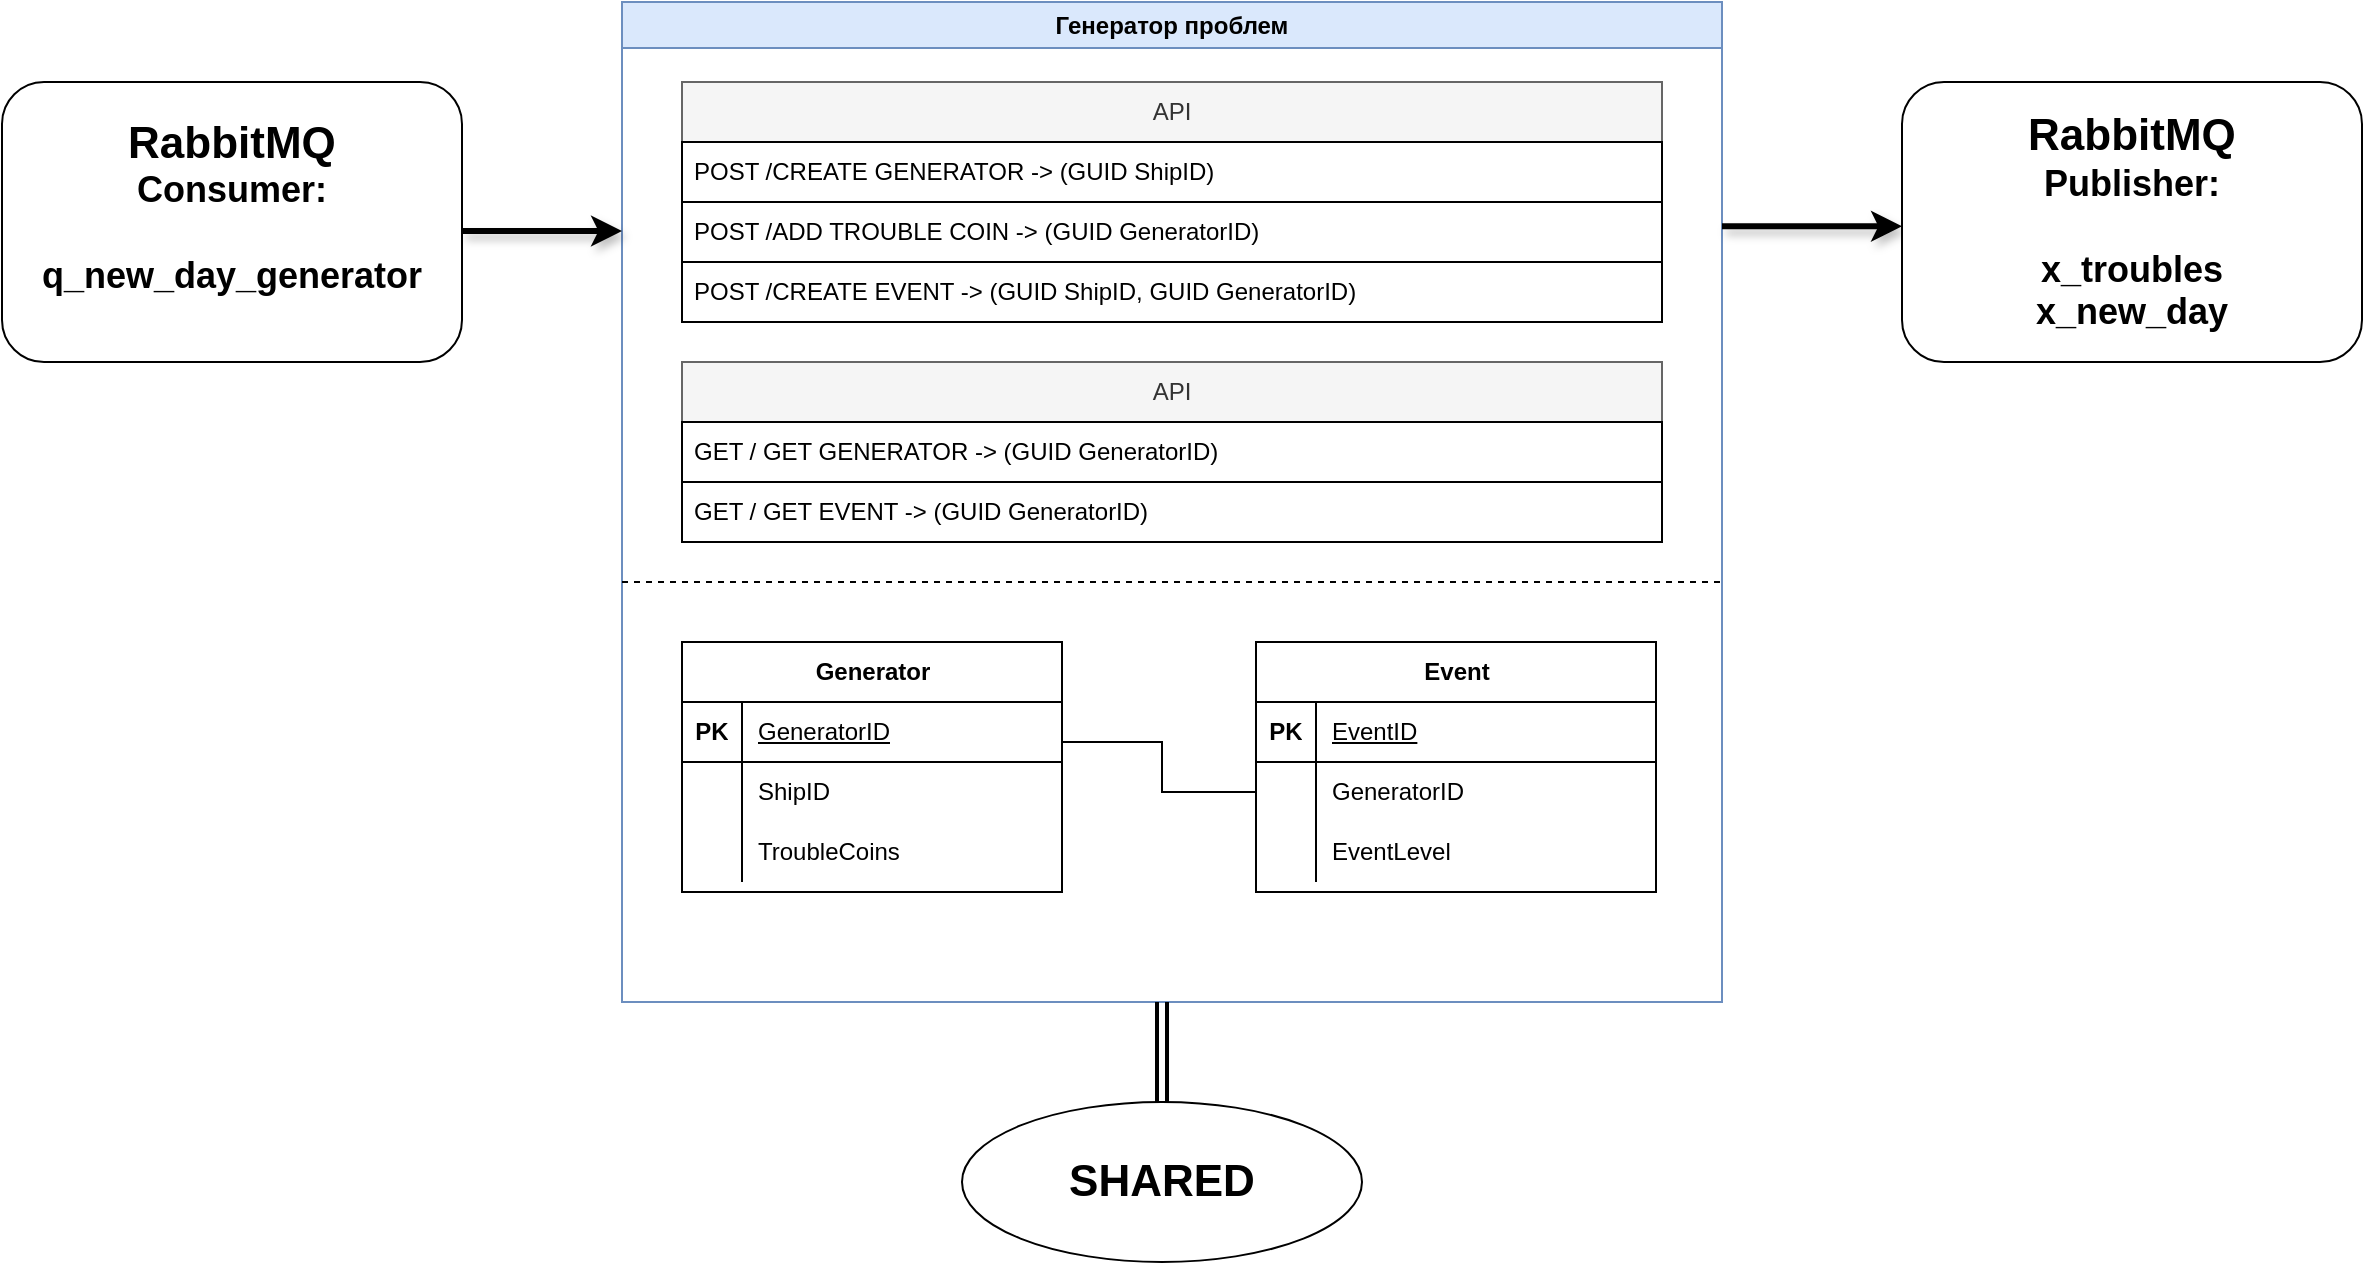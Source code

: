 <mxfile version="24.8.4" pages="6">
  <diagram id="dfBel8BZbMAKlLWUk-0r" name="v.0.0.1.0">
    <mxGraphModel dx="3781" dy="1106" grid="1" gridSize="10" guides="1" tooltips="1" connect="1" arrows="1" fold="1" page="1" pageScale="1" pageWidth="827" pageHeight="1169" math="0" shadow="0">
      <root>
        <mxCell id="0" />
        <mxCell id="1" parent="0" />
        <mxCell id="yDpj35aRzYrjUjJNTT3e-50" style="edgeStyle=orthogonalEdgeStyle;rounded=0;orthogonalLoop=1;jettySize=auto;html=1;exitX=0.5;exitY=1;exitDx=0;exitDy=0;entryX=0.5;entryY=0;entryDx=0;entryDy=0;" parent="1" edge="1">
          <mxGeometry relative="1" as="geometry">
            <mxPoint x="280" y="200" as="sourcePoint" />
          </mxGeometry>
        </mxCell>
        <mxCell id="yDpj35aRzYrjUjJNTT3e-54" style="edgeStyle=orthogonalEdgeStyle;rounded=0;orthogonalLoop=1;jettySize=auto;html=1;exitX=0.5;exitY=1;exitDx=0;exitDy=0;entryX=0.5;entryY=0;entryDx=0;entryDy=0;" parent="1" edge="1">
          <mxGeometry relative="1" as="geometry">
            <mxPoint x="280" y="250" as="sourcePoint" />
          </mxGeometry>
        </mxCell>
        <mxCell id="yDpj35aRzYrjUjJNTT3e-155" value="Генератор проблем" style="swimlane;whiteSpace=wrap;html=1;fillColor=#dae8fc;strokeColor=#6c8ebf;" parent="1" vertex="1">
          <mxGeometry x="-320" y="60" width="550" height="500" as="geometry" />
        </mxCell>
        <mxCell id="yDpj35aRzYrjUjJNTT3e-157" value="API" style="swimlane;fontStyle=0;childLayout=stackLayout;horizontal=1;startSize=30;horizontalStack=0;resizeParent=1;resizeParentMax=0;resizeLast=0;collapsible=1;marginBottom=0;whiteSpace=wrap;html=1;fillColor=#f5f5f5;fontColor=#333333;strokeColor=#666666;" parent="yDpj35aRzYrjUjJNTT3e-155" vertex="1">
          <mxGeometry x="30" y="40" width="490" height="120" as="geometry" />
        </mxCell>
        <mxCell id="yDpj35aRzYrjUjJNTT3e-158" value="POST /CREATE GENERATOR -&amp;gt; (GUID ShipID)" style="text;strokeColor=default;fillColor=none;align=left;verticalAlign=middle;spacingLeft=4;spacingRight=4;overflow=hidden;points=[[0,0.5],[1,0.5]];portConstraint=eastwest;rotatable=0;whiteSpace=wrap;html=1;" parent="yDpj35aRzYrjUjJNTT3e-157" vertex="1">
          <mxGeometry y="30" width="490" height="30" as="geometry" />
        </mxCell>
        <mxCell id="moZ7emkVkRPpjhyuHu_R-1" value="POST /ADD TROUBLE COIN -&amp;gt; (GUID GeneratorID)" style="text;strokeColor=default;fillColor=none;align=left;verticalAlign=middle;spacingLeft=4;spacingRight=4;overflow=hidden;points=[[0,0.5],[1,0.5]];portConstraint=eastwest;rotatable=0;whiteSpace=wrap;html=1;" parent="yDpj35aRzYrjUjJNTT3e-157" vertex="1">
          <mxGeometry y="60" width="490" height="30" as="geometry" />
        </mxCell>
        <mxCell id="moZ7emkVkRPpjhyuHu_R-2" value="POST /CREATE EVENT -&amp;gt; (GUID ShipID, GUID GeneratorID)" style="text;strokeColor=default;fillColor=none;align=left;verticalAlign=middle;spacingLeft=4;spacingRight=4;overflow=hidden;points=[[0,0.5],[1,0.5]];portConstraint=eastwest;rotatable=0;whiteSpace=wrap;html=1;" parent="yDpj35aRzYrjUjJNTT3e-157" vertex="1">
          <mxGeometry y="90" width="490" height="30" as="geometry" />
        </mxCell>
        <mxCell id="hwmmj-huWN-MuVbleVLT-1" value="Generator" style="shape=table;startSize=30;container=1;collapsible=1;childLayout=tableLayout;fixedRows=1;rowLines=0;fontStyle=1;align=center;resizeLast=1;html=1;" parent="yDpj35aRzYrjUjJNTT3e-155" vertex="1">
          <mxGeometry x="30" y="320" width="190" height="125" as="geometry" />
        </mxCell>
        <mxCell id="hwmmj-huWN-MuVbleVLT-2" value="" style="shape=tableRow;horizontal=0;startSize=0;swimlaneHead=0;swimlaneBody=0;fillColor=none;collapsible=0;dropTarget=0;points=[[0,0.5],[1,0.5]];portConstraint=eastwest;top=0;left=0;right=0;bottom=1;" parent="hwmmj-huWN-MuVbleVLT-1" vertex="1">
          <mxGeometry y="30" width="190" height="30" as="geometry" />
        </mxCell>
        <mxCell id="hwmmj-huWN-MuVbleVLT-3" value="PK" style="shape=partialRectangle;connectable=0;fillColor=none;top=0;left=0;bottom=0;right=0;fontStyle=1;overflow=hidden;whiteSpace=wrap;html=1;" parent="hwmmj-huWN-MuVbleVLT-2" vertex="1">
          <mxGeometry width="30" height="30" as="geometry">
            <mxRectangle width="30" height="30" as="alternateBounds" />
          </mxGeometry>
        </mxCell>
        <mxCell id="hwmmj-huWN-MuVbleVLT-4" value="&lt;span style=&quot;font-weight: 400;&quot;&gt;GeneratorID&lt;/span&gt;" style="shape=partialRectangle;connectable=0;fillColor=none;top=0;left=0;bottom=0;right=0;align=left;spacingLeft=6;fontStyle=5;overflow=hidden;whiteSpace=wrap;html=1;" parent="hwmmj-huWN-MuVbleVLT-2" vertex="1">
          <mxGeometry x="30" width="160" height="30" as="geometry">
            <mxRectangle width="160" height="30" as="alternateBounds" />
          </mxGeometry>
        </mxCell>
        <mxCell id="hwmmj-huWN-MuVbleVLT-27" value="" style="shape=tableRow;horizontal=0;startSize=0;swimlaneHead=0;swimlaneBody=0;fillColor=none;collapsible=0;dropTarget=0;points=[[0,0.5],[1,0.5]];portConstraint=eastwest;top=0;left=0;right=0;bottom=0;" parent="hwmmj-huWN-MuVbleVLT-1" vertex="1">
          <mxGeometry y="60" width="190" height="30" as="geometry" />
        </mxCell>
        <mxCell id="hwmmj-huWN-MuVbleVLT-28" value="" style="shape=partialRectangle;connectable=0;fillColor=none;top=0;left=0;bottom=0;right=0;fontStyle=0;overflow=hidden;whiteSpace=wrap;html=1;" parent="hwmmj-huWN-MuVbleVLT-27" vertex="1">
          <mxGeometry width="30" height="30" as="geometry">
            <mxRectangle width="30" height="30" as="alternateBounds" />
          </mxGeometry>
        </mxCell>
        <mxCell id="hwmmj-huWN-MuVbleVLT-29" value="ShipID" style="shape=partialRectangle;connectable=0;fillColor=none;top=0;left=0;bottom=0;right=0;align=left;spacingLeft=6;fontStyle=0;overflow=hidden;whiteSpace=wrap;html=1;" parent="hwmmj-huWN-MuVbleVLT-27" vertex="1">
          <mxGeometry x="30" width="160" height="30" as="geometry">
            <mxRectangle width="160" height="30" as="alternateBounds" />
          </mxGeometry>
        </mxCell>
        <mxCell id="hwmmj-huWN-MuVbleVLT-5" value="" style="shape=tableRow;horizontal=0;startSize=0;swimlaneHead=0;swimlaneBody=0;fillColor=none;collapsible=0;dropTarget=0;points=[[0,0.5],[1,0.5]];portConstraint=eastwest;top=0;left=0;right=0;bottom=0;" parent="hwmmj-huWN-MuVbleVLT-1" vertex="1">
          <mxGeometry y="90" width="190" height="30" as="geometry" />
        </mxCell>
        <mxCell id="hwmmj-huWN-MuVbleVLT-6" value="" style="shape=partialRectangle;connectable=0;fillColor=none;top=0;left=0;bottom=0;right=0;editable=1;overflow=hidden;whiteSpace=wrap;html=1;" parent="hwmmj-huWN-MuVbleVLT-5" vertex="1">
          <mxGeometry width="30" height="30" as="geometry">
            <mxRectangle width="30" height="30" as="alternateBounds" />
          </mxGeometry>
        </mxCell>
        <mxCell id="hwmmj-huWN-MuVbleVLT-7" value="TroubleCoins" style="shape=partialRectangle;connectable=0;fillColor=none;top=0;left=0;bottom=0;right=0;align=left;spacingLeft=6;overflow=hidden;whiteSpace=wrap;html=1;" parent="hwmmj-huWN-MuVbleVLT-5" vertex="1">
          <mxGeometry x="30" width="160" height="30" as="geometry">
            <mxRectangle width="160" height="30" as="alternateBounds" />
          </mxGeometry>
        </mxCell>
        <mxCell id="hwmmj-huWN-MuVbleVLT-45" value="" style="endArrow=none;dashed=1;html=1;rounded=0;exitX=0;exitY=0.5;exitDx=0;exitDy=0;" parent="yDpj35aRzYrjUjJNTT3e-155" edge="1">
          <mxGeometry width="50" height="50" relative="1" as="geometry">
            <mxPoint y="290" as="sourcePoint" />
            <mxPoint x="550" y="290" as="targetPoint" />
            <Array as="points">
              <mxPoint x="230" y="290" />
            </Array>
          </mxGeometry>
        </mxCell>
        <mxCell id="moZ7emkVkRPpjhyuHu_R-3" value="API" style="swimlane;fontStyle=0;childLayout=stackLayout;horizontal=1;startSize=30;horizontalStack=0;resizeParent=1;resizeParentMax=0;resizeLast=0;collapsible=1;marginBottom=0;whiteSpace=wrap;html=1;fillColor=#f5f5f5;fontColor=#333333;strokeColor=#666666;" parent="yDpj35aRzYrjUjJNTT3e-155" vertex="1">
          <mxGeometry x="30" y="180" width="490" height="90" as="geometry" />
        </mxCell>
        <mxCell id="moZ7emkVkRPpjhyuHu_R-4" value="GET / GET GENERATOR -&amp;gt; (GUID GeneratorID)" style="text;strokeColor=default;fillColor=none;align=left;verticalAlign=middle;spacingLeft=4;spacingRight=4;overflow=hidden;points=[[0,0.5],[1,0.5]];portConstraint=eastwest;rotatable=0;whiteSpace=wrap;html=1;" parent="moZ7emkVkRPpjhyuHu_R-3" vertex="1">
          <mxGeometry y="30" width="490" height="30" as="geometry" />
        </mxCell>
        <mxCell id="moZ7emkVkRPpjhyuHu_R-8" value="GET / GET EVENT -&amp;gt; (GUID GeneratorID)" style="text;strokeColor=default;fillColor=none;align=left;verticalAlign=middle;spacingLeft=4;spacingRight=4;overflow=hidden;points=[[0,0.5],[1,0.5]];portConstraint=eastwest;rotatable=0;whiteSpace=wrap;html=1;" parent="moZ7emkVkRPpjhyuHu_R-3" vertex="1">
          <mxGeometry y="60" width="490" height="30" as="geometry" />
        </mxCell>
        <mxCell id="moZ7emkVkRPpjhyuHu_R-14" value="Event" style="shape=table;startSize=30;container=1;collapsible=1;childLayout=tableLayout;fixedRows=1;rowLines=0;fontStyle=1;align=center;resizeLast=1;html=1;" parent="yDpj35aRzYrjUjJNTT3e-155" vertex="1">
          <mxGeometry x="317" y="320" width="200" height="125" as="geometry" />
        </mxCell>
        <mxCell id="moZ7emkVkRPpjhyuHu_R-15" value="" style="shape=tableRow;horizontal=0;startSize=0;swimlaneHead=0;swimlaneBody=0;fillColor=none;collapsible=0;dropTarget=0;points=[[0,0.5],[1,0.5]];portConstraint=eastwest;top=0;left=0;right=0;bottom=1;" parent="moZ7emkVkRPpjhyuHu_R-14" vertex="1">
          <mxGeometry y="30" width="200" height="30" as="geometry" />
        </mxCell>
        <mxCell id="moZ7emkVkRPpjhyuHu_R-16" value="PK" style="shape=partialRectangle;connectable=0;fillColor=none;top=0;left=0;bottom=0;right=0;fontStyle=1;overflow=hidden;whiteSpace=wrap;html=1;" parent="moZ7emkVkRPpjhyuHu_R-15" vertex="1">
          <mxGeometry width="30" height="30" as="geometry">
            <mxRectangle width="30" height="30" as="alternateBounds" />
          </mxGeometry>
        </mxCell>
        <mxCell id="moZ7emkVkRPpjhyuHu_R-17" value="&lt;span style=&quot;font-weight: normal;&quot;&gt;EventID&lt;/span&gt;" style="shape=partialRectangle;connectable=0;fillColor=none;top=0;left=0;bottom=0;right=0;align=left;spacingLeft=6;fontStyle=5;overflow=hidden;whiteSpace=wrap;html=1;" parent="moZ7emkVkRPpjhyuHu_R-15" vertex="1">
          <mxGeometry x="30" width="170" height="30" as="geometry">
            <mxRectangle width="170" height="30" as="alternateBounds" />
          </mxGeometry>
        </mxCell>
        <mxCell id="moZ7emkVkRPpjhyuHu_R-18" value="" style="shape=tableRow;horizontal=0;startSize=0;swimlaneHead=0;swimlaneBody=0;fillColor=none;collapsible=0;dropTarget=0;points=[[0,0.5],[1,0.5]];portConstraint=eastwest;top=0;left=0;right=0;bottom=0;" parent="moZ7emkVkRPpjhyuHu_R-14" vertex="1">
          <mxGeometry y="60" width="200" height="30" as="geometry" />
        </mxCell>
        <mxCell id="moZ7emkVkRPpjhyuHu_R-19" value="" style="shape=partialRectangle;connectable=0;fillColor=none;top=0;left=0;bottom=0;right=0;fontStyle=0;overflow=hidden;whiteSpace=wrap;html=1;" parent="moZ7emkVkRPpjhyuHu_R-18" vertex="1">
          <mxGeometry width="30" height="30" as="geometry">
            <mxRectangle width="30" height="30" as="alternateBounds" />
          </mxGeometry>
        </mxCell>
        <mxCell id="moZ7emkVkRPpjhyuHu_R-20" value="GeneratorID" style="shape=partialRectangle;connectable=0;fillColor=none;top=0;left=0;bottom=0;right=0;align=left;spacingLeft=6;fontStyle=0;overflow=hidden;whiteSpace=wrap;html=1;" parent="moZ7emkVkRPpjhyuHu_R-18" vertex="1">
          <mxGeometry x="30" width="170" height="30" as="geometry">
            <mxRectangle width="170" height="30" as="alternateBounds" />
          </mxGeometry>
        </mxCell>
        <mxCell id="moZ7emkVkRPpjhyuHu_R-21" value="" style="shape=tableRow;horizontal=0;startSize=0;swimlaneHead=0;swimlaneBody=0;fillColor=none;collapsible=0;dropTarget=0;points=[[0,0.5],[1,0.5]];portConstraint=eastwest;top=0;left=0;right=0;bottom=0;" parent="moZ7emkVkRPpjhyuHu_R-14" vertex="1">
          <mxGeometry y="90" width="200" height="30" as="geometry" />
        </mxCell>
        <mxCell id="moZ7emkVkRPpjhyuHu_R-22" value="" style="shape=partialRectangle;connectable=0;fillColor=none;top=0;left=0;bottom=0;right=0;editable=1;overflow=hidden;whiteSpace=wrap;html=1;" parent="moZ7emkVkRPpjhyuHu_R-21" vertex="1">
          <mxGeometry width="30" height="30" as="geometry">
            <mxRectangle width="30" height="30" as="alternateBounds" />
          </mxGeometry>
        </mxCell>
        <mxCell id="moZ7emkVkRPpjhyuHu_R-23" value="EventLevel" style="shape=partialRectangle;connectable=0;fillColor=none;top=0;left=0;bottom=0;right=0;align=left;spacingLeft=6;overflow=hidden;whiteSpace=wrap;html=1;" parent="moZ7emkVkRPpjhyuHu_R-21" vertex="1">
          <mxGeometry x="30" width="170" height="30" as="geometry">
            <mxRectangle width="170" height="30" as="alternateBounds" />
          </mxGeometry>
        </mxCell>
        <mxCell id="moZ7emkVkRPpjhyuHu_R-30" value="" style="endArrow=none;html=1;rounded=0;entryX=0;entryY=0.5;entryDx=0;entryDy=0;" parent="yDpj35aRzYrjUjJNTT3e-155" target="moZ7emkVkRPpjhyuHu_R-18" edge="1">
          <mxGeometry width="50" height="50" relative="1" as="geometry">
            <mxPoint x="220" y="370" as="sourcePoint" />
            <mxPoint x="270" y="320" as="targetPoint" />
            <Array as="points">
              <mxPoint x="270" y="370" />
              <mxPoint x="270" y="395" />
            </Array>
          </mxGeometry>
        </mxCell>
        <mxCell id="moZ7emkVkRPpjhyuHu_R-10" value="" style="endArrow=classic;html=1;rounded=0;strokeWidth=3;shadow=1;" parent="1" edge="1">
          <mxGeometry width="50" height="50" relative="1" as="geometry">
            <mxPoint x="-400" y="174.5" as="sourcePoint" />
            <mxPoint x="-320" y="174.5" as="targetPoint" />
            <Array as="points" />
          </mxGeometry>
        </mxCell>
        <mxCell id="moZ7emkVkRPpjhyuHu_R-34" value="" style="endArrow=classic;html=1;rounded=0;strokeWidth=3;shadow=1;" parent="1" edge="1">
          <mxGeometry width="50" height="50" relative="1" as="geometry">
            <mxPoint x="300" y="172.16" as="sourcePoint" />
            <mxPoint x="320" y="172.16" as="targetPoint" />
            <Array as="points">
              <mxPoint x="230" y="172.16" />
            </Array>
          </mxGeometry>
        </mxCell>
        <mxCell id="moZ7emkVkRPpjhyuHu_R-38" value="&lt;font style=&quot;font-size: 22px;&quot;&gt;&lt;b&gt;SHARED&lt;/b&gt;&lt;/font&gt;" style="ellipse;whiteSpace=wrap;html=1;" parent="1" vertex="1">
          <mxGeometry x="-150" y="610" width="200" height="80" as="geometry" />
        </mxCell>
        <mxCell id="moZ7emkVkRPpjhyuHu_R-43" value="" style="endArrow=none;html=1;rounded=0;strokeColor=none;" parent="1" edge="1">
          <mxGeometry width="50" height="50" relative="1" as="geometry">
            <mxPoint x="-410" y="440" as="sourcePoint" />
            <mxPoint x="-360" y="390" as="targetPoint" />
          </mxGeometry>
        </mxCell>
        <mxCell id="moZ7emkVkRPpjhyuHu_R-47" value="" style="shape=link;html=1;rounded=0;entryX=0.5;entryY=0;entryDx=0;entryDy=0;strokeWidth=2;" parent="1" target="moZ7emkVkRPpjhyuHu_R-38" edge="1">
          <mxGeometry width="100" relative="1" as="geometry">
            <mxPoint x="-50" y="560" as="sourcePoint" />
            <mxPoint x="-100" y="580" as="targetPoint" />
          </mxGeometry>
        </mxCell>
        <mxCell id="c4m5YdowymZK2dHKrdJX-1" value="&lt;div&gt;&lt;span style=&quot;font-size: 22px; font-weight: 700;&quot;&gt;RabbitMQ&lt;/span&gt;&lt;/div&gt;&lt;b style=&quot;font-size: 18px;&quot;&gt;&lt;font style=&quot;font-size: 18px;&quot;&gt;Consumer:&lt;/font&gt;&lt;/b&gt;&lt;div&gt;&lt;span style=&quot;font-size: 18px;&quot;&gt;&lt;b&gt;&lt;br&gt;&lt;/b&gt;&lt;/span&gt;&lt;div style=&quot;&quot;&gt;&lt;div style=&quot;&quot;&gt;&lt;span style=&quot;font-size: 18px;&quot;&gt;&lt;b&gt;q_new_day_generator&lt;/b&gt;&lt;/span&gt;&lt;/div&gt;&lt;div style=&quot;&quot;&gt;&lt;br&gt;&lt;/div&gt;&lt;/div&gt;&lt;/div&gt;" style="rounded=1;whiteSpace=wrap;html=1;" vertex="1" parent="1">
          <mxGeometry x="-630" y="100" width="230" height="140" as="geometry" />
        </mxCell>
        <mxCell id="c4m5YdowymZK2dHKrdJX-2" value="&lt;div&gt;&lt;span style=&quot;font-size: 22px; font-weight: 700;&quot;&gt;RabbitMQ&lt;/span&gt;&lt;/div&gt;&lt;font style=&quot;font-size: 18px;&quot;&gt;&lt;b&gt;Publisher&lt;font style=&quot;font-size: 18px;&quot;&gt;:&lt;/font&gt;&lt;/b&gt;&lt;/font&gt;&lt;div&gt;&lt;span style=&quot;font-size: 18px;&quot;&gt;&lt;b&gt;&lt;br&gt;&lt;/b&gt;&lt;/span&gt;&lt;div style=&quot;&quot;&gt;&lt;div style=&quot;&quot;&gt;&lt;span style=&quot;font-size: 18px;&quot;&gt;&lt;b&gt;x_troubles&lt;/b&gt;&lt;/span&gt;&lt;/div&gt;&lt;div style=&quot;&quot;&gt;&lt;span style=&quot;font-size: 18px;&quot;&gt;&lt;b&gt;x_new_day&lt;/b&gt;&lt;/span&gt;&lt;/div&gt;&lt;/div&gt;&lt;/div&gt;" style="rounded=1;whiteSpace=wrap;html=1;" vertex="1" parent="1">
          <mxGeometry x="320" y="100" width="230" height="140" as="geometry" />
        </mxCell>
      </root>
    </mxGraphModel>
  </diagram>
  <diagram id="n_zZNoK9saNBbSGkEnjk" name="mini-MVP">
    <mxGraphModel dx="517" dy="2345" grid="1" gridSize="10" guides="1" tooltips="1" connect="1" arrows="1" fold="1" page="1" pageScale="1" pageWidth="827" pageHeight="1169" math="0" shadow="0">
      <root>
        <mxCell id="0" />
        <mxCell id="1" parent="0" />
        <mxCell id="ru6GTVTsthadgG9aIRJ9-62" value=".NET Service: Корабль" style="swimlane;whiteSpace=wrap;html=1;fillColor=#e1d5e7;strokeColor=#9673a6;" parent="1" vertex="1">
          <mxGeometry x="3150" y="-85" width="500" height="160" as="geometry" />
        </mxCell>
        <mxCell id="ru6GTVTsthadgG9aIRJ9-119" value="" style="edgeStyle=orthogonalEdgeStyle;fontSize=12;html=1;endArrow=ERzeroToMany;startArrow=ERmandOne;rounded=0;exitX=1;exitY=0.5;exitDx=0;exitDy=0;entryX=0;entryY=0.5;entryDx=0;entryDy=0;" parent="1" source="ru6GTVTsthadgG9aIRJ9-159" target="ru6GTVTsthadgG9aIRJ9-190" edge="1">
          <mxGeometry width="100" height="100" relative="1" as="geometry">
            <mxPoint x="1890" y="-350" as="sourcePoint" />
            <mxPoint x="1990" y="-450" as="targetPoint" />
          </mxGeometry>
        </mxCell>
        <mxCell id="ru6GTVTsthadgG9aIRJ9-120" value="" style="edgeStyle=orthogonalEdgeStyle;fontSize=12;html=1;endArrow=ERmandOne;startArrow=ERzeroToOne;rounded=0;exitX=0;exitY=0.5;exitDx=0;exitDy=0;entryX=0;entryY=0.5;entryDx=0;entryDy=0;startFill=0;" parent="1" source="ru6GTVTsthadgG9aIRJ9-205" target="ru6GTVTsthadgG9aIRJ9-175" edge="1">
          <mxGeometry width="100" height="100" relative="1" as="geometry">
            <mxPoint x="2040" y="-270" as="sourcePoint" />
            <mxPoint x="2040" y="-450" as="targetPoint" />
            <Array as="points">
              <mxPoint x="2040" y="-555" />
              <mxPoint x="2040" y="-746" />
            </Array>
          </mxGeometry>
        </mxCell>
        <mxCell id="ru6GTVTsthadgG9aIRJ9-137" value="" style="edgeStyle=orthogonalEdgeStyle;fontSize=12;html=1;endArrow=ERzeroToMany;startArrow=ERmandOne;rounded=0;exitX=1;exitY=0.5;exitDx=0;exitDy=0;entryX=1;entryY=0.5;entryDx=0;entryDy=0;" parent="1" source="ru6GTVTsthadgG9aIRJ9-197" target="ru6GTVTsthadgG9aIRJ9-265" edge="1">
          <mxGeometry width="100" height="100" relative="1" as="geometry">
            <mxPoint x="2770" y="-535" as="sourcePoint" />
            <mxPoint x="2980" y="-480" as="targetPoint" />
            <Array as="points">
              <mxPoint x="2730" y="-755" />
              <mxPoint x="2730" y="-575" />
            </Array>
          </mxGeometry>
        </mxCell>
        <mxCell id="ru6GTVTsthadgG9aIRJ9-138" value="" style="edgeStyle=orthogonalEdgeStyle;fontSize=12;html=1;endArrow=ERzeroToMany;startArrow=ERmandOne;rounded=0;exitX=1;exitY=0.5;exitDx=0;exitDy=0;entryX=1;entryY=0.5;entryDx=0;entryDy=0;" parent="1" source="ru6GTVTsthadgG9aIRJ9-245" target="ru6GTVTsthadgG9aIRJ9-277" edge="1">
          <mxGeometry width="100" height="100" relative="1" as="geometry">
            <mxPoint x="2860" y="-230" as="sourcePoint" />
            <mxPoint x="2760" y="-540" as="targetPoint" />
            <Array as="points">
              <mxPoint x="2730" y="-365" />
              <mxPoint x="2730" y="-545" />
            </Array>
          </mxGeometry>
        </mxCell>
        <mxCell id="ru6GTVTsthadgG9aIRJ9-158" value="Пользователи" style="shape=table;startSize=30;container=1;collapsible=1;childLayout=tableLayout;fixedRows=1;rowLines=0;fontStyle=1;align=center;resizeLast=1;html=1;fillColor=#f5f5f5;fontColor=#333333;strokeColor=#666666;" parent="1" vertex="1">
          <mxGeometry x="1730" y="-730" width="180" height="90" as="geometry" />
        </mxCell>
        <mxCell id="ru6GTVTsthadgG9aIRJ9-159" value="" style="shape=tableRow;horizontal=0;startSize=0;swimlaneHead=0;swimlaneBody=0;fillColor=none;collapsible=0;dropTarget=0;points=[[0,0.5],[1,0.5]];portConstraint=eastwest;top=0;left=0;right=0;bottom=1;" parent="ru6GTVTsthadgG9aIRJ9-158" vertex="1">
          <mxGeometry y="30" width="180" height="30" as="geometry" />
        </mxCell>
        <mxCell id="ru6GTVTsthadgG9aIRJ9-160" value="PK" style="shape=partialRectangle;connectable=0;fillColor=none;top=0;left=0;bottom=0;right=0;fontStyle=1;overflow=hidden;whiteSpace=wrap;html=1;" parent="ru6GTVTsthadgG9aIRJ9-159" vertex="1">
          <mxGeometry width="30" height="30" as="geometry">
            <mxRectangle width="30" height="30" as="alternateBounds" />
          </mxGeometry>
        </mxCell>
        <mxCell id="ru6GTVTsthadgG9aIRJ9-161" value="GUID: string" style="shape=partialRectangle;connectable=0;fillColor=none;top=0;left=0;bottom=0;right=0;align=left;spacingLeft=6;fontStyle=5;overflow=hidden;whiteSpace=wrap;html=1;" parent="ru6GTVTsthadgG9aIRJ9-159" vertex="1">
          <mxGeometry x="30" width="150" height="30" as="geometry">
            <mxRectangle width="150" height="30" as="alternateBounds" />
          </mxGeometry>
        </mxCell>
        <mxCell id="ru6GTVTsthadgG9aIRJ9-162" value="" style="shape=tableRow;horizontal=0;startSize=0;swimlaneHead=0;swimlaneBody=0;fillColor=none;collapsible=0;dropTarget=0;points=[[0,0.5],[1,0.5]];portConstraint=eastwest;top=0;left=0;right=0;bottom=0;" parent="ru6GTVTsthadgG9aIRJ9-158" vertex="1">
          <mxGeometry y="60" width="180" height="30" as="geometry" />
        </mxCell>
        <mxCell id="ru6GTVTsthadgG9aIRJ9-163" value="" style="shape=partialRectangle;connectable=0;fillColor=none;top=0;left=0;bottom=0;right=0;editable=1;overflow=hidden;whiteSpace=wrap;html=1;" parent="ru6GTVTsthadgG9aIRJ9-162" vertex="1">
          <mxGeometry width="30" height="30" as="geometry">
            <mxRectangle width="30" height="30" as="alternateBounds" />
          </mxGeometry>
        </mxCell>
        <mxCell id="ru6GTVTsthadgG9aIRJ9-164" value="хэш пароля: string" style="shape=partialRectangle;connectable=0;fillColor=none;top=0;left=0;bottom=0;right=0;align=left;spacingLeft=6;overflow=hidden;whiteSpace=wrap;html=1;" parent="ru6GTVTsthadgG9aIRJ9-162" vertex="1">
          <mxGeometry x="30" width="150" height="30" as="geometry">
            <mxRectangle width="150" height="30" as="alternateBounds" />
          </mxGeometry>
        </mxCell>
        <mxCell id="ru6GTVTsthadgG9aIRJ9-171" value="Сессии" style="shape=table;startSize=30;container=1;collapsible=1;childLayout=tableLayout;fixedRows=1;rowLines=0;fontStyle=1;align=center;resizeLast=1;html=1;whiteSpace=wrap;fillColor=#f5f5f5;fontColor=#333333;strokeColor=#666666;" parent="1" vertex="1">
          <mxGeometry x="2100" y="-880" width="180" height="180" as="geometry" />
        </mxCell>
        <mxCell id="ru6GTVTsthadgG9aIRJ9-236" value="" style="shape=tableRow;horizontal=0;startSize=0;swimlaneHead=0;swimlaneBody=0;fillColor=none;collapsible=0;dropTarget=0;points=[[0,0.5],[1,0.5]];portConstraint=eastwest;top=0;left=0;right=0;bottom=1;" parent="ru6GTVTsthadgG9aIRJ9-171" vertex="1">
          <mxGeometry y="30" width="180" height="30" as="geometry" />
        </mxCell>
        <mxCell id="ru6GTVTsthadgG9aIRJ9-237" value="PK" style="shape=partialRectangle;connectable=0;fillColor=none;top=0;left=0;bottom=0;right=0;fontStyle=1;overflow=hidden;whiteSpace=wrap;html=1;" parent="ru6GTVTsthadgG9aIRJ9-236" vertex="1">
          <mxGeometry width="60" height="30" as="geometry">
            <mxRectangle width="60" height="30" as="alternateBounds" />
          </mxGeometry>
        </mxCell>
        <mxCell id="ru6GTVTsthadgG9aIRJ9-238" value="GUID: string" style="shape=partialRectangle;connectable=0;fillColor=none;top=0;left=0;bottom=0;right=0;align=left;spacingLeft=6;fontStyle=5;overflow=hidden;whiteSpace=wrap;html=1;" parent="ru6GTVTsthadgG9aIRJ9-236" vertex="1">
          <mxGeometry x="60" width="120" height="30" as="geometry">
            <mxRectangle width="120" height="30" as="alternateBounds" />
          </mxGeometry>
        </mxCell>
        <mxCell id="ru6GTVTsthadgG9aIRJ9-190" value="" style="shape=tableRow;horizontal=0;startSize=0;swimlaneHead=0;swimlaneBody=0;fillColor=none;collapsible=0;dropTarget=0;points=[[0,0.5],[1,0.5]];portConstraint=eastwest;top=0;left=0;right=0;bottom=0;html=1;" parent="ru6GTVTsthadgG9aIRJ9-171" vertex="1">
          <mxGeometry y="60" width="180" height="30" as="geometry" />
        </mxCell>
        <mxCell id="ru6GTVTsthadgG9aIRJ9-191" value="FK1" style="shape=partialRectangle;connectable=0;fillColor=none;top=0;left=0;bottom=0;right=0;fontStyle=1;overflow=hidden;html=1;whiteSpace=wrap;" parent="ru6GTVTsthadgG9aIRJ9-190" vertex="1">
          <mxGeometry width="60" height="30" as="geometry">
            <mxRectangle width="60" height="30" as="alternateBounds" />
          </mxGeometry>
        </mxCell>
        <mxCell id="ru6GTVTsthadgG9aIRJ9-192" value="GUID: string" style="shape=partialRectangle;connectable=0;fillColor=none;top=0;left=0;bottom=0;right=0;align=left;spacingLeft=6;fontStyle=5;overflow=hidden;html=1;whiteSpace=wrap;" parent="ru6GTVTsthadgG9aIRJ9-190" vertex="1">
          <mxGeometry x="60" width="120" height="30" as="geometry">
            <mxRectangle width="120" height="30" as="alternateBounds" />
          </mxGeometry>
        </mxCell>
        <mxCell id="ru6GTVTsthadgG9aIRJ9-193" value="" style="shape=tableRow;horizontal=0;startSize=0;swimlaneHead=0;swimlaneBody=0;fillColor=none;collapsible=0;dropTarget=0;points=[[0,0.5],[1,0.5]];portConstraint=eastwest;top=0;left=0;right=0;bottom=0;html=1;" parent="ru6GTVTsthadgG9aIRJ9-171" vertex="1">
          <mxGeometry y="90" width="180" height="30" as="geometry" />
        </mxCell>
        <mxCell id="ru6GTVTsthadgG9aIRJ9-194" value="FK2" style="shape=partialRectangle;connectable=0;fillColor=none;top=0;left=0;bottom=0;right=0;fontStyle=1;overflow=hidden;html=1;whiteSpace=wrap;" parent="ru6GTVTsthadgG9aIRJ9-193" vertex="1">
          <mxGeometry width="60" height="30" as="geometry">
            <mxRectangle width="60" height="30" as="alternateBounds" />
          </mxGeometry>
        </mxCell>
        <mxCell id="ru6GTVTsthadgG9aIRJ9-195" value="GUID: string" style="shape=partialRectangle;connectable=0;fillColor=none;top=0;left=0;bottom=0;right=0;align=left;spacingLeft=6;fontStyle=5;overflow=hidden;html=1;whiteSpace=wrap;" parent="ru6GTVTsthadgG9aIRJ9-193" vertex="1">
          <mxGeometry x="60" width="120" height="30" as="geometry">
            <mxRectangle width="120" height="30" as="alternateBounds" />
          </mxGeometry>
        </mxCell>
        <mxCell id="ru6GTVTsthadgG9aIRJ9-175" value="" style="shape=tableRow;horizontal=0;startSize=0;swimlaneHead=0;swimlaneBody=0;fillColor=none;collapsible=0;dropTarget=0;points=[[0,0.5],[1,0.5]];portConstraint=eastwest;top=0;left=0;right=0;bottom=1;html=1;swimlaneLine=0;labelBorderColor=none;" parent="ru6GTVTsthadgG9aIRJ9-171" vertex="1">
          <mxGeometry y="120" width="180" height="30" as="geometry" />
        </mxCell>
        <mxCell id="ru6GTVTsthadgG9aIRJ9-176" value="FK3" style="shape=partialRectangle;connectable=0;fillColor=none;top=0;left=0;bottom=0;right=0;fontStyle=1;overflow=hidden;html=1;whiteSpace=wrap;" parent="ru6GTVTsthadgG9aIRJ9-175" vertex="1">
          <mxGeometry width="60" height="30" as="geometry">
            <mxRectangle width="60" height="30" as="alternateBounds" />
          </mxGeometry>
        </mxCell>
        <mxCell id="ru6GTVTsthadgG9aIRJ9-177" value="GUID: string" style="shape=partialRectangle;connectable=0;fillColor=none;top=0;left=0;bottom=0;right=0;align=left;spacingLeft=6;fontStyle=5;overflow=hidden;html=1;whiteSpace=wrap;" parent="ru6GTVTsthadgG9aIRJ9-175" vertex="1">
          <mxGeometry x="60" width="120" height="30" as="geometry">
            <mxRectangle width="120" height="30" as="alternateBounds" />
          </mxGeometry>
        </mxCell>
        <mxCell id="USZI8lsGf9fGQrWdogU--4" value="" style="shape=tableRow;horizontal=0;startSize=0;swimlaneHead=0;swimlaneBody=0;fillColor=none;collapsible=0;dropTarget=0;points=[[0,0.5],[1,0.5]];portConstraint=eastwest;top=0;left=0;right=0;bottom=0;" parent="ru6GTVTsthadgG9aIRJ9-171" vertex="1">
          <mxGeometry y="150" width="180" height="30" as="geometry" />
        </mxCell>
        <mxCell id="USZI8lsGf9fGQrWdogU--5" value="" style="shape=partialRectangle;connectable=0;fillColor=none;top=0;left=0;bottom=0;right=0;editable=1;overflow=hidden;" parent="USZI8lsGf9fGQrWdogU--4" vertex="1">
          <mxGeometry width="60" height="30" as="geometry">
            <mxRectangle width="60" height="30" as="alternateBounds" />
          </mxGeometry>
        </mxCell>
        <mxCell id="USZI8lsGf9fGQrWdogU--6" value="номер хода: int" style="shape=partialRectangle;connectable=0;fillColor=none;top=0;left=0;bottom=0;right=0;align=left;spacingLeft=6;overflow=hidden;" parent="USZI8lsGf9fGQrWdogU--4" vertex="1">
          <mxGeometry x="60" width="120" height="30" as="geometry">
            <mxRectangle width="120" height="30" as="alternateBounds" />
          </mxGeometry>
        </mxCell>
        <mxCell id="ru6GTVTsthadgG9aIRJ9-196" value="Корабли" style="shape=table;startSize=30;container=1;collapsible=1;childLayout=tableLayout;fixedRows=1;rowLines=0;fontStyle=1;align=center;resizeLast=1;html=1;fillColor=#f5f5f5;fontColor=#333333;strokeColor=#666666;" parent="1" vertex="1">
          <mxGeometry x="2430" y="-800" width="180" height="90" as="geometry" />
        </mxCell>
        <mxCell id="ru6GTVTsthadgG9aIRJ9-197" value="" style="shape=tableRow;horizontal=0;startSize=0;swimlaneHead=0;swimlaneBody=0;fillColor=none;collapsible=0;dropTarget=0;points=[[0,0.5],[1,0.5]];portConstraint=eastwest;top=0;left=0;right=0;bottom=1;" parent="ru6GTVTsthadgG9aIRJ9-196" vertex="1">
          <mxGeometry y="30" width="180" height="30" as="geometry" />
        </mxCell>
        <mxCell id="ru6GTVTsthadgG9aIRJ9-198" value="PK" style="shape=partialRectangle;connectable=0;fillColor=none;top=0;left=0;bottom=0;right=0;fontStyle=1;overflow=hidden;whiteSpace=wrap;html=1;" parent="ru6GTVTsthadgG9aIRJ9-197" vertex="1">
          <mxGeometry width="30" height="30" as="geometry">
            <mxRectangle width="30" height="30" as="alternateBounds" />
          </mxGeometry>
        </mxCell>
        <mxCell id="ru6GTVTsthadgG9aIRJ9-199" value="GUID: string" style="shape=partialRectangle;connectable=0;fillColor=none;top=0;left=0;bottom=0;right=0;align=left;spacingLeft=6;fontStyle=5;overflow=hidden;whiteSpace=wrap;html=1;" parent="ru6GTVTsthadgG9aIRJ9-197" vertex="1">
          <mxGeometry x="30" width="150" height="30" as="geometry">
            <mxRectangle width="150" height="30" as="alternateBounds" />
          </mxGeometry>
        </mxCell>
        <mxCell id="ru6GTVTsthadgG9aIRJ9-200" value="" style="shape=tableRow;horizontal=0;startSize=0;swimlaneHead=0;swimlaneBody=0;fillColor=none;collapsible=0;dropTarget=0;points=[[0,0.5],[1,0.5]];portConstraint=eastwest;top=0;left=0;right=0;bottom=0;" parent="ru6GTVTsthadgG9aIRJ9-196" vertex="1">
          <mxGeometry y="60" width="180" height="30" as="geometry" />
        </mxCell>
        <mxCell id="ru6GTVTsthadgG9aIRJ9-201" value="" style="shape=partialRectangle;connectable=0;fillColor=none;top=0;left=0;bottom=0;right=0;editable=1;overflow=hidden;whiteSpace=wrap;html=1;" parent="ru6GTVTsthadgG9aIRJ9-200" vertex="1">
          <mxGeometry width="30" height="30" as="geometry">
            <mxRectangle width="30" height="30" as="alternateBounds" />
          </mxGeometry>
        </mxCell>
        <mxCell id="ru6GTVTsthadgG9aIRJ9-202" value="очередь проблем: (*)" style="shape=partialRectangle;connectable=0;fillColor=none;top=0;left=0;bottom=0;right=0;align=left;spacingLeft=6;overflow=hidden;whiteSpace=wrap;html=1;" parent="ru6GTVTsthadgG9aIRJ9-200" vertex="1">
          <mxGeometry x="30" width="150" height="30" as="geometry">
            <mxRectangle width="150" height="30" as="alternateBounds" />
          </mxGeometry>
        </mxCell>
        <mxCell id="ru6GTVTsthadgG9aIRJ9-203" value="" style="edgeStyle=orthogonalEdgeStyle;fontSize=12;html=1;endArrow=ERzeroToOne;startArrow=ERmandOne;rounded=0;entryX=0;entryY=0.5;entryDx=0;entryDy=0;" parent="1" source="ru6GTVTsthadgG9aIRJ9-193" target="ru6GTVTsthadgG9aIRJ9-197" edge="1">
          <mxGeometry width="100" height="100" relative="1" as="geometry">
            <mxPoint x="2310" y="-570" as="sourcePoint" />
            <mxPoint x="2410" y="-670" as="targetPoint" />
          </mxGeometry>
        </mxCell>
        <mxCell id="ru6GTVTsthadgG9aIRJ9-204" value="Генераторы проблем" style="shape=table;startSize=30;container=1;collapsible=1;childLayout=tableLayout;fixedRows=1;rowLines=0;fontStyle=1;align=center;resizeLast=1;html=1;fillColor=#f5f5f5;fontColor=#333333;strokeColor=#666666;" parent="1" vertex="1">
          <mxGeometry x="2100" y="-600" width="180" height="90" as="geometry" />
        </mxCell>
        <mxCell id="ru6GTVTsthadgG9aIRJ9-205" value="" style="shape=tableRow;horizontal=0;startSize=0;swimlaneHead=0;swimlaneBody=0;fillColor=none;collapsible=0;dropTarget=0;points=[[0,0.5],[1,0.5]];portConstraint=eastwest;top=0;left=0;right=0;bottom=1;" parent="ru6GTVTsthadgG9aIRJ9-204" vertex="1">
          <mxGeometry y="30" width="180" height="30" as="geometry" />
        </mxCell>
        <mxCell id="ru6GTVTsthadgG9aIRJ9-206" value="PK" style="shape=partialRectangle;connectable=0;fillColor=none;top=0;left=0;bottom=0;right=0;fontStyle=1;overflow=hidden;whiteSpace=wrap;html=1;" parent="ru6GTVTsthadgG9aIRJ9-205" vertex="1">
          <mxGeometry width="30" height="30" as="geometry">
            <mxRectangle width="30" height="30" as="alternateBounds" />
          </mxGeometry>
        </mxCell>
        <mxCell id="ru6GTVTsthadgG9aIRJ9-207" value="GUID: string" style="shape=partialRectangle;connectable=0;fillColor=none;top=0;left=0;bottom=0;right=0;align=left;spacingLeft=6;fontStyle=5;overflow=hidden;whiteSpace=wrap;html=1;" parent="ru6GTVTsthadgG9aIRJ9-205" vertex="1">
          <mxGeometry x="30" width="150" height="30" as="geometry">
            <mxRectangle width="150" height="30" as="alternateBounds" />
          </mxGeometry>
        </mxCell>
        <mxCell id="ru6GTVTsthadgG9aIRJ9-208" value="" style="shape=tableRow;horizontal=0;startSize=0;swimlaneHead=0;swimlaneBody=0;fillColor=none;collapsible=0;dropTarget=0;points=[[0,0.5],[1,0.5]];portConstraint=eastwest;top=0;left=0;right=0;bottom=0;" parent="ru6GTVTsthadgG9aIRJ9-204" vertex="1">
          <mxGeometry y="60" width="180" height="30" as="geometry" />
        </mxCell>
        <mxCell id="ru6GTVTsthadgG9aIRJ9-209" value="" style="shape=partialRectangle;connectable=0;fillColor=none;top=0;left=0;bottom=0;right=0;editable=1;overflow=hidden;whiteSpace=wrap;html=1;" parent="ru6GTVTsthadgG9aIRJ9-208" vertex="1">
          <mxGeometry width="30" height="30" as="geometry">
            <mxRectangle width="30" height="30" as="alternateBounds" />
          </mxGeometry>
        </mxCell>
        <mxCell id="ru6GTVTsthadgG9aIRJ9-210" value="coin: int" style="shape=partialRectangle;connectable=0;fillColor=none;top=0;left=0;bottom=0;right=0;align=left;spacingLeft=6;overflow=hidden;whiteSpace=wrap;html=1;" parent="ru6GTVTsthadgG9aIRJ9-208" vertex="1">
          <mxGeometry x="30" width="150" height="30" as="geometry">
            <mxRectangle width="150" height="30" as="alternateBounds" />
          </mxGeometry>
        </mxCell>
        <mxCell id="ru6GTVTsthadgG9aIRJ9-211" value="Проблемы" style="shape=table;startSize=30;container=1;collapsible=1;childLayout=tableLayout;fixedRows=1;rowLines=0;fontStyle=1;align=center;resizeLast=1;html=1;fillColor=#f5f5f5;fontColor=#333333;strokeColor=#666666;" parent="1" vertex="1">
          <mxGeometry x="2100" y="-440" width="180" height="120" as="geometry" />
        </mxCell>
        <mxCell id="ru6GTVTsthadgG9aIRJ9-212" value="" style="shape=tableRow;horizontal=0;startSize=0;swimlaneHead=0;swimlaneBody=0;fillColor=none;collapsible=0;dropTarget=0;points=[[0,0.5],[1,0.5]];portConstraint=eastwest;top=0;left=0;right=0;bottom=1;" parent="ru6GTVTsthadgG9aIRJ9-211" vertex="1">
          <mxGeometry y="30" width="180" height="30" as="geometry" />
        </mxCell>
        <mxCell id="ru6GTVTsthadgG9aIRJ9-213" value="PK" style="shape=partialRectangle;connectable=0;fillColor=none;top=0;left=0;bottom=0;right=0;fontStyle=1;overflow=hidden;whiteSpace=wrap;html=1;" parent="ru6GTVTsthadgG9aIRJ9-212" vertex="1">
          <mxGeometry width="30" height="30" as="geometry">
            <mxRectangle width="30" height="30" as="alternateBounds" />
          </mxGeometry>
        </mxCell>
        <mxCell id="ru6GTVTsthadgG9aIRJ9-214" value="ID: int" style="shape=partialRectangle;connectable=0;fillColor=none;top=0;left=0;bottom=0;right=0;align=left;spacingLeft=6;fontStyle=5;overflow=hidden;whiteSpace=wrap;html=1;" parent="ru6GTVTsthadgG9aIRJ9-212" vertex="1">
          <mxGeometry x="30" width="150" height="30" as="geometry">
            <mxRectangle width="150" height="30" as="alternateBounds" />
          </mxGeometry>
        </mxCell>
        <mxCell id="ru6GTVTsthadgG9aIRJ9-240" value="" style="shape=tableRow;horizontal=0;startSize=0;swimlaneHead=0;swimlaneBody=0;fillColor=none;collapsible=0;dropTarget=0;points=[[0,0.5],[1,0.5]];portConstraint=eastwest;top=0;left=0;right=0;bottom=1;" parent="ru6GTVTsthadgG9aIRJ9-211" vertex="1">
          <mxGeometry y="60" width="180" height="30" as="geometry" />
        </mxCell>
        <mxCell id="ru6GTVTsthadgG9aIRJ9-241" value="FK" style="shape=partialRectangle;connectable=0;fillColor=none;top=0;left=0;bottom=0;right=0;fontStyle=1;overflow=hidden;whiteSpace=wrap;html=1;" parent="ru6GTVTsthadgG9aIRJ9-240" vertex="1">
          <mxGeometry width="30" height="30" as="geometry">
            <mxRectangle width="30" height="30" as="alternateBounds" />
          </mxGeometry>
        </mxCell>
        <mxCell id="ru6GTVTsthadgG9aIRJ9-242" value="ID: int" style="shape=partialRectangle;connectable=0;fillColor=none;top=0;left=0;bottom=0;right=0;align=left;spacingLeft=6;fontStyle=5;overflow=hidden;whiteSpace=wrap;html=1;" parent="ru6GTVTsthadgG9aIRJ9-240" vertex="1">
          <mxGeometry x="30" width="150" height="30" as="geometry">
            <mxRectangle width="150" height="30" as="alternateBounds" />
          </mxGeometry>
        </mxCell>
        <mxCell id="ru6GTVTsthadgG9aIRJ9-215" value="" style="shape=tableRow;horizontal=0;startSize=0;swimlaneHead=0;swimlaneBody=0;fillColor=none;collapsible=0;dropTarget=0;points=[[0,0.5],[1,0.5]];portConstraint=eastwest;top=0;left=0;right=0;bottom=0;" parent="ru6GTVTsthadgG9aIRJ9-211" vertex="1">
          <mxGeometry y="90" width="180" height="30" as="geometry" />
        </mxCell>
        <mxCell id="ru6GTVTsthadgG9aIRJ9-216" value="" style="shape=partialRectangle;connectable=0;fillColor=none;top=0;left=0;bottom=0;right=0;editable=1;overflow=hidden;whiteSpace=wrap;html=1;" parent="ru6GTVTsthadgG9aIRJ9-215" vertex="1">
          <mxGeometry width="30" height="30" as="geometry">
            <mxRectangle width="30" height="30" as="alternateBounds" />
          </mxGeometry>
        </mxCell>
        <mxCell id="ru6GTVTsthadgG9aIRJ9-217" value="name: string" style="shape=partialRectangle;connectable=0;fillColor=none;top=0;left=0;bottom=0;right=0;align=left;spacingLeft=6;overflow=hidden;whiteSpace=wrap;html=1;" parent="ru6GTVTsthadgG9aIRJ9-215" vertex="1">
          <mxGeometry x="30" width="150" height="30" as="geometry">
            <mxRectangle width="150" height="30" as="alternateBounds" />
          </mxGeometry>
        </mxCell>
        <mxCell id="ru6GTVTsthadgG9aIRJ9-243" value="" style="edgeStyle=orthogonalEdgeStyle;fontSize=12;html=1;endArrow=ERoneToMany;startArrow=ERzeroToMany;rounded=0;exitX=1.01;exitY=0.138;exitDx=0;exitDy=0;exitPerimeter=0;entryX=0.25;entryY=0;entryDx=0;entryDy=0;" parent="1" source="ru6GTVTsthadgG9aIRJ9-211" target="ru6GTVTsthadgG9aIRJ9-244" edge="1">
          <mxGeometry width="100" height="100" relative="1" as="geometry">
            <mxPoint x="2330" y="-390" as="sourcePoint" />
            <mxPoint x="2940" y="-360" as="targetPoint" />
          </mxGeometry>
        </mxCell>
        <mxCell id="ru6GTVTsthadgG9aIRJ9-244" value="Типы ресурсов" style="shape=table;startSize=30;container=1;collapsible=1;childLayout=tableLayout;fixedRows=1;rowLines=0;fontStyle=1;align=center;resizeLast=1;html=1;fillColor=#f5f5f5;fontColor=#333333;strokeColor=#666666;" parent="1" vertex="1">
          <mxGeometry x="2500" y="-410" width="180" height="90" as="geometry" />
        </mxCell>
        <mxCell id="ru6GTVTsthadgG9aIRJ9-245" value="" style="shape=tableRow;horizontal=0;startSize=0;swimlaneHead=0;swimlaneBody=0;fillColor=none;collapsible=0;dropTarget=0;points=[[0,0.5],[1,0.5]];portConstraint=eastwest;top=0;left=0;right=0;bottom=1;" parent="ru6GTVTsthadgG9aIRJ9-244" vertex="1">
          <mxGeometry y="30" width="180" height="30" as="geometry" />
        </mxCell>
        <mxCell id="ru6GTVTsthadgG9aIRJ9-246" value="PK" style="shape=partialRectangle;connectable=0;fillColor=none;top=0;left=0;bottom=0;right=0;fontStyle=1;overflow=hidden;whiteSpace=wrap;html=1;" parent="ru6GTVTsthadgG9aIRJ9-245" vertex="1">
          <mxGeometry width="30" height="30" as="geometry">
            <mxRectangle width="30" height="30" as="alternateBounds" />
          </mxGeometry>
        </mxCell>
        <mxCell id="ru6GTVTsthadgG9aIRJ9-247" value="ID: int" style="shape=partialRectangle;connectable=0;fillColor=none;top=0;left=0;bottom=0;right=0;align=left;spacingLeft=6;fontStyle=5;overflow=hidden;whiteSpace=wrap;html=1;" parent="ru6GTVTsthadgG9aIRJ9-245" vertex="1">
          <mxGeometry x="30" width="150" height="30" as="geometry">
            <mxRectangle width="150" height="30" as="alternateBounds" />
          </mxGeometry>
        </mxCell>
        <mxCell id="ru6GTVTsthadgG9aIRJ9-251" value="" style="shape=tableRow;horizontal=0;startSize=0;swimlaneHead=0;swimlaneBody=0;fillColor=none;collapsible=0;dropTarget=0;points=[[0,0.5],[1,0.5]];portConstraint=eastwest;top=0;left=0;right=0;bottom=0;" parent="ru6GTVTsthadgG9aIRJ9-244" vertex="1">
          <mxGeometry y="60" width="180" height="30" as="geometry" />
        </mxCell>
        <mxCell id="ru6GTVTsthadgG9aIRJ9-252" value="" style="shape=partialRectangle;connectable=0;fillColor=none;top=0;left=0;bottom=0;right=0;editable=1;overflow=hidden;whiteSpace=wrap;html=1;" parent="ru6GTVTsthadgG9aIRJ9-251" vertex="1">
          <mxGeometry width="30" height="30" as="geometry">
            <mxRectangle width="30" height="30" as="alternateBounds" />
          </mxGeometry>
        </mxCell>
        <mxCell id="ru6GTVTsthadgG9aIRJ9-253" value="name: string" style="shape=partialRectangle;connectable=0;fillColor=none;top=0;left=0;bottom=0;right=0;align=left;spacingLeft=6;overflow=hidden;whiteSpace=wrap;html=1;" parent="ru6GTVTsthadgG9aIRJ9-251" vertex="1">
          <mxGeometry x="30" width="150" height="30" as="geometry">
            <mxRectangle width="150" height="30" as="alternateBounds" />
          </mxGeometry>
        </mxCell>
        <mxCell id="ru6GTVTsthadgG9aIRJ9-261" value="Ресурсы" style="shape=table;startSize=30;container=1;collapsible=1;childLayout=tableLayout;fixedRows=1;rowLines=0;fontStyle=1;align=center;resizeLast=1;html=1;whiteSpace=wrap;fillColor=#f5f5f5;fontColor=#333333;strokeColor=#666666;" parent="1" vertex="1">
          <mxGeometry x="2500" y="-650" width="180" height="150" as="geometry" />
        </mxCell>
        <mxCell id="ru6GTVTsthadgG9aIRJ9-262" value="" style="shape=tableRow;horizontal=0;startSize=0;swimlaneHead=0;swimlaneBody=0;fillColor=none;collapsible=0;dropTarget=0;points=[[0,0.5],[1,0.5]];portConstraint=eastwest;top=0;left=0;right=0;bottom=1;" parent="ru6GTVTsthadgG9aIRJ9-261" vertex="1">
          <mxGeometry y="30" width="180" height="30" as="geometry" />
        </mxCell>
        <mxCell id="ru6GTVTsthadgG9aIRJ9-263" value="PK" style="shape=partialRectangle;connectable=0;fillColor=none;top=0;left=0;bottom=0;right=0;fontStyle=1;overflow=hidden;whiteSpace=wrap;html=1;" parent="ru6GTVTsthadgG9aIRJ9-262" vertex="1">
          <mxGeometry width="60" height="30" as="geometry">
            <mxRectangle width="60" height="30" as="alternateBounds" />
          </mxGeometry>
        </mxCell>
        <mxCell id="ru6GTVTsthadgG9aIRJ9-264" value="ID: int" style="shape=partialRectangle;connectable=0;fillColor=none;top=0;left=0;bottom=0;right=0;align=left;spacingLeft=6;fontStyle=5;overflow=hidden;whiteSpace=wrap;html=1;" parent="ru6GTVTsthadgG9aIRJ9-262" vertex="1">
          <mxGeometry x="60" width="120" height="30" as="geometry">
            <mxRectangle width="120" height="30" as="alternateBounds" />
          </mxGeometry>
        </mxCell>
        <mxCell id="ru6GTVTsthadgG9aIRJ9-265" value="" style="shape=tableRow;horizontal=0;startSize=0;swimlaneHead=0;swimlaneBody=0;fillColor=none;collapsible=0;dropTarget=0;points=[[0,0.5],[1,0.5]];portConstraint=eastwest;top=0;left=0;right=0;bottom=0;html=1;" parent="ru6GTVTsthadgG9aIRJ9-261" vertex="1">
          <mxGeometry y="60" width="180" height="30" as="geometry" />
        </mxCell>
        <mxCell id="ru6GTVTsthadgG9aIRJ9-266" value="FK1" style="shape=partialRectangle;connectable=0;fillColor=none;top=0;left=0;bottom=0;right=0;fontStyle=1;overflow=hidden;html=1;whiteSpace=wrap;" parent="ru6GTVTsthadgG9aIRJ9-265" vertex="1">
          <mxGeometry width="60" height="30" as="geometry">
            <mxRectangle width="60" height="30" as="alternateBounds" />
          </mxGeometry>
        </mxCell>
        <mxCell id="ru6GTVTsthadgG9aIRJ9-267" value="GUID: string" style="shape=partialRectangle;connectable=0;fillColor=none;top=0;left=0;bottom=0;right=0;align=left;spacingLeft=6;fontStyle=5;overflow=hidden;html=1;whiteSpace=wrap;" parent="ru6GTVTsthadgG9aIRJ9-265" vertex="1">
          <mxGeometry x="60" width="120" height="30" as="geometry">
            <mxRectangle width="120" height="30" as="alternateBounds" />
          </mxGeometry>
        </mxCell>
        <mxCell id="ru6GTVTsthadgG9aIRJ9-277" value="" style="shape=tableRow;horizontal=0;startSize=0;swimlaneHead=0;swimlaneBody=0;fillColor=none;collapsible=0;dropTarget=0;points=[[0,0.5],[1,0.5]];portConstraint=eastwest;top=0;left=0;right=0;bottom=1;" parent="ru6GTVTsthadgG9aIRJ9-261" vertex="1">
          <mxGeometry y="90" width="180" height="30" as="geometry" />
        </mxCell>
        <mxCell id="ru6GTVTsthadgG9aIRJ9-278" value="FK2" style="shape=partialRectangle;connectable=0;fillColor=none;top=0;left=0;bottom=0;right=0;fontStyle=1;overflow=hidden;whiteSpace=wrap;html=1;" parent="ru6GTVTsthadgG9aIRJ9-277" vertex="1">
          <mxGeometry width="60" height="30" as="geometry">
            <mxRectangle width="60" height="30" as="alternateBounds" />
          </mxGeometry>
        </mxCell>
        <mxCell id="ru6GTVTsthadgG9aIRJ9-279" value="ID: int" style="shape=partialRectangle;connectable=0;fillColor=none;top=0;left=0;bottom=0;right=0;align=left;spacingLeft=6;fontStyle=5;overflow=hidden;whiteSpace=wrap;html=1;" parent="ru6GTVTsthadgG9aIRJ9-277" vertex="1">
          <mxGeometry x="60" width="120" height="30" as="geometry">
            <mxRectangle width="120" height="30" as="alternateBounds" />
          </mxGeometry>
        </mxCell>
        <mxCell id="ru6GTVTsthadgG9aIRJ9-274" value="" style="shape=tableRow;horizontal=0;startSize=0;swimlaneHead=0;swimlaneBody=0;fillColor=none;collapsible=0;dropTarget=0;points=[[0,0.5],[1,0.5]];portConstraint=eastwest;top=0;left=0;right=0;bottom=0;" parent="ru6GTVTsthadgG9aIRJ9-261" vertex="1">
          <mxGeometry y="120" width="180" height="30" as="geometry" />
        </mxCell>
        <mxCell id="ru6GTVTsthadgG9aIRJ9-275" value="" style="shape=partialRectangle;connectable=0;fillColor=none;top=0;left=0;bottom=0;right=0;editable=1;overflow=hidden;" parent="ru6GTVTsthadgG9aIRJ9-274" vertex="1">
          <mxGeometry width="60" height="30" as="geometry">
            <mxRectangle width="60" height="30" as="alternateBounds" />
          </mxGeometry>
        </mxCell>
        <mxCell id="ru6GTVTsthadgG9aIRJ9-276" value="состояние: shortint" style="shape=partialRectangle;connectable=0;fillColor=none;top=0;left=0;bottom=0;right=0;align=left;spacingLeft=6;overflow=hidden;" parent="ru6GTVTsthadgG9aIRJ9-274" vertex="1">
          <mxGeometry x="60" width="120" height="30" as="geometry">
            <mxRectangle width="120" height="30" as="alternateBounds" />
          </mxGeometry>
        </mxCell>
        <mxCell id="ru6GTVTsthadgG9aIRJ9-281" value="UI: Интерфейс игрока" style="swimlane;whiteSpace=wrap;html=1;fillColor=#ffe6cc;strokeColor=#d79b00;" parent="1" vertex="1">
          <mxGeometry x="2120" y="-120" width="430" height="230" as="geometry" />
        </mxCell>
        <mxCell id="ru6GTVTsthadgG9aIRJ9-288" value="Метрики корабля" style="shape=process;whiteSpace=wrap;html=1;backgroundOutline=1;" parent="ru6GTVTsthadgG9aIRJ9-281" vertex="1">
          <mxGeometry x="20" y="40" width="380" height="110" as="geometry" />
        </mxCell>
        <mxCell id="ru6GTVTsthadgG9aIRJ9-293" value="Ход: 0" style="rounded=1;whiteSpace=wrap;html=1;" parent="ru6GTVTsthadgG9aIRJ9-281" vertex="1">
          <mxGeometry x="20" y="160" width="120" height="60" as="geometry" />
        </mxCell>
        <mxCell id="USZI8lsGf9fGQrWdogU--7" value="Завершить ход" style="rounded=1;whiteSpace=wrap;html=1;" parent="ru6GTVTsthadgG9aIRJ9-281" vertex="1">
          <mxGeometry x="280" y="160" width="120" height="60" as="geometry" />
        </mxCell>
        <mxCell id="USZI8lsGf9fGQrWdogU--8" value="Радиобаттоны&lt;div&gt;с действием игрока&lt;/div&gt;" style="rounded=1;whiteSpace=wrap;html=1;fillColor=#f5f5f5;fontColor=#333333;strokeColor=#666666;" parent="ru6GTVTsthadgG9aIRJ9-281" vertex="1">
          <mxGeometry x="150" y="160" width="120" height="60" as="geometry" />
        </mxCell>
        <mxCell id="USZI8lsGf9fGQrWdogU--18" value="" style="edgeStyle=orthogonalEdgeStyle;rounded=0;orthogonalLoop=1;jettySize=auto;html=1;" parent="1" source="USZI8lsGf9fGQrWdogU--9" target="USZI8lsGf9fGQrWdogU--17" edge="1">
          <mxGeometry relative="1" as="geometry" />
        </mxCell>
        <mxCell id="USZI8lsGf9fGQrWdogU--9" value="RabbitMQ: Exchange Fanout&lt;div&gt;(&quot;сплиттер сообщений&quot;)&lt;/div&gt;" style="shape=step;perimeter=stepPerimeter;whiteSpace=wrap;html=1;fixedSize=1;" parent="1" vertex="1">
          <mxGeometry x="2180" y="280" width="360" height="80" as="geometry" />
        </mxCell>
        <mxCell id="USZI8lsGf9fGQrWdogU--10" value="" style="edgeStyle=orthogonalEdgeStyle;rounded=0;orthogonalLoop=1;jettySize=auto;html=1;" parent="1" source="USZI8lsGf9fGQrWdogU--7" target="USZI8lsGf9fGQrWdogU--9" edge="1">
          <mxGeometry relative="1" as="geometry">
            <Array as="points">
              <mxPoint x="2460" y="160" />
              <mxPoint x="2068" y="160" />
              <mxPoint x="2068" y="320" />
            </Array>
          </mxGeometry>
        </mxCell>
        <mxCell id="USZI8lsGf9fGQrWdogU--25" value="" style="edgeStyle=orthogonalEdgeStyle;rounded=0;orthogonalLoop=1;jettySize=auto;html=1;" parent="1" source="USZI8lsGf9fGQrWdogU--17" target="USZI8lsGf9fGQrWdogU--24" edge="1">
          <mxGeometry relative="1" as="geometry" />
        </mxCell>
        <mxCell id="USZI8lsGf9fGQrWdogU--17" value="очередь &quot;новый ход&quot;" style="shape=step;perimeter=stepPerimeter;whiteSpace=wrap;html=1;fixedSize=1;" parent="1" vertex="1">
          <mxGeometry x="2610" y="280" width="360" height="80" as="geometry" />
        </mxCell>
        <mxCell id="USZI8lsGf9fGQrWdogU--19" value=".NET Controller + Service: Игровой контроллер" style="swimlane;whiteSpace=wrap;html=1;fillColor=#fff2cc;strokeColor=#d6b656;" parent="1" vertex="1">
          <mxGeometry x="3040" y="240" width="550" height="170" as="geometry" />
        </mxCell>
        <mxCell id="USZI8lsGf9fGQrWdogU--24" value="1. Выдать генератору TroubleCoin (в БД)&lt;div&gt;2. Снять с корабля расходы на жизнедеятельность&lt;div&gt;3. Инкрементировать счётчик ходов (в БД)&lt;/div&gt;&lt;/div&gt;" style="rounded=1;whiteSpace=wrap;html=1;" parent="USZI8lsGf9fGQrWdogU--19" vertex="1">
          <mxGeometry x="40" y="40" width="480" height="80" as="geometry" />
        </mxCell>
        <mxCell id="DArUhQZqVvCjvblfqXMV-5" value=".NET Service: Генератор проблем" style="swimlane;whiteSpace=wrap;html=1;fillColor=#dae8fc;strokeColor=#6c8ebf;" parent="1" vertex="1">
          <mxGeometry x="2920" y="570" width="360" height="140" as="geometry" />
        </mxCell>
        <mxCell id="DArUhQZqVvCjvblfqXMV-9" style="edgeStyle=orthogonalEdgeStyle;rounded=0;orthogonalLoop=1;jettySize=auto;html=1;" parent="1" source="USZI8lsGf9fGQrWdogU--24" target="DArUhQZqVvCjvblfqXMV-5" edge="1">
          <mxGeometry relative="1" as="geometry" />
        </mxCell>
        <mxCell id="DArUhQZqVvCjvblfqXMV-10" value="запрос: получи TroubleCoin" style="edgeLabel;html=1;align=center;verticalAlign=middle;resizable=0;points=[];" parent="DArUhQZqVvCjvblfqXMV-9" vertex="1" connectable="0">
          <mxGeometry x="-0.026" relative="1" as="geometry">
            <mxPoint as="offset" />
          </mxGeometry>
        </mxCell>
        <mxCell id="DArUhQZqVvCjvblfqXMV-11" value="очередь &quot;метрики&quot; + # хода" style="shape=step;perimeter=stepPerimeter;whiteSpace=wrap;html=1;fixedSize=1;flipV=1;flipH=1;" parent="1" vertex="1">
          <mxGeometry x="2660" y="-45" width="360" height="80" as="geometry" />
        </mxCell>
        <mxCell id="DArUhQZqVvCjvblfqXMV-12" value="" style="endArrow=classic;html=1;rounded=0;exitX=0;exitY=0.5;exitDx=0;exitDy=0;entryX=1;entryY=0.5;entryDx=0;entryDy=0;" parent="1" source="ru6GTVTsthadgG9aIRJ9-62" target="DArUhQZqVvCjvblfqXMV-11" edge="1">
          <mxGeometry width="50" height="50" relative="1" as="geometry">
            <mxPoint x="2860" y="170" as="sourcePoint" />
            <mxPoint x="2910" y="120" as="targetPoint" />
          </mxGeometry>
        </mxCell>
        <mxCell id="DArUhQZqVvCjvblfqXMV-13" value="" style="endArrow=classic;html=1;rounded=0;entryX=1;entryY=0.5;entryDx=0;entryDy=0;exitX=0;exitY=0.5;exitDx=0;exitDy=0;" parent="1" source="DArUhQZqVvCjvblfqXMV-11" edge="1">
          <mxGeometry width="50" height="50" relative="1" as="geometry">
            <mxPoint x="2650" y="70" as="sourcePoint" />
            <mxPoint x="2550" y="-5.77" as="targetPoint" />
          </mxGeometry>
        </mxCell>
        <mxCell id="DArUhQZqVvCjvblfqXMV-14" value="" style="endArrow=classic;html=1;rounded=0;exitX=0.5;exitY=0;exitDx=0;exitDy=0;entryX=0.5;entryY=1;entryDx=0;entryDy=0;edgeStyle=orthogonalEdgeStyle;" parent="1" source="USZI8lsGf9fGQrWdogU--24" target="ru6GTVTsthadgG9aIRJ9-62" edge="1">
          <mxGeometry width="50" height="50" relative="1" as="geometry">
            <mxPoint x="3160" y="5" as="sourcePoint" />
            <mxPoint x="3010" y="5" as="targetPoint" />
          </mxGeometry>
        </mxCell>
        <mxCell id="DArUhQZqVvCjvblfqXMV-17" value=".NET Service: Ресурсы" style="swimlane;whiteSpace=wrap;html=1;fillColor=#d5e8d4;strokeColor=#82b366;" parent="1" vertex="1">
          <mxGeometry x="3131" y="-380" width="769" height="160" as="geometry" />
        </mxCell>
        <mxCell id="DArUhQZqVvCjvblfqXMV-21" value="паттерн поведения State:&lt;div&gt;ресурс требует разные ресурсы&lt;/div&gt;&lt;div&gt;на жизнеобеспечение в зависимости&lt;/div&gt;&lt;div&gt;от состояния&amp;nbsp;&lt;/div&gt;" style="ellipse;shape=cloud;whiteSpace=wrap;html=1;" parent="DArUhQZqVvCjvblfqXMV-17" vertex="1">
          <mxGeometry x="-10" y="17.5" width="330" height="125" as="geometry" />
        </mxCell>
        <mxCell id="DArUhQZqVvCjvblfqXMV-24" value="порождающий паттерн Factory Method:&lt;div&gt;abstract class Resource&lt;/div&gt;" style="ellipse;shape=cloud;whiteSpace=wrap;html=1;" parent="DArUhQZqVvCjvblfqXMV-17" vertex="1">
          <mxGeometry x="289" y="17.5" width="330" height="125" as="geometry" />
        </mxCell>
        <mxCell id="DArUhQZqVvCjvblfqXMV-25" value="" style="shape=flexArrow;endArrow=classic;startArrow=classic;html=1;rounded=0;exitX=0.25;exitY=0;exitDx=0;exitDy=0;" parent="1" source="ru6GTVTsthadgG9aIRJ9-62" edge="1">
          <mxGeometry width="100" height="100" relative="1" as="geometry">
            <mxPoint x="2980" y="-70" as="sourcePoint" />
            <mxPoint x="3275" y="-220" as="targetPoint" />
          </mxGeometry>
        </mxCell>
      </root>
    </mxGraphModel>
  </diagram>
  <diagram id="RVK3eql-iTSevIK94QVo" name="v.0.0.0.3">
    <mxGraphModel dx="1665" dy="1721" grid="1" gridSize="10" guides="1" tooltips="1" connect="1" arrows="1" fold="1" page="1" pageScale="1" pageWidth="827" pageHeight="1169" math="0" shadow="0">
      <root>
        <mxCell id="0" />
        <mxCell id="1" parent="0" />
        <mxCell id="cvZS5h-UPlSQZ2jFVgvs-1" value="Контроллер сессий" style="swimlane;whiteSpace=wrap;html=1;fillColor=#d5e8d4;strokeColor=#82b366;" parent="1" vertex="1">
          <mxGeometry x="290" y="570" width="480" height="470" as="geometry" />
        </mxCell>
        <mxCell id="cvZS5h-UPlSQZ2jFVgvs-2" value="БД&lt;div&gt;SQL&lt;/div&gt;" style="shape=cylinder3;whiteSpace=wrap;html=1;boundedLbl=1;backgroundOutline=1;size=7.429;" parent="cvZS5h-UPlSQZ2jFVgvs-1" vertex="1">
          <mxGeometry x="20" y="190" width="52.5" height="70" as="geometry" />
        </mxCell>
        <mxCell id="cvZS5h-UPlSQZ2jFVgvs-3" value="API" style="swimlane;fontStyle=0;childLayout=stackLayout;horizontal=1;startSize=30;horizontalStack=0;resizeParent=1;resizeParentMax=0;resizeLast=0;collapsible=1;marginBottom=0;whiteSpace=wrap;html=1;fillColor=#f5f5f5;fontColor=#333333;strokeColor=#666666;" parent="cvZS5h-UPlSQZ2jFVgvs-1" vertex="1">
          <mxGeometry x="20" y="30" width="440" height="90" as="geometry" />
        </mxCell>
        <mxCell id="cvZS5h-UPlSQZ2jFVgvs-4" value="POST /sessions -&amp;gt; (GUID session, GUID ship, GUID problemGenerator)" style="text;strokeColor=default;fillColor=none;align=left;verticalAlign=middle;spacingLeft=4;spacingRight=4;overflow=hidden;points=[[0,0.5],[1,0.5]];portConstraint=eastwest;rotatable=0;whiteSpace=wrap;html=1;" parent="cvZS5h-UPlSQZ2jFVgvs-3" vertex="1">
          <mxGeometry y="30" width="440" height="30" as="geometry" />
        </mxCell>
        <mxCell id="cvZS5h-UPlSQZ2jFVgvs-5" value="GET /sessions/{GUID} -&amp;gt; (GUID session, GUID ship, GUID problemGenerator)" style="text;strokeColor=default;fillColor=none;align=left;verticalAlign=middle;spacingLeft=4;spacingRight=4;overflow=hidden;points=[[0,0.5],[1,0.5]];portConstraint=eastwest;rotatable=0;whiteSpace=wrap;html=1;" parent="cvZS5h-UPlSQZ2jFVgvs-3" vertex="1">
          <mxGeometry y="60" width="440" height="30" as="geometry" />
        </mxCell>
        <mxCell id="cvZS5h-UPlSQZ2jFVgvs-6" value="Сессии" style="swimlane;fontStyle=0;childLayout=stackLayout;horizontal=1;startSize=30;horizontalStack=0;resizeParent=1;resizeParentMax=0;resizeLast=0;collapsible=1;marginBottom=0;whiteSpace=wrap;html=1;fillColor=#f5f5f5;fontColor=#333333;strokeColor=#666666;" parent="cvZS5h-UPlSQZ2jFVgvs-1" vertex="1">
          <mxGeometry x="20" y="270" width="210" height="120" as="geometry" />
        </mxCell>
        <mxCell id="cvZS5h-UPlSQZ2jFVgvs-7" value="string (PK) GUID сессии" style="text;strokeColor=default;fillColor=none;align=left;verticalAlign=middle;spacingLeft=4;spacingRight=4;overflow=hidden;points=[[0,0.5],[1,0.5]];portConstraint=eastwest;rotatable=0;whiteSpace=wrap;html=1;" parent="cvZS5h-UPlSQZ2jFVgvs-6" vertex="1">
          <mxGeometry y="30" width="210" height="30" as="geometry" />
        </mxCell>
        <mxCell id="cvZS5h-UPlSQZ2jFVgvs-8" value="string GUID корабля" style="text;strokeColor=default;fillColor=none;align=left;verticalAlign=middle;spacingLeft=4;spacingRight=4;overflow=hidden;points=[[0,0.5],[1,0.5]];portConstraint=eastwest;rotatable=0;whiteSpace=wrap;html=1;" parent="cvZS5h-UPlSQZ2jFVgvs-6" vertex="1">
          <mxGeometry y="60" width="210" height="30" as="geometry" />
        </mxCell>
        <mxCell id="cvZS5h-UPlSQZ2jFVgvs-9" value="string GUID генератора проблем" style="text;strokeColor=default;fillColor=none;align=left;verticalAlign=middle;spacingLeft=4;spacingRight=4;overflow=hidden;points=[[0,0.5],[1,0.5]];portConstraint=eastwest;rotatable=0;whiteSpace=wrap;html=1;" parent="cvZS5h-UPlSQZ2jFVgvs-6" vertex="1">
          <mxGeometry y="90" width="210" height="30" as="geometry" />
        </mxCell>
        <mxCell id="cvZS5h-UPlSQZ2jFVgvs-10" value="" style="endArrow=none;html=1;rounded=0;" parent="cvZS5h-UPlSQZ2jFVgvs-1" source="cvZS5h-UPlSQZ2jFVgvs-6" target="cvZS5h-UPlSQZ2jFVgvs-2" edge="1">
          <mxGeometry width="50" height="50" relative="1" as="geometry">
            <mxPoint y="250" as="sourcePoint" />
            <mxPoint x="50" y="200" as="targetPoint" />
          </mxGeometry>
        </mxCell>
        <mxCell id="cvZS5h-UPlSQZ2jFVgvs-11" value="Интерфейс игрока" style="swimlane;whiteSpace=wrap;html=1;fillColor=#ffe6cc;strokeColor=#d79b00;" parent="1" vertex="1">
          <mxGeometry x="1920" y="430" width="550" height="450" as="geometry" />
        </mxCell>
        <mxCell id="cvZS5h-UPlSQZ2jFVgvs-12" value="БД&lt;div&gt;SQL&lt;/div&gt;" style="shape=cylinder3;whiteSpace=wrap;html=1;boundedLbl=1;backgroundOutline=1;size=7.429;" parent="cvZS5h-UPlSQZ2jFVgvs-11" vertex="1">
          <mxGeometry x="20" y="250" width="52.5" height="70" as="geometry" />
        </mxCell>
        <mxCell id="cvZS5h-UPlSQZ2jFVgvs-13" value="API" style="swimlane;fontStyle=0;childLayout=stackLayout;horizontal=1;startSize=30;horizontalStack=0;resizeParent=1;resizeParentMax=0;resizeLast=0;collapsible=1;marginBottom=0;whiteSpace=wrap;html=1;fillColor=#f5f5f5;fontColor=#333333;strokeColor=#666666;" parent="cvZS5h-UPlSQZ2jFVgvs-11" vertex="1">
          <mxGeometry x="20" y="30" width="510" height="180" as="geometry" />
        </mxCell>
        <mxCell id="cvZS5h-UPlSQZ2jFVgvs-14" value="POST /users -&amp;gt; (GUID user)" style="text;strokeColor=default;fillColor=none;align=left;verticalAlign=middle;spacingLeft=4;spacingRight=4;overflow=hidden;points=[[0,0.5],[1,0.5]];portConstraint=eastwest;rotatable=0;whiteSpace=wrap;html=1;" parent="cvZS5h-UPlSQZ2jFVgvs-13" vertex="1">
          <mxGeometry y="30" width="510" height="30" as="geometry" />
        </mxCell>
        <mxCell id="cvZS5h-UPlSQZ2jFVgvs-15" value="POST /users/{GUID}/sessions -&amp;gt; (GUID session)" style="text;strokeColor=default;fillColor=none;align=left;verticalAlign=middle;spacingLeft=4;spacingRight=4;overflow=hidden;points=[[0,0.5],[1,0.5]];portConstraint=eastwest;rotatable=0;whiteSpace=wrap;html=1;" parent="cvZS5h-UPlSQZ2jFVgvs-13" vertex="1">
          <mxGeometry y="60" width="510" height="30" as="geometry" />
        </mxCell>
        <mxCell id="cvZS5h-UPlSQZ2jFVgvs-16" value="GET /users/{GUID}/sessions -&amp;gt; [GUID session]" style="text;strokeColor=default;fillColor=none;align=left;verticalAlign=middle;spacingLeft=4;spacingRight=4;overflow=hidden;points=[[0,0.5],[1,0.5]];portConstraint=eastwest;rotatable=0;whiteSpace=wrap;html=1;" parent="cvZS5h-UPlSQZ2jFVgvs-13" vertex="1">
          <mxGeometry y="90" width="510" height="30" as="geometry" />
        </mxCell>
        <mxCell id="cvZS5h-UPlSQZ2jFVgvs-17" value="GET /users/{GUID}/sessions/{GUID} -&amp;gt; (метрики корабля, текущий ход)" style="text;strokeColor=default;fillColor=none;align=left;verticalAlign=middle;spacingLeft=4;spacingRight=4;overflow=hidden;points=[[0,0.5],[1,0.5]];portConstraint=eastwest;rotatable=0;whiteSpace=wrap;html=1;" parent="cvZS5h-UPlSQZ2jFVgvs-13" vertex="1">
          <mxGeometry y="120" width="510" height="30" as="geometry" />
        </mxCell>
        <mxCell id="cvZS5h-UPlSQZ2jFVgvs-18" value="POST /users/{GUID}/sessions/{GUID}/make-move" style="text;strokeColor=default;fillColor=none;align=left;verticalAlign=middle;spacingLeft=4;spacingRight=4;overflow=hidden;points=[[0,0.5],[1,0.5]];portConstraint=eastwest;rotatable=0;whiteSpace=wrap;html=1;" parent="cvZS5h-UPlSQZ2jFVgvs-13" vertex="1">
          <mxGeometry y="150" width="510" height="30" as="geometry" />
        </mxCell>
        <mxCell id="cvZS5h-UPlSQZ2jFVgvs-19" value="Пользователи" style="swimlane;fontStyle=0;childLayout=stackLayout;horizontal=1;startSize=30;horizontalStack=0;resizeParent=1;resizeParentMax=0;resizeLast=0;collapsible=1;marginBottom=0;whiteSpace=wrap;html=1;fillColor=#f5f5f5;fontColor=#333333;strokeColor=#666666;" parent="cvZS5h-UPlSQZ2jFVgvs-11" vertex="1">
          <mxGeometry x="30" y="340" width="210" height="90" as="geometry" />
        </mxCell>
        <mxCell id="cvZS5h-UPlSQZ2jFVgvs-20" value="string (PK) GUID пользователя" style="text;strokeColor=default;fillColor=none;align=left;verticalAlign=middle;spacingLeft=4;spacingRight=4;overflow=hidden;points=[[0,0.5],[1,0.5]];portConstraint=eastwest;rotatable=0;whiteSpace=wrap;html=1;" parent="cvZS5h-UPlSQZ2jFVgvs-19" vertex="1">
          <mxGeometry y="30" width="210" height="30" as="geometry" />
        </mxCell>
        <mxCell id="cvZS5h-UPlSQZ2jFVgvs-21" value="string хэш пароля" style="text;strokeColor=default;fillColor=none;align=left;verticalAlign=middle;spacingLeft=4;spacingRight=4;overflow=hidden;points=[[0,0.5],[1,0.5]];portConstraint=eastwest;rotatable=0;whiteSpace=wrap;html=1;" parent="cvZS5h-UPlSQZ2jFVgvs-19" vertex="1">
          <mxGeometry y="60" width="210" height="30" as="geometry" />
        </mxCell>
        <mxCell id="cvZS5h-UPlSQZ2jFVgvs-22" value="" style="endArrow=none;html=1;rounded=0;" parent="cvZS5h-UPlSQZ2jFVgvs-11" source="cvZS5h-UPlSQZ2jFVgvs-19" target="cvZS5h-UPlSQZ2jFVgvs-12" edge="1">
          <mxGeometry width="50" height="50" relative="1" as="geometry">
            <mxPoint y="250" as="sourcePoint" />
            <mxPoint x="50" y="200" as="targetPoint" />
          </mxGeometry>
        </mxCell>
        <mxCell id="cvZS5h-UPlSQZ2jFVgvs-23" value="Сессии" style="swimlane;fontStyle=0;childLayout=stackLayout;horizontal=1;startSize=30;horizontalStack=0;resizeParent=1;resizeParentMax=0;resizeLast=0;collapsible=1;marginBottom=0;whiteSpace=wrap;html=1;fillColor=#f5f5f5;fontColor=#333333;strokeColor=#666666;" parent="cvZS5h-UPlSQZ2jFVgvs-11" vertex="1">
          <mxGeometry x="320" y="340" width="210" height="90" as="geometry" />
        </mxCell>
        <mxCell id="cvZS5h-UPlSQZ2jFVgvs-24" value="string (FK) GUID пользователя" style="text;strokeColor=default;fillColor=none;align=left;verticalAlign=middle;spacingLeft=4;spacingRight=4;overflow=hidden;points=[[0,0.5],[1,0.5]];portConstraint=eastwest;rotatable=0;whiteSpace=wrap;html=1;" parent="cvZS5h-UPlSQZ2jFVgvs-23" vertex="1">
          <mxGeometry y="30" width="210" height="30" as="geometry" />
        </mxCell>
        <mxCell id="cvZS5h-UPlSQZ2jFVgvs-25" value="string GUID сессии" style="text;strokeColor=default;fillColor=none;align=left;verticalAlign=middle;spacingLeft=4;spacingRight=4;overflow=hidden;points=[[0,0.5],[1,0.5]];portConstraint=eastwest;rotatable=0;whiteSpace=wrap;html=1;" parent="cvZS5h-UPlSQZ2jFVgvs-23" vertex="1">
          <mxGeometry y="60" width="210" height="30" as="geometry" />
        </mxCell>
        <mxCell id="cvZS5h-UPlSQZ2jFVgvs-26" value="" style="endArrow=none;dashed=1;html=1;dashPattern=1 3;strokeWidth=2;rounded=0;entryX=0;entryY=0.5;entryDx=0;entryDy=0;exitX=1;exitY=0.5;exitDx=0;exitDy=0;fillColor=#f5f5f5;strokeColor=#666666;" parent="cvZS5h-UPlSQZ2jFVgvs-11" source="cvZS5h-UPlSQZ2jFVgvs-20" target="cvZS5h-UPlSQZ2jFVgvs-24" edge="1">
          <mxGeometry width="50" height="50" relative="1" as="geometry">
            <mxPoint x="270" y="630" as="sourcePoint" />
            <mxPoint x="320" y="580" as="targetPoint" />
          </mxGeometry>
        </mxCell>
        <mxCell id="cvZS5h-UPlSQZ2jFVgvs-27" value="Метрики корабля" style="shape=process;whiteSpace=wrap;html=1;backgroundOutline=1;" parent="cvZS5h-UPlSQZ2jFVgvs-11" vertex="1">
          <mxGeometry x="310" y="250" width="220" height="60" as="geometry" />
        </mxCell>
        <mxCell id="cvZS5h-UPlSQZ2jFVgvs-28" value="Игровой контроллер" style="swimlane;whiteSpace=wrap;html=1;fillColor=#fff2cc;strokeColor=#d6b656;" parent="1" vertex="1">
          <mxGeometry x="1080" y="670" width="550" height="420" as="geometry" />
        </mxCell>
        <mxCell id="cvZS5h-UPlSQZ2jFVgvs-29" value="API" style="swimlane;fontStyle=0;childLayout=stackLayout;horizontal=1;startSize=30;horizontalStack=0;resizeParent=1;resizeParentMax=0;resizeLast=0;collapsible=1;marginBottom=0;whiteSpace=wrap;html=1;fillColor=#f5f5f5;fontColor=#333333;strokeColor=#666666;" parent="cvZS5h-UPlSQZ2jFVgvs-28" vertex="1">
          <mxGeometry x="20" y="30" width="500" height="120" as="geometry" />
        </mxCell>
        <mxCell id="cvZS5h-UPlSQZ2jFVgvs-30" value="POST /sessions -&amp;gt; (GUID session)" style="text;strokeColor=default;fillColor=none;align=left;verticalAlign=middle;spacingLeft=4;spacingRight=4;overflow=hidden;points=[[0,0.5],[1,0.5]];portConstraint=eastwest;rotatable=0;whiteSpace=wrap;html=1;" parent="cvZS5h-UPlSQZ2jFVgvs-29" vertex="1">
          <mxGeometry y="30" width="500" height="30" as="geometry" />
        </mxCell>
        <mxCell id="cvZS5h-UPlSQZ2jFVgvs-31" value="GET /sessions/{GUID} -&amp;gt; (метрики корабля, возможные действия, текущий ход)" style="text;strokeColor=default;fillColor=none;align=left;verticalAlign=middle;spacingLeft=4;spacingRight=4;overflow=hidden;points=[[0,0.5],[1,0.5]];portConstraint=eastwest;rotatable=0;whiteSpace=wrap;html=1;" parent="cvZS5h-UPlSQZ2jFVgvs-29" vertex="1">
          <mxGeometry y="60" width="500" height="30" as="geometry" />
        </mxCell>
        <mxCell id="cvZS5h-UPlSQZ2jFVgvs-32" value="POST /sessions/{GUID}/make-move -&amp;gt; (метрики корабля, текущий ход)" style="text;strokeColor=default;fillColor=none;align=left;verticalAlign=middle;spacingLeft=4;spacingRight=4;overflow=hidden;points=[[0,0.5],[1,0.5]];portConstraint=eastwest;rotatable=0;whiteSpace=wrap;html=1;" parent="cvZS5h-UPlSQZ2jFVgvs-29" vertex="1">
          <mxGeometry y="90" width="500" height="30" as="geometry" />
        </mxCell>
        <mxCell id="cvZS5h-UPlSQZ2jFVgvs-33" value="" style="endArrow=classic;html=1;rounded=0;exitX=0;exitY=0.5;exitDx=0;exitDy=0;entryX=1;entryY=0.5;entryDx=0;entryDy=0;edgeStyle=orthogonalEdgeStyle;curved=1;fillColor=#ffe6cc;strokeColor=#d79b00;startArrow=classic;startFill=1;" parent="1" source="cvZS5h-UPlSQZ2jFVgvs-15" target="cvZS5h-UPlSQZ2jFVgvs-30" edge="1">
          <mxGeometry width="50" height="50" relative="1" as="geometry">
            <mxPoint x="1310" y="630" as="sourcePoint" />
            <mxPoint x="1360" y="580" as="targetPoint" />
            <Array as="points">
              <mxPoint x="1750" y="535" />
              <mxPoint x="1750" y="745" />
            </Array>
          </mxGeometry>
        </mxCell>
        <mxCell id="cvZS5h-UPlSQZ2jFVgvs-34" value="Создание сессии" style="edgeLabel;html=1;align=center;verticalAlign=middle;resizable=0;points=[];" parent="cvZS5h-UPlSQZ2jFVgvs-33" vertex="1" connectable="0">
          <mxGeometry x="0.097" y="-1" relative="1" as="geometry">
            <mxPoint as="offset" />
          </mxGeometry>
        </mxCell>
        <mxCell id="cvZS5h-UPlSQZ2jFVgvs-35" value="" style="endArrow=classic;html=1;rounded=0;exitX=0;exitY=0.5;exitDx=0;exitDy=0;entryX=1;entryY=0.5;entryDx=0;entryDy=0;edgeStyle=orthogonalEdgeStyle;curved=1;fillColor=#dae8fc;strokeColor=#6c8ebf;startArrow=classic;startFill=1;" parent="1" source="cvZS5h-UPlSQZ2jFVgvs-17" target="cvZS5h-UPlSQZ2jFVgvs-31" edge="1">
          <mxGeometry width="50" height="50" relative="1" as="geometry">
            <mxPoint x="1705" y="776" as="sourcePoint" />
            <mxPoint x="1410" y="920" as="targetPoint" />
            <Array as="points">
              <mxPoint x="1800" y="595" />
              <mxPoint x="1800" y="775" />
            </Array>
          </mxGeometry>
        </mxCell>
        <mxCell id="cvZS5h-UPlSQZ2jFVgvs-36" value="Получение данных&lt;div&gt;о сессии&lt;/div&gt;" style="edgeLabel;html=1;align=center;verticalAlign=middle;resizable=0;points=[];" parent="cvZS5h-UPlSQZ2jFVgvs-35" vertex="1" connectable="0">
          <mxGeometry x="-0.06" y="1" relative="1" as="geometry">
            <mxPoint y="-1" as="offset" />
          </mxGeometry>
        </mxCell>
        <mxCell id="cvZS5h-UPlSQZ2jFVgvs-37" value="" style="endArrow=classic;html=1;rounded=0;edgeStyle=orthogonalEdgeStyle;curved=1;fillColor=#ffe6cc;strokeColor=#d79b00;startArrow=classic;startFill=1;" parent="1" source="cvZS5h-UPlSQZ2jFVgvs-30" target="cvZS5h-UPlSQZ2jFVgvs-4" edge="1">
          <mxGeometry width="50" height="50" relative="1" as="geometry">
            <mxPoint x="1210" y="410" as="sourcePoint" />
            <mxPoint x="880" y="560" as="targetPoint" />
            <Array as="points">
              <mxPoint x="1040" y="745" />
              <mxPoint x="1040" y="645" />
            </Array>
          </mxGeometry>
        </mxCell>
        <mxCell id="cvZS5h-UPlSQZ2jFVgvs-38" value="Создание сессии" style="edgeLabel;html=1;align=center;verticalAlign=middle;resizable=0;points=[];" parent="cvZS5h-UPlSQZ2jFVgvs-37" vertex="1" connectable="0">
          <mxGeometry x="0.021" y="17" relative="1" as="geometry">
            <mxPoint as="offset" />
          </mxGeometry>
        </mxCell>
        <mxCell id="cvZS5h-UPlSQZ2jFVgvs-39" value="" style="endArrow=classic;html=1;rounded=0;edgeStyle=orthogonalEdgeStyle;curved=1;exitX=0;exitY=0.5;exitDx=0;exitDy=0;entryX=1;entryY=0.5;entryDx=0;entryDy=0;fillColor=#dae8fc;strokeColor=#6c8ebf;startArrow=classic;startFill=1;" parent="1" source="cvZS5h-UPlSQZ2jFVgvs-31" target="cvZS5h-UPlSQZ2jFVgvs-5" edge="1">
          <mxGeometry width="50" height="50" relative="1" as="geometry">
            <mxPoint x="970" y="791.38" as="sourcePoint" />
            <mxPoint x="680" y="791.38" as="targetPoint" />
          </mxGeometry>
        </mxCell>
        <mxCell id="cvZS5h-UPlSQZ2jFVgvs-40" value="Получение сессии:&lt;div&gt;корабль, генератор, ход&lt;/div&gt;" style="edgeLabel;html=1;align=center;verticalAlign=middle;resizable=0;points=[];" parent="cvZS5h-UPlSQZ2jFVgvs-39" vertex="1" connectable="0">
          <mxGeometry x="-0.051" y="-5" relative="1" as="geometry">
            <mxPoint y="-1" as="offset" />
          </mxGeometry>
        </mxCell>
        <mxCell id="cvZS5h-UPlSQZ2jFVgvs-41" value="" style="endArrow=classic;html=1;rounded=0;edgeStyle=orthogonalEdgeStyle;curved=1;fillColor=#d5e8d4;strokeColor=#82b366;startArrow=classic;startFill=1;exitX=0;exitY=0.5;exitDx=0;exitDy=0;" parent="1" source="cvZS5h-UPlSQZ2jFVgvs-18" target="cvZS5h-UPlSQZ2jFVgvs-32" edge="1">
          <mxGeometry width="50" height="50" relative="1" as="geometry">
            <mxPoint x="1880" y="565" as="sourcePoint" />
            <mxPoint x="1550" y="685" as="targetPoint" />
            <Array as="points">
              <mxPoint x="1860" y="625" />
              <mxPoint x="1860" y="805" />
            </Array>
          </mxGeometry>
        </mxCell>
        <mxCell id="cvZS5h-UPlSQZ2jFVgvs-42" value="Совершение&lt;div&gt;хода&lt;/div&gt;" style="edgeLabel;html=1;align=center;verticalAlign=middle;resizable=0;points=[];" parent="cvZS5h-UPlSQZ2jFVgvs-41" vertex="1" connectable="0">
          <mxGeometry x="-0.128" relative="1" as="geometry">
            <mxPoint x="-10" y="-22" as="offset" />
          </mxGeometry>
        </mxCell>
        <mxCell id="cvZS5h-UPlSQZ2jFVgvs-43" value="" style="endArrow=classic;html=1;rounded=0;edgeStyle=orthogonalEdgeStyle;curved=1;entryX=1;entryY=0.5;entryDx=0;entryDy=0;fillColor=#d5e8d4;strokeColor=#82b366;" parent="1" source="cvZS5h-UPlSQZ2jFVgvs-32" edge="1">
          <mxGeometry width="50" height="50" relative="1" as="geometry">
            <mxPoint x="980" y="780" as="sourcePoint" />
            <mxPoint x="750" y="705" as="targetPoint" />
            <Array as="points">
              <mxPoint x="1350" y="860" />
              <mxPoint x="850" y="860" />
              <mxPoint x="850" y="705" />
            </Array>
          </mxGeometry>
        </mxCell>
        <mxCell id="cvZS5h-UPlSQZ2jFVgvs-44" value="Совершение хода:&lt;div&gt;увеличение счётчика дней&lt;/div&gt;" style="edgeLabel;html=1;align=center;verticalAlign=middle;resizable=0;points=[];" parent="cvZS5h-UPlSQZ2jFVgvs-43" vertex="1" connectable="0">
          <mxGeometry x="0.088" y="-11" relative="1" as="geometry">
            <mxPoint x="1" as="offset" />
          </mxGeometry>
        </mxCell>
        <mxCell id="cvZS5h-UPlSQZ2jFVgvs-45" value="" style="endArrow=classic;html=1;rounded=0;edgeStyle=orthogonalEdgeStyle;curved=1;entryX=1;entryY=0.5;entryDx=0;entryDy=0;exitX=0;exitY=0.5;exitDx=0;exitDy=0;" parent="1" source="cvZS5h-UPlSQZ2jFVgvs-32" target="cvZS5h-UPlSQZ2jFVgvs-5" edge="1">
          <mxGeometry width="50" height="50" relative="1" as="geometry">
            <mxPoint x="1050" y="715" as="sourcePoint" />
            <mxPoint x="760" y="715" as="targetPoint" />
            <Array as="points">
              <mxPoint x="900" y="805" />
              <mxPoint x="900" y="675" />
            </Array>
          </mxGeometry>
        </mxCell>
        <mxCell id="cvZS5h-UPlSQZ2jFVgvs-46" value="Генератор проблем" style="swimlane;whiteSpace=wrap;html=1;fillColor=#dae8fc;strokeColor=#6c8ebf;" parent="1" vertex="1">
          <mxGeometry x="-700" y="90" width="560" height="405" as="geometry" />
        </mxCell>
        <mxCell id="cvZS5h-UPlSQZ2jFVgvs-47" value="БД&lt;div&gt;SQL&lt;/div&gt;" style="shape=cylinder3;whiteSpace=wrap;html=1;boundedLbl=1;backgroundOutline=1;size=7.429;" parent="cvZS5h-UPlSQZ2jFVgvs-46" vertex="1">
          <mxGeometry x="30" y="160" width="52.5" height="70" as="geometry" />
        </mxCell>
        <mxCell id="cvZS5h-UPlSQZ2jFVgvs-48" value="API" style="swimlane;fontStyle=0;childLayout=stackLayout;horizontal=1;startSize=30;horizontalStack=0;resizeParent=1;resizeParentMax=0;resizeLast=0;collapsible=1;marginBottom=0;whiteSpace=wrap;html=1;fillColor=#f5f5f5;fontColor=#333333;strokeColor=#666666;" parent="cvZS5h-UPlSQZ2jFVgvs-46" vertex="1">
          <mxGeometry x="20" y="30" width="440" height="90" as="geometry" />
        </mxCell>
        <mxCell id="cvZS5h-UPlSQZ2jFVgvs-49" value="POST /problem-generators -&amp;gt; (GUID problemGenerator)" style="text;strokeColor=default;fillColor=none;align=left;verticalAlign=middle;spacingLeft=4;spacingRight=4;overflow=hidden;points=[[0,0.5],[1,0.5]];portConstraint=eastwest;rotatable=0;whiteSpace=wrap;html=1;" parent="cvZS5h-UPlSQZ2jFVgvs-48" vertex="1">
          <mxGeometry y="30" width="440" height="30" as="geometry" />
        </mxCell>
        <mxCell id="cvZS5h-UPlSQZ2jFVgvs-50" value="POST /problem-generators/{GUID}/make-move" style="text;strokeColor=default;fillColor=none;align=left;verticalAlign=middle;spacingLeft=4;spacingRight=4;overflow=hidden;points=[[0,0.5],[1,0.5]];portConstraint=eastwest;rotatable=0;whiteSpace=wrap;html=1;" parent="cvZS5h-UPlSQZ2jFVgvs-48" vertex="1">
          <mxGeometry y="60" width="440" height="30" as="geometry" />
        </mxCell>
        <mxCell id="cvZS5h-UPlSQZ2jFVgvs-51" value="Генераторы" style="swimlane;fontStyle=0;childLayout=stackLayout;horizontal=1;startSize=30;horizontalStack=0;resizeParent=1;resizeParentMax=0;resizeLast=0;collapsible=1;marginBottom=0;whiteSpace=wrap;html=1;fillColor=#f5f5f5;fontColor=#333333;strokeColor=#666666;" parent="cvZS5h-UPlSQZ2jFVgvs-46" vertex="1">
          <mxGeometry x="30" y="240" width="230" height="120" as="geometry" />
        </mxCell>
        <mxCell id="cvZS5h-UPlSQZ2jFVgvs-52" value="string (PK) GUID генератора проблем" style="text;strokeColor=default;fillColor=none;align=left;verticalAlign=middle;spacingLeft=4;spacingRight=4;overflow=hidden;points=[[0,0.5],[1,0.5]];portConstraint=eastwest;rotatable=0;whiteSpace=wrap;html=1;" parent="cvZS5h-UPlSQZ2jFVgvs-51" vertex="1">
          <mxGeometry y="30" width="230" height="30" as="geometry" />
        </mxCell>
        <mxCell id="cvZS5h-UPlSQZ2jFVgvs-53" value="int количество &quot;TroubleCoin&quot;" style="text;strokeColor=default;fillColor=none;align=left;verticalAlign=middle;spacingLeft=4;spacingRight=4;overflow=hidden;points=[[0,0.5],[1,0.5]];portConstraint=eastwest;rotatable=0;whiteSpace=wrap;html=1;" parent="cvZS5h-UPlSQZ2jFVgvs-51" vertex="1">
          <mxGeometry y="60" width="230" height="30" as="geometry" />
        </mxCell>
        <mxCell id="cvZS5h-UPlSQZ2jFVgvs-54" value="string (FK) GUID корабля" style="text;strokeColor=default;fillColor=none;align=left;verticalAlign=middle;spacingLeft=4;spacingRight=4;overflow=hidden;points=[[0,0.5],[1,0.5]];portConstraint=eastwest;rotatable=0;whiteSpace=wrap;html=1;" parent="cvZS5h-UPlSQZ2jFVgvs-51" vertex="1">
          <mxGeometry y="90" width="230" height="30" as="geometry" />
        </mxCell>
        <mxCell id="cvZS5h-UPlSQZ2jFVgvs-55" value="" style="endArrow=none;html=1;rounded=0;" parent="cvZS5h-UPlSQZ2jFVgvs-46" source="cvZS5h-UPlSQZ2jFVgvs-51" target="cvZS5h-UPlSQZ2jFVgvs-47" edge="1">
          <mxGeometry width="50" height="50" relative="1" as="geometry">
            <mxPoint y="250" as="sourcePoint" />
            <mxPoint x="50" y="200" as="targetPoint" />
          </mxGeometry>
        </mxCell>
        <mxCell id="cvZS5h-UPlSQZ2jFVgvs-56" value="Корабли" style="swimlane;fontStyle=0;childLayout=stackLayout;horizontal=1;startSize=30;horizontalStack=0;resizeParent=1;resizeParentMax=0;resizeLast=0;collapsible=1;marginBottom=0;whiteSpace=wrap;html=1;fillColor=#f5f5f5;fontColor=#333333;strokeColor=#666666;" parent="cvZS5h-UPlSQZ2jFVgvs-46" vertex="1">
          <mxGeometry x="310" y="250" width="230" height="90" as="geometry" />
        </mxCell>
        <mxCell id="cvZS5h-UPlSQZ2jFVgvs-57" value="string (PK) GUID корабля" style="text;strokeColor=default;fillColor=none;align=left;verticalAlign=middle;spacingLeft=4;spacingRight=4;overflow=hidden;points=[[0,0.5],[1,0.5]];portConstraint=eastwest;rotatable=0;whiteSpace=wrap;html=1;" parent="cvZS5h-UPlSQZ2jFVgvs-56" vertex="1">
          <mxGeometry y="30" width="230" height="30" as="geometry" />
        </mxCell>
        <mxCell id="cvZS5h-UPlSQZ2jFVgvs-58" value="string (*) очередь проблем" style="text;strokeColor=default;fillColor=none;align=left;verticalAlign=middle;spacingLeft=4;spacingRight=4;overflow=hidden;points=[[0,0.5],[1,0.5]];portConstraint=eastwest;rotatable=0;whiteSpace=wrap;html=1;" parent="cvZS5h-UPlSQZ2jFVgvs-56" vertex="1">
          <mxGeometry y="60" width="230" height="30" as="geometry" />
        </mxCell>
        <mxCell id="cvZS5h-UPlSQZ2jFVgvs-59" value="" style="edgeStyle=orthogonalEdgeStyle;rounded=0;orthogonalLoop=1;jettySize=auto;html=1;entryX=0;entryY=0.5;entryDx=0;entryDy=0;" parent="cvZS5h-UPlSQZ2jFVgvs-46" source="cvZS5h-UPlSQZ2jFVgvs-54" target="cvZS5h-UPlSQZ2jFVgvs-57" edge="1">
          <mxGeometry relative="1" as="geometry" />
        </mxCell>
        <mxCell id="cvZS5h-UPlSQZ2jFVgvs-60" value="" style="endArrow=classic;html=1;rounded=0;edgeStyle=orthogonalEdgeStyle;curved=1;entryX=1;entryY=0.5;entryDx=0;entryDy=0;fillColor=#ffe6cc;strokeColor=#d79b00;exitX=0;exitY=0.5;exitDx=0;exitDy=0;" parent="1" source="cvZS5h-UPlSQZ2jFVgvs-4" target="cvZS5h-UPlSQZ2jFVgvs-49" edge="1">
          <mxGeometry width="50" height="50" relative="1" as="geometry">
            <mxPoint x="240" y="680" as="sourcePoint" />
            <mxPoint x="410" y="410" as="targetPoint" />
          </mxGeometry>
        </mxCell>
        <mxCell id="cvZS5h-UPlSQZ2jFVgvs-61" value="Создание сессии:&lt;div&gt;создание генератора&lt;/div&gt;&lt;div&gt;(передаём очередь)&lt;/div&gt;" style="edgeLabel;html=1;align=center;verticalAlign=middle;resizable=0;points=[];" parent="cvZS5h-UPlSQZ2jFVgvs-60" vertex="1" connectable="0">
          <mxGeometry x="-0.061" y="-5" relative="1" as="geometry">
            <mxPoint as="offset" />
          </mxGeometry>
        </mxCell>
        <mxCell id="cvZS5h-UPlSQZ2jFVgvs-62" value="Корабль" style="swimlane;whiteSpace=wrap;html=1;fillColor=#e1d5e7;strokeColor=#9673a6;" parent="1" vertex="1">
          <mxGeometry x="580" y="-190" width="1210" height="510" as="geometry" />
        </mxCell>
        <mxCell id="cvZS5h-UPlSQZ2jFVgvs-63" value="БД&lt;div&gt;SQL&lt;/div&gt;" style="shape=cylinder3;whiteSpace=wrap;html=1;boundedLbl=1;backgroundOutline=1;size=7.429;" parent="cvZS5h-UPlSQZ2jFVgvs-62" vertex="1">
          <mxGeometry x="30" y="50" width="52.5" height="70" as="geometry" />
        </mxCell>
        <mxCell id="cvZS5h-UPlSQZ2jFVgvs-64" value="API" style="swimlane;fontStyle=0;childLayout=stackLayout;horizontal=1;startSize=30;horizontalStack=0;resizeParent=1;resizeParentMax=0;resizeLast=0;collapsible=1;marginBottom=0;whiteSpace=wrap;html=1;fillColor=#f5f5f5;fontColor=#333333;strokeColor=#666666;" parent="cvZS5h-UPlSQZ2jFVgvs-62" vertex="1">
          <mxGeometry x="505" y="340" width="550" height="120" as="geometry" />
        </mxCell>
        <mxCell id="cvZS5h-UPlSQZ2jFVgvs-65" value="POST /ships -&amp;gt; (GUID корабля, очередь проблем)" style="text;strokeColor=default;fillColor=none;align=left;verticalAlign=middle;spacingLeft=4;spacingRight=4;overflow=hidden;points=[[0,0.5],[1,0.5]];portConstraint=eastwest;rotatable=0;whiteSpace=wrap;html=1;" parent="cvZS5h-UPlSQZ2jFVgvs-64" vertex="1">
          <mxGeometry y="30" width="550" height="30" as="geometry" />
        </mxCell>
        <mxCell id="cvZS5h-UPlSQZ2jFVgvs-66" value="GET /ships/{GUID} -&amp;gt; (метрики корабля, возможные действия)" style="text;strokeColor=default;fillColor=none;align=left;verticalAlign=middle;spacingLeft=4;spacingRight=4;overflow=hidden;points=[[0,0.5],[1,0.5]];portConstraint=eastwest;rotatable=0;whiteSpace=wrap;html=1;" parent="cvZS5h-UPlSQZ2jFVgvs-64" vertex="1">
          <mxGeometry y="60" width="550" height="30" as="geometry" />
        </mxCell>
        <mxCell id="cvZS5h-UPlSQZ2jFVgvs-67" value="POST /ships/{GUID}/maintenance" style="text;strokeColor=default;fillColor=none;align=left;verticalAlign=middle;spacingLeft=4;spacingRight=4;overflow=hidden;points=[[0,0.5],[1,0.5]];portConstraint=eastwest;rotatable=0;whiteSpace=wrap;html=1;" parent="cvZS5h-UPlSQZ2jFVgvs-64" vertex="1">
          <mxGeometry y="90" width="550" height="30" as="geometry" />
        </mxCell>
        <mxCell id="cvZS5h-UPlSQZ2jFVgvs-68" value="Корабли" style="swimlane;fontStyle=0;childLayout=stackLayout;horizontal=1;startSize=30;horizontalStack=0;resizeParent=1;resizeParentMax=0;resizeLast=0;collapsible=1;marginBottom=0;whiteSpace=wrap;html=1;fillColor=#f5f5f5;fontColor=#333333;strokeColor=#666666;" parent="cvZS5h-UPlSQZ2jFVgvs-62" vertex="1">
          <mxGeometry x="160" y="50" width="200" height="90" as="geometry" />
        </mxCell>
        <mxCell id="cvZS5h-UPlSQZ2jFVgvs-69" value="string (PK) GUID корабля" style="text;strokeColor=default;fillColor=none;align=left;verticalAlign=middle;spacingLeft=4;spacingRight=4;overflow=hidden;points=[[0,0.5],[1,0.5]];portConstraint=eastwest;rotatable=0;whiteSpace=wrap;html=1;" parent="cvZS5h-UPlSQZ2jFVgvs-68" vertex="1">
          <mxGeometry y="30" width="200" height="30" as="geometry" />
        </mxCell>
        <mxCell id="cvZS5h-UPlSQZ2jFVgvs-70" value="string (*) очередь проблем" style="text;strokeColor=default;fillColor=none;align=left;verticalAlign=middle;spacingLeft=4;spacingRight=4;overflow=hidden;points=[[0,0.5],[1,0.5]];portConstraint=eastwest;rotatable=0;whiteSpace=wrap;html=1;" parent="cvZS5h-UPlSQZ2jFVgvs-68" vertex="1">
          <mxGeometry y="60" width="200" height="30" as="geometry" />
        </mxCell>
        <mxCell id="cvZS5h-UPlSQZ2jFVgvs-71" value="" style="endArrow=none;html=1;rounded=0;" parent="cvZS5h-UPlSQZ2jFVgvs-62" source="cvZS5h-UPlSQZ2jFVgvs-68" target="cvZS5h-UPlSQZ2jFVgvs-63" edge="1">
          <mxGeometry width="50" height="50" relative="1" as="geometry">
            <mxPoint x="200" y="250" as="sourcePoint" />
            <mxPoint x="250" y="200" as="targetPoint" />
          </mxGeometry>
        </mxCell>
        <mxCell id="cvZS5h-UPlSQZ2jFVgvs-72" value="Ресурсы" style="swimlane;fontStyle=0;childLayout=stackLayout;horizontal=1;startSize=30;horizontalStack=0;resizeParent=1;resizeParentMax=0;resizeLast=0;collapsible=1;marginBottom=0;whiteSpace=wrap;html=1;fillColor=#f5f5f5;fontColor=#333333;strokeColor=#666666;" parent="cvZS5h-UPlSQZ2jFVgvs-62" vertex="1">
          <mxGeometry x="400" y="50" width="200" height="150" as="geometry" />
        </mxCell>
        <mxCell id="cvZS5h-UPlSQZ2jFVgvs-73" value="string FK GUID корабля" style="text;strokeColor=default;fillColor=none;align=left;verticalAlign=middle;spacingLeft=4;spacingRight=4;overflow=hidden;points=[[0,0.5],[1,0.5]];portConstraint=eastwest;rotatable=0;whiteSpace=wrap;html=1;" parent="cvZS5h-UPlSQZ2jFVgvs-72" vertex="1">
          <mxGeometry y="30" width="200" height="30" as="geometry" />
        </mxCell>
        <mxCell id="cvZS5h-UPlSQZ2jFVgvs-74" value="int FK ID типа ресурса" style="text;strokeColor=default;fillColor=none;align=left;verticalAlign=middle;spacingLeft=4;spacingRight=4;overflow=hidden;points=[[0,0.5],[1,0.5]];portConstraint=eastwest;rotatable=0;whiteSpace=wrap;html=1;" parent="cvZS5h-UPlSQZ2jFVgvs-72" vertex="1">
          <mxGeometry y="60" width="200" height="30" as="geometry" />
        </mxCell>
        <mxCell id="cvZS5h-UPlSQZ2jFVgvs-75" value="int количество ресурса" style="text;strokeColor=default;fillColor=none;align=left;verticalAlign=middle;spacingLeft=4;spacingRight=4;overflow=hidden;points=[[0,0.5],[1,0.5]];portConstraint=eastwest;rotatable=0;whiteSpace=wrap;html=1;" parent="cvZS5h-UPlSQZ2jFVgvs-72" vertex="1">
          <mxGeometry y="90" width="200" height="30" as="geometry" />
        </mxCell>
        <mxCell id="cvZS5h-UPlSQZ2jFVgvs-76" value="shortint состояние (enum)" style="text;strokeColor=default;fillColor=none;align=left;verticalAlign=middle;spacingLeft=4;spacingRight=4;overflow=hidden;points=[[0,0.5],[1,0.5]];portConstraint=eastwest;rotatable=0;whiteSpace=wrap;html=1;" parent="cvZS5h-UPlSQZ2jFVgvs-72" vertex="1">
          <mxGeometry y="120" width="200" height="30" as="geometry" />
        </mxCell>
        <mxCell id="cvZS5h-UPlSQZ2jFVgvs-77" value="Типы ресурсов" style="swimlane;fontStyle=0;childLayout=stackLayout;horizontal=1;startSize=30;horizontalStack=0;resizeParent=1;resizeParentMax=0;resizeLast=0;collapsible=1;marginBottom=0;whiteSpace=wrap;html=1;fillColor=#f5f5f5;fontColor=#333333;strokeColor=#666666;" parent="cvZS5h-UPlSQZ2jFVgvs-62" vertex="1">
          <mxGeometry x="680" y="40" width="200" height="90" as="geometry" />
        </mxCell>
        <mxCell id="cvZS5h-UPlSQZ2jFVgvs-78" value="int PK ID типа ресурса" style="text;strokeColor=default;fillColor=none;align=left;verticalAlign=middle;spacingLeft=4;spacingRight=4;overflow=hidden;points=[[0,0.5],[1,0.5]];portConstraint=eastwest;rotatable=0;whiteSpace=wrap;html=1;" parent="cvZS5h-UPlSQZ2jFVgvs-77" vertex="1">
          <mxGeometry y="30" width="200" height="30" as="geometry" />
        </mxCell>
        <mxCell id="cvZS5h-UPlSQZ2jFVgvs-79" value="string название типа ресурса" style="text;strokeColor=default;fillColor=none;align=left;verticalAlign=middle;spacingLeft=4;spacingRight=4;overflow=hidden;points=[[0,0.5],[1,0.5]];portConstraint=eastwest;rotatable=0;whiteSpace=wrap;html=1;" parent="cvZS5h-UPlSQZ2jFVgvs-77" vertex="1">
          <mxGeometry y="60" width="200" height="30" as="geometry" />
        </mxCell>
        <mxCell id="cvZS5h-UPlSQZ2jFVgvs-80" value="Действия с ресурсами" style="swimlane;fontStyle=0;childLayout=stackLayout;horizontal=1;startSize=30;horizontalStack=0;resizeParent=1;resizeParentMax=0;resizeLast=0;collapsible=1;marginBottom=0;whiteSpace=wrap;html=1;fillColor=#f5f5f5;fontColor=#333333;strokeColor=#666666;" parent="cvZS5h-UPlSQZ2jFVgvs-62" vertex="1">
          <mxGeometry x="990" y="40" width="200" height="90" as="geometry" />
        </mxCell>
        <mxCell id="cvZS5h-UPlSQZ2jFVgvs-81" value="int PK ID действия с ресурсами" style="text;strokeColor=default;fillColor=none;align=left;verticalAlign=middle;spacingLeft=4;spacingRight=4;overflow=hidden;points=[[0,0.5],[1,0.5]];portConstraint=eastwest;rotatable=0;whiteSpace=wrap;html=1;" parent="cvZS5h-UPlSQZ2jFVgvs-80" vertex="1">
          <mxGeometry y="30" width="200" height="30" as="geometry" />
        </mxCell>
        <mxCell id="cvZS5h-UPlSQZ2jFVgvs-82" value="string название действия" style="text;strokeColor=default;fillColor=none;align=left;verticalAlign=middle;spacingLeft=4;spacingRight=4;overflow=hidden;points=[[0,0.5],[1,0.5]];portConstraint=eastwest;rotatable=0;whiteSpace=wrap;html=1;" parent="cvZS5h-UPlSQZ2jFVgvs-80" vertex="1">
          <mxGeometry y="60" width="200" height="30" as="geometry" />
        </mxCell>
        <mxCell id="cvZS5h-UPlSQZ2jFVgvs-83" value="Обработка сообщения&lt;div&gt;из очереди проблем&lt;/div&gt;" style="shape=process;whiteSpace=wrap;html=1;backgroundOutline=1;" parent="cvZS5h-UPlSQZ2jFVgvs-62" vertex="1">
          <mxGeometry x="50" y="230" width="230" height="80" as="geometry" />
        </mxCell>
        <mxCell id="cvZS5h-UPlSQZ2jFVgvs-84" value="" style="endArrow=none;dashed=1;html=1;dashPattern=1 3;strokeWidth=2;rounded=0;exitX=1;exitY=0.5;exitDx=0;exitDy=0;entryX=0;entryY=0.5;entryDx=0;entryDy=0;edgeStyle=orthogonalEdgeStyle;fillColor=#f5f5f5;strokeColor=#666666;" parent="cvZS5h-UPlSQZ2jFVgvs-62" source="cvZS5h-UPlSQZ2jFVgvs-69" target="cvZS5h-UPlSQZ2jFVgvs-73" edge="1">
          <mxGeometry width="50" height="50" relative="1" as="geometry">
            <mxPoint x="350" y="350" as="sourcePoint" />
            <mxPoint x="400" y="300" as="targetPoint" />
          </mxGeometry>
        </mxCell>
        <mxCell id="cvZS5h-UPlSQZ2jFVgvs-85" value="" style="endArrow=none;dashed=1;html=1;dashPattern=1 3;strokeWidth=2;rounded=0;exitX=1;exitY=0.5;exitDx=0;exitDy=0;entryX=0;entryY=0.5;entryDx=0;entryDy=0;edgeStyle=orthogonalEdgeStyle;" parent="cvZS5h-UPlSQZ2jFVgvs-62" source="cvZS5h-UPlSQZ2jFVgvs-74" target="cvZS5h-UPlSQZ2jFVgvs-78" edge="1">
          <mxGeometry width="50" height="50" relative="1" as="geometry">
            <mxPoint x="800" y="300" as="sourcePoint" />
            <mxPoint x="650" y="160" as="targetPoint" />
          </mxGeometry>
        </mxCell>
        <mxCell id="cvZS5h-UPlSQZ2jFVgvs-86" value="" style="endArrow=none;dashed=1;html=1;dashPattern=1 3;strokeWidth=2;rounded=0;entryX=0;entryY=0.25;entryDx=0;entryDy=0;exitX=1;exitY=0.25;exitDx=0;exitDy=0;" parent="cvZS5h-UPlSQZ2jFVgvs-62" source="cvZS5h-UPlSQZ2jFVgvs-77" target="cvZS5h-UPlSQZ2jFVgvs-80" edge="1">
          <mxGeometry width="50" height="50" relative="1" as="geometry">
            <mxPoint x="920" y="130" as="sourcePoint" />
            <mxPoint x="960" y="90" as="targetPoint" />
          </mxGeometry>
        </mxCell>
        <mxCell id="cvZS5h-UPlSQZ2jFVgvs-87" value="" style="endArrow=classic;html=1;rounded=0;entryX=0;entryY=0.5;entryDx=0;entryDy=0;fillColor=#ffe6cc;strokeColor=#d79b00;exitX=0;exitY=0.5;exitDx=0;exitDy=0;edgeStyle=orthogonalEdgeStyle;curved=1;" parent="1" source="cvZS5h-UPlSQZ2jFVgvs-4" target="cvZS5h-UPlSQZ2jFVgvs-65" edge="1">
          <mxGeometry width="50" height="50" relative="1" as="geometry">
            <mxPoint x="150" y="650" as="sourcePoint" />
            <mxPoint x="80" y="270" as="targetPoint" />
            <Array as="points">
              <mxPoint x="180" y="645" />
              <mxPoint x="180" y="195" />
            </Array>
          </mxGeometry>
        </mxCell>
        <mxCell id="cvZS5h-UPlSQZ2jFVgvs-88" value="Создание сессии:&lt;div&gt;создание корабля&lt;/div&gt;&lt;div&gt;(получаем очередь)&lt;/div&gt;" style="edgeLabel;html=1;align=center;verticalAlign=middle;resizable=0;points=[];" parent="cvZS5h-UPlSQZ2jFVgvs-87" vertex="1" connectable="0">
          <mxGeometry x="-0.449" y="-3" relative="1" as="geometry">
            <mxPoint y="-1" as="offset" />
          </mxGeometry>
        </mxCell>
        <mxCell id="cvZS5h-UPlSQZ2jFVgvs-89" value="RabbitMQ" style="swimlane;fontStyle=0;childLayout=stackLayout;horizontal=1;startSize=30;horizontalStack=0;resizeParent=1;resizeParentMax=0;resizeLast=0;collapsible=1;marginBottom=0;whiteSpace=wrap;html=1;fillColor=#f8cecc;strokeColor=#b85450;" parent="1" vertex="1">
          <mxGeometry x="30" y="-180" width="380" height="120" as="geometry" />
        </mxCell>
        <mxCell id="cvZS5h-UPlSQZ2jFVgvs-90" value="Очередь проблем" style="text;strokeColor=none;fillColor=none;align=left;verticalAlign=middle;spacingLeft=4;spacingRight=4;overflow=hidden;points=[[0,0.5],[1,0.5]];portConstraint=eastwest;rotatable=0;whiteSpace=wrap;html=1;" parent="cvZS5h-UPlSQZ2jFVgvs-89" vertex="1">
          <mxGeometry y="30" width="380" height="30" as="geometry" />
        </mxCell>
        <mxCell id="cvZS5h-UPlSQZ2jFVgvs-91" value="Очередь проблем" style="text;strokeColor=none;fillColor=none;align=left;verticalAlign=middle;spacingLeft=4;spacingRight=4;overflow=hidden;points=[[0,0.5],[1,0.5]];portConstraint=eastwest;rotatable=0;whiteSpace=wrap;html=1;" parent="cvZS5h-UPlSQZ2jFVgvs-89" vertex="1">
          <mxGeometry y="60" width="380" height="30" as="geometry" />
        </mxCell>
        <mxCell id="cvZS5h-UPlSQZ2jFVgvs-92" value="Очередь проблем" style="text;strokeColor=none;fillColor=none;align=left;verticalAlign=middle;spacingLeft=4;spacingRight=4;overflow=hidden;points=[[0,0.5],[1,0.5]];portConstraint=eastwest;rotatable=0;whiteSpace=wrap;html=1;" parent="cvZS5h-UPlSQZ2jFVgvs-89" vertex="1">
          <mxGeometry y="90" width="380" height="30" as="geometry" />
        </mxCell>
        <mxCell id="cvZS5h-UPlSQZ2jFVgvs-93" value="" style="endArrow=classic;html=1;rounded=0;edgeStyle=orthogonalEdgeStyle;entryX=0;entryY=0.5;entryDx=0;entryDy=0;strokeColor=#B5739D;strokeWidth=1;" parent="1" source="cvZS5h-UPlSQZ2jFVgvs-32" target="cvZS5h-UPlSQZ2jFVgvs-50" edge="1">
          <mxGeometry width="50" height="50" relative="1" as="geometry">
            <mxPoint x="1050" y="715" as="sourcePoint" />
            <mxPoint x="390" y="400" as="targetPoint" />
            <Array as="points">
              <mxPoint x="1170" y="1110" />
              <mxPoint x="-810" y="1110" />
              <mxPoint x="-810" y="195" />
            </Array>
          </mxGeometry>
        </mxCell>
        <mxCell id="cvZS5h-UPlSQZ2jFVgvs-94" value="Совершение хода:&lt;div&gt;запрос на генерацию проблемы&lt;/div&gt;" style="edgeLabel;html=1;align=center;verticalAlign=middle;resizable=0;points=[];" parent="cvZS5h-UPlSQZ2jFVgvs-93" vertex="1" connectable="0">
          <mxGeometry x="-0.186" y="2" relative="1" as="geometry">
            <mxPoint x="-1" as="offset" />
          </mxGeometry>
        </mxCell>
        <mxCell id="cvZS5h-UPlSQZ2jFVgvs-95" value="" style="endArrow=classic;html=1;rounded=0;exitX=1;exitY=0.5;exitDx=0;exitDy=0;strokeWidth=1;strokeColor=#B5739D;edgeStyle=orthogonalEdgeStyle;entryX=0;entryY=0.5;entryDx=0;entryDy=0;" parent="1" source="cvZS5h-UPlSQZ2jFVgvs-91" target="cvZS5h-UPlSQZ2jFVgvs-83" edge="1">
          <mxGeometry width="50" height="50" relative="1" as="geometry">
            <mxPoint x="510" y="-30" as="sourcePoint" />
            <mxPoint x="648.4" y="122" as="targetPoint" />
            <Array as="points">
              <mxPoint x="470" y="-105" />
              <mxPoint x="470" y="80" />
            </Array>
          </mxGeometry>
        </mxCell>
        <mxCell id="cvZS5h-UPlSQZ2jFVgvs-96" value="" style="endArrow=classic;html=1;rounded=0;edgeStyle=orthogonalEdgeStyle;curved=1;entryX=1;entryY=0.5;entryDx=0;entryDy=0;exitX=0;exitY=0.5;exitDx=0;exitDy=0;fillColor=#dae8fc;strokeColor=#6c8ebf;startArrow=classic;startFill=1;" parent="1" source="cvZS5h-UPlSQZ2jFVgvs-31" target="cvZS5h-UPlSQZ2jFVgvs-66" edge="1">
          <mxGeometry width="50" height="50" relative="1" as="geometry">
            <mxPoint x="1050" y="715" as="sourcePoint" />
            <mxPoint x="760" y="685" as="targetPoint" />
            <Array as="points">
              <mxPoint x="940" y="775" />
              <mxPoint x="940" y="450" />
              <mxPoint x="1760" y="450" />
              <mxPoint x="1760" y="225" />
            </Array>
          </mxGeometry>
        </mxCell>
        <mxCell id="cvZS5h-UPlSQZ2jFVgvs-97" value="Получение сессии:&lt;div&gt;корабль, возможные действия&lt;/div&gt;" style="edgeLabel;html=1;align=center;verticalAlign=middle;resizable=0;points=[];" parent="cvZS5h-UPlSQZ2jFVgvs-96" vertex="1" connectable="0">
          <mxGeometry x="0.173" y="-5" relative="1" as="geometry">
            <mxPoint as="offset" />
          </mxGeometry>
        </mxCell>
        <mxCell id="cvZS5h-UPlSQZ2jFVgvs-98" value="" style="endArrow=classic;html=1;rounded=0;edgeStyle=orthogonalEdgeStyle;curved=1;entryX=0;entryY=0.5;entryDx=0;entryDy=0;exitX=1;exitY=0.5;exitDx=0;exitDy=0;strokeColor=#B5739D;startArrow=classic;startFill=1;" parent="1" source="cvZS5h-UPlSQZ2jFVgvs-50" target="cvZS5h-UPlSQZ2jFVgvs-66" edge="1">
          <mxGeometry width="50" height="50" relative="1" as="geometry">
            <mxPoint x="380" y="490" as="sourcePoint" />
            <mxPoint x="1150" y="85" as="targetPoint" />
            <Array as="points">
              <mxPoint x="430" y="195" />
              <mxPoint x="430" y="225" />
            </Array>
          </mxGeometry>
        </mxCell>
        <mxCell id="cvZS5h-UPlSQZ2jFVgvs-99" value="" style="endArrow=classic;html=1;rounded=0;edgeStyle=orthogonalEdgeStyle;curved=1;entryX=1;entryY=0.5;entryDx=0;entryDy=0;exitX=0;exitY=0.5;exitDx=0;exitDy=0;fillColor=#d5e8d4;strokeColor=#82b366;" parent="1" source="cvZS5h-UPlSQZ2jFVgvs-32" target="cvZS5h-UPlSQZ2jFVgvs-67" edge="1">
          <mxGeometry width="50" height="50" relative="1" as="geometry">
            <mxPoint x="730" y="520" as="sourcePoint" />
            <mxPoint x="1635" y="285" as="targetPoint" />
            <Array as="points">
              <mxPoint x="1030" y="805" />
              <mxPoint x="1030" y="550" />
              <mxPoint x="1830" y="550" />
              <mxPoint x="1830" y="255" />
            </Array>
          </mxGeometry>
        </mxCell>
        <mxCell id="cvZS5h-UPlSQZ2jFVgvs-100" value="Совершение хода:&lt;div&gt;расходы на содержание корабля&lt;/div&gt;" style="edgeLabel;html=1;align=center;verticalAlign=middle;resizable=0;points=[];" parent="cvZS5h-UPlSQZ2jFVgvs-99" vertex="1" connectable="0">
          <mxGeometry x="-0.097" y="-4" relative="1" as="geometry">
            <mxPoint as="offset" />
          </mxGeometry>
        </mxCell>
        <mxCell id="cvZS5h-UPlSQZ2jFVgvs-101" value="" style="endArrow=none;dashed=1;html=1;dashPattern=1 3;strokeWidth=2;rounded=0;entryX=0.534;entryY=1.147;entryDx=0;entryDy=0;entryPerimeter=0;edgeStyle=orthogonalEdgeStyle;fillColor=#f5f5f5;strokeColor=#666666;" parent="1" source="cvZS5h-UPlSQZ2jFVgvs-7" target="cvZS5h-UPlSQZ2jFVgvs-25" edge="1">
          <mxGeometry width="50" height="50" relative="1" as="geometry">
            <mxPoint x="690" y="920" as="sourcePoint" />
            <mxPoint x="2100" y="960" as="targetPoint" />
            <Array as="points">
              <mxPoint x="260" y="885" />
              <mxPoint x="260" y="1140" />
              <mxPoint x="2328" y="1140" />
            </Array>
          </mxGeometry>
        </mxCell>
        <mxCell id="cvZS5h-UPlSQZ2jFVgvs-102" style="edgeStyle=orthogonalEdgeStyle;rounded=0;orthogonalLoop=1;jettySize=auto;html=1;entryX=0;entryY=0.5;entryDx=0;entryDy=0;strokeColor=#B5739D;strokeWidth=1;exitX=1;exitY=0.5;exitDx=0;exitDy=0;" parent="1" source="cvZS5h-UPlSQZ2jFVgvs-50" target="cvZS5h-UPlSQZ2jFVgvs-91" edge="1">
          <mxGeometry relative="1" as="geometry">
            <mxPoint x="-10" y="55" as="sourcePoint" />
            <mxPoint x="560" y="-230" as="targetPoint" />
            <Array as="points">
              <mxPoint x="-80" y="195" />
              <mxPoint x="-80" y="-105" />
            </Array>
          </mxGeometry>
        </mxCell>
        <mxCell id="cvZS5h-UPlSQZ2jFVgvs-103" value="Совершение хода:&lt;div&gt;проблема (или ничего)&lt;/div&gt;" style="edgeLabel;html=1;align=center;verticalAlign=middle;resizable=0;points=[];" parent="cvZS5h-UPlSQZ2jFVgvs-102" vertex="1" connectable="0">
          <mxGeometry x="0.228" relative="1" as="geometry">
            <mxPoint as="offset" />
          </mxGeometry>
        </mxCell>
        <mxCell id="cvZS5h-UPlSQZ2jFVgvs-104" value="" style="endArrow=none;dashed=1;html=1;dashPattern=1 3;strokeWidth=2;rounded=0;entryX=0;entryY=0.5;entryDx=0;entryDy=0;fillColor=#f5f5f5;strokeColor=#666666;exitX=0;exitY=0.5;exitDx=0;exitDy=0;edgeStyle=orthogonalEdgeStyle;" parent="1" source="cvZS5h-UPlSQZ2jFVgvs-52" target="cvZS5h-UPlSQZ2jFVgvs-9" edge="1">
          <mxGeometry width="50" height="50" relative="1" as="geometry">
            <mxPoint x="-740" y="590" as="sourcePoint" />
            <mxPoint x="170" y="870" as="targetPoint" />
            <Array as="points">
              <mxPoint x="-740" y="375" />
              <mxPoint x="-740" y="945" />
            </Array>
          </mxGeometry>
        </mxCell>
      </root>
    </mxGraphModel>
  </diagram>
  <diagram name="v.0.0.0.2" id="g8SR9boPYnxargy4-quv">
    <mxGraphModel dx="838" dy="552" grid="1" gridSize="10" guides="1" tooltips="1" connect="1" arrows="1" fold="1" page="1" pageScale="1" pageWidth="1920" pageHeight="1200" math="0" shadow="0">
      <root>
        <mxCell id="-pohOnXNuDEOGiyrZGvC-0" />
        <mxCell id="-pohOnXNuDEOGiyrZGvC-1" parent="-pohOnXNuDEOGiyrZGvC-0" />
        <mxCell id="DAMzAsxv2v4DKMasLliF-16" value="Итнетрфейс игрока" style="rounded=0;whiteSpace=wrap;html=1;align=center;horizontal=1;labelPosition=center;verticalLabelPosition=top;verticalAlign=bottom;fillColor=#f5f5f5;fontColor=#333333;strokeColor=#CCCCCC;fontStyle=1" parent="-pohOnXNuDEOGiyrZGvC-1" vertex="1">
          <mxGeometry x="1200" y="640" width="290" height="300" as="geometry" />
        </mxCell>
        <mxCell id="-pohOnXNuDEOGiyrZGvC-2" value="Корабль" style="rounded=0;whiteSpace=wrap;html=1;align=center;horizontal=1;labelPosition=center;verticalLabelPosition=top;verticalAlign=bottom;fillColor=#f5f5f5;fontColor=#333333;strokeColor=#CCCCCC;fontStyle=1" parent="-pohOnXNuDEOGiyrZGvC-1" vertex="1">
          <mxGeometry x="770" y="130" width="415" height="210" as="geometry" />
        </mxCell>
        <mxCell id="-pohOnXNuDEOGiyrZGvC-3" value="Игровой контроллер" style="rounded=0;whiteSpace=wrap;html=1;align=center;horizontal=1;labelPosition=center;verticalLabelPosition=top;verticalAlign=bottom;fillColor=#f5f5f5;fontColor=#333333;strokeColor=#CCCCCC;fontStyle=1" parent="-pohOnXNuDEOGiyrZGvC-1" vertex="1">
          <mxGeometry x="410" y="700" width="300" height="250" as="geometry" />
        </mxCell>
        <mxCell id="-pohOnXNuDEOGiyrZGvC-5" style="edgeStyle=orthogonalEdgeStyle;rounded=0;orthogonalLoop=1;jettySize=auto;html=1;exitX=1;exitY=0.5;exitDx=0;exitDy=0;entryX=0;entryY=0.5;entryDx=0;entryDy=0;dashed=1;fillColor=#ffe6cc;strokeColor=#d79b00;" parent="-pohOnXNuDEOGiyrZGvC-1" source="-pohOnXNuDEOGiyrZGvC-13" target="-pohOnXNuDEOGiyrZGvC-34" edge="1">
          <mxGeometry relative="1" as="geometry">
            <Array as="points">
              <mxPoint x="860" y="905" />
            </Array>
          </mxGeometry>
        </mxCell>
        <mxCell id="-pohOnXNuDEOGiyrZGvC-6" value="метрики корабля" style="edgeLabel;html=1;align=center;verticalAlign=middle;resizable=0;points=[];" parent="-pohOnXNuDEOGiyrZGvC-5" vertex="1" connectable="0">
          <mxGeometry x="0.641" y="5" relative="1" as="geometry">
            <mxPoint x="-1" y="-5" as="offset" />
          </mxGeometry>
        </mxCell>
        <mxCell id="-pohOnXNuDEOGiyrZGvC-7" value="Шина сообщний" style="rounded=0;whiteSpace=wrap;html=1;shadow=0;glass=0;labelPosition=center;verticalLabelPosition=top;align=center;verticalAlign=bottom;fillColor=#f5f5f5;fontColor=#333333;strokeColor=#CCCCCC;fontStyle=1" parent="-pohOnXNuDEOGiyrZGvC-1" vertex="1">
          <mxGeometry x="440" y="440" width="260" height="150" as="geometry" />
        </mxCell>
        <mxCell id="-pohOnXNuDEOGiyrZGvC-9" value="Генератор проблем" style="rounded=0;whiteSpace=wrap;html=1;align=center;horizontal=1;labelPosition=center;verticalLabelPosition=top;verticalAlign=bottom;fillColor=#f5f5f5;fontColor=#333333;strokeColor=#CCCCCC;fontStyle=1" parent="-pohOnXNuDEOGiyrZGvC-1" vertex="1">
          <mxGeometry x="135" y="130" width="365" height="210" as="geometry" />
        </mxCell>
        <mxCell id="-pohOnXNuDEOGiyrZGvC-12" value="сохраннение состояния" style="edgeStyle=orthogonalEdgeStyle;rounded=0;orthogonalLoop=1;jettySize=auto;html=1;exitX=0.25;exitY=0;exitDx=0;exitDy=0;startArrow=classic;startFill=1;dashed=1;dashPattern=1 4;entryX=0;entryY=0.5;entryDx=0;entryDy=0;entryPerimeter=0;" parent="-pohOnXNuDEOGiyrZGvC-1" source="-pohOnXNuDEOGiyrZGvC-13" target="-pohOnXNuDEOGiyrZGvC-47" edge="1">
          <mxGeometry relative="1" as="geometry">
            <Array as="points">
              <mxPoint x="970" y="210" />
              <mxPoint x="970" y="150" />
            </Array>
          </mxGeometry>
        </mxCell>
        <mxCell id="DAMzAsxv2v4DKMasLliF-28" style="edgeStyle=orthogonalEdgeStyle;rounded=0;orthogonalLoop=1;jettySize=auto;html=1;exitX=1;exitY=0.25;exitDx=0;exitDy=0;entryX=0;entryY=0.5;entryDx=0;entryDy=0;dashed=1;" parent="-pohOnXNuDEOGiyrZGvC-1" source="-pohOnXNuDEOGiyrZGvC-13" target="DAMzAsxv2v4DKMasLliF-21" edge="1">
          <mxGeometry relative="1" as="geometry">
            <Array as="points">
              <mxPoint x="885" y="820" />
            </Array>
          </mxGeometry>
        </mxCell>
        <mxCell id="DAMzAsxv2v4DKMasLliF-29" style="edgeStyle=orthogonalEdgeStyle;rounded=0;orthogonalLoop=1;jettySize=auto;html=1;entryX=0;entryY=0.5;entryDx=0;entryDy=0;dashed=1;exitX=1;exitY=0.25;exitDx=0;exitDy=0;" parent="-pohOnXNuDEOGiyrZGvC-1" source="-pohOnXNuDEOGiyrZGvC-13" target="DAMzAsxv2v4DKMasLliF-17" edge="1">
          <mxGeometry relative="1" as="geometry">
            <mxPoint x="890" y="285" as="sourcePoint" />
            <Array as="points">
              <mxPoint x="885" y="865" />
            </Array>
          </mxGeometry>
        </mxCell>
        <mxCell id="Y5h9rI-TQTiruQgf1Fa3-2" style="edgeStyle=orthogonalEdgeStyle;rounded=0;orthogonalLoop=1;jettySize=auto;html=1;exitX=0.75;exitY=0;exitDx=0;exitDy=0;entryX=0;entryY=0.75;entryDx=0;entryDy=0;dashed=1;dashPattern=1 4;" parent="-pohOnXNuDEOGiyrZGvC-1" source="-pohOnXNuDEOGiyrZGvC-13" target="-pohOnXNuDEOGiyrZGvC-17" edge="1">
          <mxGeometry relative="1" as="geometry">
            <mxPoint x="1030" y="259.704" as="targetPoint" />
          </mxGeometry>
        </mxCell>
        <mxCell id="Y5h9rI-TQTiruQgf1Fa3-4" value="освободить" style="edgeLabel;html=1;align=center;verticalAlign=middle;resizable=0;points=[];" parent="Y5h9rI-TQTiruQgf1Fa3-2" vertex="1" connectable="0">
          <mxGeometry x="-0.161" y="2" relative="1" as="geometry">
            <mxPoint x="12" as="offset" />
          </mxGeometry>
        </mxCell>
        <mxCell id="GOW6Z6KdIB5SyexLeBnT-2" style="edgeStyle=orthogonalEdgeStyle;rounded=0;orthogonalLoop=1;jettySize=auto;html=1;exitX=1;exitY=0.25;exitDx=0;exitDy=0;entryX=0;entryY=0.5;entryDx=0;entryDy=0;dashed=1;" parent="-pohOnXNuDEOGiyrZGvC-1" source="-pohOnXNuDEOGiyrZGvC-13" target="GOW6Z6KdIB5SyexLeBnT-1" edge="1">
          <mxGeometry relative="1" as="geometry" />
        </mxCell>
        <mxCell id="-pohOnXNuDEOGiyrZGvC-13" value="Состояние" style="rounded=0;whiteSpace=wrap;html=1;labelPosition=center;verticalLabelPosition=top;align=center;verticalAlign=bottom;direction=south;" parent="-pohOnXNuDEOGiyrZGvC-1" vertex="1">
          <mxGeometry x="810" y="185" width="100" height="100" as="geometry" />
        </mxCell>
        <mxCell id="-pohOnXNuDEOGiyrZGvC-14" style="edgeStyle=orthogonalEdgeStyle;rounded=0;orthogonalLoop=1;jettySize=auto;html=1;exitX=0.25;exitY=1;exitDx=0;exitDy=0;entryX=0;entryY=0.5;entryDx=0;entryDy=0;jumpStyle=gap;" parent="-pohOnXNuDEOGiyrZGvC-1" source="-pohOnXNuDEOGiyrZGvC-17" target="DAMzAsxv2v4DKMasLliF-40" edge="1">
          <mxGeometry relative="1" as="geometry">
            <Array as="points">
              <mxPoint x="1057" y="600" />
              <mxPoint x="420" y="600" />
              <mxPoint x="420" y="560" />
            </Array>
          </mxGeometry>
        </mxCell>
        <mxCell id="-pohOnXNuDEOGiyrZGvC-15" value="Новый ресурс доступен" style="edgeLabel;html=1;align=center;verticalAlign=middle;resizable=0;points=[];" parent="-pohOnXNuDEOGiyrZGvC-14" vertex="1" connectable="0">
          <mxGeometry x="-0.007" relative="1" as="geometry">
            <mxPoint x="134" y="-10" as="offset" />
          </mxGeometry>
        </mxCell>
        <mxCell id="-pohOnXNuDEOGiyrZGvC-16" style="edgeStyle=orthogonalEdgeStyle;rounded=0;orthogonalLoop=1;jettySize=auto;html=1;exitX=1;exitY=0.5;exitDx=0;exitDy=0;startArrow=classic;startFill=1;dashed=1;dashPattern=1 4;" parent="-pohOnXNuDEOGiyrZGvC-1" source="-pohOnXNuDEOGiyrZGvC-17" target="-pohOnXNuDEOGiyrZGvC-46" edge="1">
          <mxGeometry relative="1" as="geometry" />
        </mxCell>
        <mxCell id="GOW6Z6KdIB5SyexLeBnT-3" value="сохранеие состояния" style="edgeLabel;html=1;align=center;verticalAlign=middle;resizable=0;points=[];" parent="-pohOnXNuDEOGiyrZGvC-16" vertex="1" connectable="0">
          <mxGeometry x="0.021" relative="1" as="geometry">
            <mxPoint x="-1" y="-1" as="offset" />
          </mxGeometry>
        </mxCell>
        <mxCell id="DAMzAsxv2v4DKMasLliF-27" style="edgeStyle=orthogonalEdgeStyle;rounded=0;orthogonalLoop=1;jettySize=auto;html=1;exitX=0.75;exitY=1;exitDx=0;exitDy=0;entryX=0;entryY=0.5;entryDx=0;entryDy=0;dashed=1;" parent="-pohOnXNuDEOGiyrZGvC-1" source="-pohOnXNuDEOGiyrZGvC-17" target="DAMzAsxv2v4DKMasLliF-22" edge="1">
          <mxGeometry relative="1" as="geometry">
            <mxPoint x="1100" y="710" as="targetPoint" />
          </mxGeometry>
        </mxCell>
        <mxCell id="Y5h9rI-TQTiruQgf1Fa3-0" style="edgeStyle=orthogonalEdgeStyle;rounded=0;orthogonalLoop=1;jettySize=auto;html=1;exitX=0;exitY=0.5;exitDx=0;exitDy=0;dashed=1;dashPattern=1 4;" parent="-pohOnXNuDEOGiyrZGvC-1" source="-pohOnXNuDEOGiyrZGvC-17" target="-pohOnXNuDEOGiyrZGvC-13" edge="1">
          <mxGeometry relative="1" as="geometry" />
        </mxCell>
        <mxCell id="Y5h9rI-TQTiruQgf1Fa3-3" value="выделен" style="edgeLabel;html=1;align=center;verticalAlign=middle;resizable=0;points=[];" parent="Y5h9rI-TQTiruQgf1Fa3-0" vertex="1" connectable="0">
          <mxGeometry x="0.007" y="-1" relative="1" as="geometry">
            <mxPoint as="offset" />
          </mxGeometry>
        </mxCell>
        <mxCell id="-pohOnXNuDEOGiyrZGvC-17" value="Ресурсы" style="rounded=0;whiteSpace=wrap;html=1;labelPosition=center;verticalLabelPosition=top;align=center;verticalAlign=bottom;" parent="-pohOnXNuDEOGiyrZGvC-1" vertex="1">
          <mxGeometry x="1035" y="185" width="90" height="100" as="geometry" />
        </mxCell>
        <mxCell id="-pohOnXNuDEOGiyrZGvC-22" style="edgeStyle=orthogonalEdgeStyle;rounded=0;orthogonalLoop=1;jettySize=auto;html=1;exitX=1;exitY=0.5;exitDx=0;exitDy=0;" parent="-pohOnXNuDEOGiyrZGvC-1" source="-pohOnXNuDEOGiyrZGvC-23" edge="1">
          <mxGeometry relative="1" as="geometry">
            <mxPoint x="810" y="200" as="targetPoint" />
            <Array as="points">
              <mxPoint x="730" y="470" />
              <mxPoint x="730" y="200" />
            </Array>
          </mxGeometry>
        </mxCell>
        <mxCell id="-pohOnXNuDEOGiyrZGvC-23" value="очередь проблем" style="rounded=0;whiteSpace=wrap;html=1;" parent="-pohOnXNuDEOGiyrZGvC-1" vertex="1">
          <mxGeometry x="467.5" y="460" width="205" height="20" as="geometry" />
        </mxCell>
        <mxCell id="-pohOnXNuDEOGiyrZGvC-25" value="очередь запросов к ресурсам" style="rounded=0;whiteSpace=wrap;html=1;" parent="-pohOnXNuDEOGiyrZGvC-1" vertex="1">
          <mxGeometry x="468.75" y="520" width="202.5" height="20" as="geometry" />
        </mxCell>
        <mxCell id="-pohOnXNuDEOGiyrZGvC-29" value="Новый ход" style="rounded=0;whiteSpace=wrap;html=1;" parent="-pohOnXNuDEOGiyrZGvC-1" vertex="1">
          <mxGeometry x="440" y="725" width="240" height="30" as="geometry" />
        </mxCell>
        <mxCell id="DAMzAsxv2v4DKMasLliF-31" style="edgeStyle=orthogonalEdgeStyle;rounded=0;orthogonalLoop=1;jettySize=auto;html=1;exitX=1;exitY=0.333;exitDx=0;exitDy=0;exitPerimeter=0;entryX=0.75;entryY=1;entryDx=0;entryDy=0;dashed=1;dashPattern=1 1;" parent="-pohOnXNuDEOGiyrZGvC-1" source="-pohOnXNuDEOGiyrZGvC-31" target="DAMzAsxv2v4DKMasLliF-16" edge="1">
          <mxGeometry relative="1" as="geometry">
            <Array as="points">
              <mxPoint x="1070" y="1050" />
              <mxPoint x="1070" y="990" />
              <mxPoint x="1418" y="990" />
            </Array>
          </mxGeometry>
        </mxCell>
        <mxCell id="DAMzAsxv2v4DKMasLliF-32" value="запрос метрик" style="edgeLabel;html=1;align=center;verticalAlign=middle;resizable=0;points=[];" parent="DAMzAsxv2v4DKMasLliF-31" vertex="1" connectable="0">
          <mxGeometry x="-0.182" y="4" relative="1" as="geometry">
            <mxPoint x="98" y="4" as="offset" />
          </mxGeometry>
        </mxCell>
        <mxCell id="-pohOnXNuDEOGiyrZGvC-31" value="Игрок" style="shape=umlActor;verticalLabelPosition=bottom;verticalAlign=top;html=1;outlineConnect=0;" parent="-pohOnXNuDEOGiyrZGvC-1" vertex="1">
          <mxGeometry x="960" y="1030" width="30" height="60" as="geometry" />
        </mxCell>
        <mxCell id="-pohOnXNuDEOGiyrZGvC-32" style="edgeStyle=orthogonalEdgeStyle;rounded=0;orthogonalLoop=1;jettySize=auto;html=1;exitX=0.5;exitY=1;exitDx=0;exitDy=0;dashed=1;dashPattern=1 1;" parent="-pohOnXNuDEOGiyrZGvC-1" source="DAMzAsxv2v4DKMasLliF-16" target="-pohOnXNuDEOGiyrZGvC-31" edge="1">
          <mxGeometry relative="1" as="geometry">
            <Array as="points">
              <mxPoint x="1345" y="970" />
              <mxPoint x="975" y="970" />
            </Array>
          </mxGeometry>
        </mxCell>
        <mxCell id="DAMzAsxv2v4DKMasLliF-30" value="текущие метрики" style="edgeLabel;html=1;align=center;verticalAlign=middle;resizable=0;points=[];" parent="-pohOnXNuDEOGiyrZGvC-32" vertex="1" connectable="0">
          <mxGeometry x="-0.396" y="-1" relative="1" as="geometry">
            <mxPoint as="offset" />
          </mxGeometry>
        </mxCell>
        <mxCell id="BldTh-OTkvdOwdGsdVuB-0" style="edgeStyle=orthogonalEdgeStyle;rounded=0;orthogonalLoop=1;jettySize=auto;html=1;exitX=0.25;exitY=1;exitDx=0;exitDy=0;entryX=0;entryY=0.5;entryDx=0;entryDy=0;dashed=1;" parent="-pohOnXNuDEOGiyrZGvC-1" source="-pohOnXNuDEOGiyrZGvC-34" target="-pohOnXNuDEOGiyrZGvC-36" edge="1">
          <mxGeometry relative="1" as="geometry">
            <Array as="points">
              <mxPoint x="1290" y="950" />
              <mxPoint x="850" y="950" />
              <mxPoint x="850" y="1020" />
              <mxPoint x="310" y="1020" />
              <mxPoint x="310" y="880" />
            </Array>
          </mxGeometry>
        </mxCell>
        <mxCell id="BldTh-OTkvdOwdGsdVuB-5" value="ход игрока" style="edgeLabel;html=1;align=center;verticalAlign=middle;resizable=0;points=[];" parent="BldTh-OTkvdOwdGsdVuB-0" vertex="1" connectable="0">
          <mxGeometry x="-0.126" relative="1" as="geometry">
            <mxPoint as="offset" />
          </mxGeometry>
        </mxCell>
        <mxCell id="-pohOnXNuDEOGiyrZGvC-34" value="Доступен инпут от игрока" style="rounded=0;whiteSpace=wrap;html=1;" parent="-pohOnXNuDEOGiyrZGvC-1" vertex="1">
          <mxGeometry x="1230" y="890" width="230" height="30" as="geometry" />
        </mxCell>
        <mxCell id="-pohOnXNuDEOGiyrZGvC-36" value="Активировать вновь запрошенные ресурсы" style="rounded=0;whiteSpace=wrap;html=1;" parent="-pohOnXNuDEOGiyrZGvC-1" vertex="1">
          <mxGeometry x="440" y="780" width="240" height="30" as="geometry" />
        </mxCell>
        <mxCell id="DAMzAsxv2v4DKMasLliF-46" style="edgeStyle=orthogonalEdgeStyle;rounded=0;orthogonalLoop=1;jettySize=auto;html=1;exitX=0.5;exitY=1;exitDx=0;exitDy=0;entryX=0.5;entryY=0;entryDx=0;entryDy=0;" parent="-pohOnXNuDEOGiyrZGvC-1" source="-pohOnXNuDEOGiyrZGvC-37" target="-pohOnXNuDEOGiyrZGvC-39" edge="1">
          <mxGeometry relative="1" as="geometry" />
        </mxCell>
        <mxCell id="-pohOnXNuDEOGiyrZGvC-37" value="Ожидаем выделение ресурса" style="rounded=0;whiteSpace=wrap;html=1;" parent="-pohOnXNuDEOGiyrZGvC-1" vertex="1">
          <mxGeometry x="440" y="840" width="240" height="30" as="geometry" />
        </mxCell>
        <mxCell id="-pohOnXNuDEOGiyrZGvC-39" value="Ход завершен" style="rounded=0;whiteSpace=wrap;html=1;" parent="-pohOnXNuDEOGiyrZGvC-1" vertex="1">
          <mxGeometry x="440" y="890" width="240" height="30" as="geometry" />
        </mxCell>
        <mxCell id="-pohOnXNuDEOGiyrZGvC-40" value="" style="group" parent="-pohOnXNuDEOGiyrZGvC-1" vertex="1" connectable="0">
          <mxGeometry x="80" y="1040" width="390" height="30" as="geometry" />
        </mxCell>
        <mxCell id="-pohOnXNuDEOGiyrZGvC-41" value="" style="endArrow=classic;html=1;rounded=0;" parent="-pohOnXNuDEOGiyrZGvC-40" edge="1">
          <mxGeometry width="50" height="50" relative="1" as="geometry">
            <mxPoint y="14.41" as="sourcePoint" />
            <mxPoint x="70" y="14.41" as="targetPoint" />
          </mxGeometry>
        </mxCell>
        <mxCell id="-pohOnXNuDEOGiyrZGvC-42" value="Асинхронные запросы (черз шину сообщений)" style="text;html=1;align=left;verticalAlign=middle;whiteSpace=wrap;rounded=0;fontStyle=0" parent="-pohOnXNuDEOGiyrZGvC-40" vertex="1">
          <mxGeometry x="80" width="320" height="30" as="geometry" />
        </mxCell>
        <mxCell id="-pohOnXNuDEOGiyrZGvC-43" value="" style="group" parent="-pohOnXNuDEOGiyrZGvC-1" vertex="1" connectable="0">
          <mxGeometry x="80" y="1080" width="390" height="30" as="geometry" />
        </mxCell>
        <mxCell id="-pohOnXNuDEOGiyrZGvC-44" value="" style="endArrow=classic;html=1;rounded=0;dashed=1;dashPattern=1 1;" parent="-pohOnXNuDEOGiyrZGvC-43" edge="1">
          <mxGeometry width="50" height="50" relative="1" as="geometry">
            <mxPoint y="14.41" as="sourcePoint" />
            <mxPoint x="70" y="14.41" as="targetPoint" />
          </mxGeometry>
        </mxCell>
        <mxCell id="-pohOnXNuDEOGiyrZGvC-45" value="Синхронные запросы (REST, в коде await)" style="text;html=1;align=left;verticalAlign=middle;whiteSpace=wrap;rounded=0;" parent="-pohOnXNuDEOGiyrZGvC-43" vertex="1">
          <mxGeometry x="80" width="320" height="30" as="geometry" />
        </mxCell>
        <mxCell id="-pohOnXNuDEOGiyrZGvC-46" value="БД&lt;div&gt;SQL&lt;/div&gt;" style="shape=cylinder3;whiteSpace=wrap;html=1;boundedLbl=1;backgroundOutline=1;size=7.429;" parent="-pohOnXNuDEOGiyrZGvC-1" vertex="1">
          <mxGeometry x="1315" y="200" width="52.5" height="70" as="geometry" />
        </mxCell>
        <mxCell id="-pohOnXNuDEOGiyrZGvC-47" value="БД&lt;div&gt;NoSQL&lt;/div&gt;" style="shape=cylinder3;whiteSpace=wrap;html=1;boundedLbl=1;backgroundOutline=1;size=7.429;" parent="-pohOnXNuDEOGiyrZGvC-1" vertex="1">
          <mxGeometry x="1315" y="115" width="52.5" height="70" as="geometry" />
        </mxCell>
        <mxCell id="DAMzAsxv2v4DKMasLliF-2" style="edgeStyle=orthogonalEdgeStyle;rounded=0;orthogonalLoop=1;jettySize=auto;html=1;exitX=1;exitY=0.25;exitDx=0;exitDy=0;entryX=0;entryY=0.5;entryDx=0;entryDy=0;jumpStyle=gap;" parent="-pohOnXNuDEOGiyrZGvC-1" source="DAMzAsxv2v4DKMasLliF-0" target="DAMzAsxv2v4DKMasLliF-9" edge="1">
          <mxGeometry relative="1" as="geometry">
            <Array as="points">
              <mxPoint x="710" y="495" />
              <mxPoint x="710" y="80" />
              <mxPoint x="90" y="80" />
              <mxPoint x="90" y="185" />
            </Array>
          </mxGeometry>
        </mxCell>
        <mxCell id="DAMzAsxv2v4DKMasLliF-3" value="новый ход" style="edgeLabel;html=1;align=center;verticalAlign=middle;resizable=0;points=[];" parent="DAMzAsxv2v4DKMasLliF-2" vertex="1" connectable="0">
          <mxGeometry x="0.392" y="-1" relative="1" as="geometry">
            <mxPoint x="-21" y="1" as="offset" />
          </mxGeometry>
        </mxCell>
        <mxCell id="DAMzAsxv2v4DKMasLliF-0" value="события хода игры" style="rounded=0;whiteSpace=wrap;html=1;" parent="-pohOnXNuDEOGiyrZGvC-1" vertex="1">
          <mxGeometry x="467.5" y="490" width="205" height="20" as="geometry" />
        </mxCell>
        <mxCell id="DAMzAsxv2v4DKMasLliF-47" style="edgeStyle=orthogonalEdgeStyle;rounded=0;orthogonalLoop=1;jettySize=auto;html=1;exitX=0.5;exitY=1;exitDx=0;exitDy=0;entryX=0.5;entryY=0;entryDx=0;entryDy=0;" parent="-pohOnXNuDEOGiyrZGvC-1" source="DAMzAsxv2v4DKMasLliF-9" target="DAMzAsxv2v4DKMasLliF-11" edge="1">
          <mxGeometry relative="1" as="geometry" />
        </mxCell>
        <mxCell id="BldTh-OTkvdOwdGsdVuB-1" style="edgeStyle=orthogonalEdgeStyle;rounded=0;orthogonalLoop=1;jettySize=auto;html=1;exitX=1;exitY=0.5;exitDx=0;exitDy=0;entryX=1;entryY=0.5;entryDx=0;entryDy=0;fillColor=#e1d5e7;strokeColor=#9673a6;" parent="-pohOnXNuDEOGiyrZGvC-1" source="DAMzAsxv2v4DKMasLliF-9" target="DAMzAsxv2v4DKMasLliF-11" edge="1">
          <mxGeometry relative="1" as="geometry" />
        </mxCell>
        <mxCell id="BldTh-OTkvdOwdGsdVuB-2" value="TroubleCoin++" style="edgeLabel;html=1;align=center;verticalAlign=middle;resizable=0;points=[];" parent="BldTh-OTkvdOwdGsdVuB-1" vertex="1" connectable="0">
          <mxGeometry x="0.006" y="-1" relative="1" as="geometry">
            <mxPoint x="41" as="offset" />
          </mxGeometry>
        </mxCell>
        <mxCell id="DAMzAsxv2v4DKMasLliF-9" value="Ожидаем событе начала хода" style="rounded=0;whiteSpace=wrap;html=1;" parent="-pohOnXNuDEOGiyrZGvC-1" vertex="1">
          <mxGeometry x="160" y="170" width="240" height="30" as="geometry" />
        </mxCell>
        <mxCell id="DAMzAsxv2v4DKMasLliF-48" style="edgeStyle=orthogonalEdgeStyle;rounded=0;orthogonalLoop=1;jettySize=auto;html=1;exitX=0.5;exitY=1;exitDx=0;exitDy=0;entryX=0.5;entryY=0;entryDx=0;entryDy=0;" parent="-pohOnXNuDEOGiyrZGvC-1" source="DAMzAsxv2v4DKMasLliF-11" target="DAMzAsxv2v4DKMasLliF-12" edge="1">
          <mxGeometry relative="1" as="geometry" />
        </mxCell>
        <mxCell id="DAMzAsxv2v4DKMasLliF-11" value="Генератор проблем (randomizer)" style="rounded=0;whiteSpace=wrap;html=1;" parent="-pohOnXNuDEOGiyrZGvC-1" vertex="1">
          <mxGeometry x="160" y="220" width="240" height="30" as="geometry" />
        </mxCell>
        <mxCell id="DAMzAsxv2v4DKMasLliF-12" value="Публикуем событие" style="rounded=0;whiteSpace=wrap;html=1;" parent="-pohOnXNuDEOGiyrZGvC-1" vertex="1">
          <mxGeometry x="160" y="270" width="240" height="30" as="geometry" />
        </mxCell>
        <mxCell id="-pohOnXNuDEOGiyrZGvC-8" style="edgeStyle=orthogonalEdgeStyle;rounded=0;orthogonalLoop=1;jettySize=auto;html=1;exitX=1;exitY=0.5;exitDx=0;exitDy=0;entryX=0;entryY=0.5;entryDx=0;entryDy=0;" parent="-pohOnXNuDEOGiyrZGvC-1" source="DAMzAsxv2v4DKMasLliF-12" target="-pohOnXNuDEOGiyrZGvC-23" edge="1">
          <mxGeometry relative="1" as="geometry">
            <Array as="points">
              <mxPoint x="520" y="285" />
              <mxPoint x="520" y="380" />
              <mxPoint x="320" y="380" />
              <mxPoint x="320" y="470" />
            </Array>
          </mxGeometry>
        </mxCell>
        <mxCell id="DAMzAsxv2v4DKMasLliF-4" value="отправляем проблему или&amp;nbsp;&lt;div&gt;сообщение, что новых проблем нет&lt;/div&gt;" style="edgeLabel;html=1;align=left;verticalAlign=middle;resizable=0;points=[];" parent="-pohOnXNuDEOGiyrZGvC-8" vertex="1" connectable="0">
          <mxGeometry x="-0.605" y="2" relative="1" as="geometry">
            <mxPoint x="-202" y="66" as="offset" />
          </mxGeometry>
        </mxCell>
        <mxCell id="DAMzAsxv2v4DKMasLliF-15" value="&lt;b&gt;&lt;i&gt;WS / SignalR&lt;/i&gt;&lt;/b&gt;" style="text;html=1;align=center;verticalAlign=middle;resizable=0;points=[];autosize=1;strokeColor=none;fillColor=none;" parent="-pohOnXNuDEOGiyrZGvC-1" vertex="1">
          <mxGeometry x="910" y="695" width="100" height="30" as="geometry" />
        </mxCell>
        <mxCell id="DAMzAsxv2v4DKMasLliF-17" value="Текущий ход (номер дня)" style="rounded=0;whiteSpace=wrap;html=1;" parent="-pohOnXNuDEOGiyrZGvC-1" vertex="1">
          <mxGeometry x="1230" y="850" width="230" height="30" as="geometry" />
        </mxCell>
        <mxCell id="DAMzAsxv2v4DKMasLliF-20" value="Наличие проблем" style="rounded=0;whiteSpace=wrap;html=1;" parent="-pohOnXNuDEOGiyrZGvC-1" vertex="1">
          <mxGeometry x="1230" y="760" width="230" height="30" as="geometry" />
        </mxCell>
        <mxCell id="DAMzAsxv2v4DKMasLliF-21" value="Используемые ресурсы" style="rounded=0;whiteSpace=wrap;html=1;" parent="-pohOnXNuDEOGiyrZGvC-1" vertex="1">
          <mxGeometry x="1230" y="805" width="230" height="30" as="geometry" />
        </mxCell>
        <mxCell id="DAMzAsxv2v4DKMasLliF-22" value="Доступные ресурсы" style="rounded=0;whiteSpace=wrap;html=1;" parent="-pohOnXNuDEOGiyrZGvC-1" vertex="1">
          <mxGeometry x="1226.25" y="665" width="230" height="30" as="geometry" />
        </mxCell>
        <mxCell id="DAMzAsxv2v4DKMasLliF-24" style="edgeStyle=orthogonalEdgeStyle;rounded=0;orthogonalLoop=1;jettySize=auto;html=1;exitX=1;exitY=0.25;exitDx=0;exitDy=0;entryX=0;entryY=0.5;entryDx=0;entryDy=0;dashed=1;" parent="-pohOnXNuDEOGiyrZGvC-1" source="-pohOnXNuDEOGiyrZGvC-13" target="DAMzAsxv2v4DKMasLliF-20" edge="1">
          <mxGeometry relative="1" as="geometry">
            <Array as="points">
              <mxPoint x="885" y="775" />
            </Array>
          </mxGeometry>
        </mxCell>
        <mxCell id="-pohOnXNuDEOGiyrZGvC-24" style="edgeStyle=orthogonalEdgeStyle;rounded=0;orthogonalLoop=1;jettySize=auto;html=1;exitX=1;exitY=0.5;exitDx=0;exitDy=0;jumpStyle=gap;entryX=0.009;entryY=0.932;entryDx=0;entryDy=0;entryPerimeter=0;" parent="-pohOnXNuDEOGiyrZGvC-1" source="-pohOnXNuDEOGiyrZGvC-25" target="-pohOnXNuDEOGiyrZGvC-17" edge="1">
          <mxGeometry relative="1" as="geometry">
            <mxPoint x="1030" y="280" as="targetPoint" />
            <Array as="points">
              <mxPoint x="990" y="530" />
              <mxPoint x="990" y="278" />
            </Array>
          </mxGeometry>
        </mxCell>
        <mxCell id="DAMzAsxv2v4DKMasLliF-34" value="&lt;b&gt;&lt;i&gt;REST API&lt;/i&gt;&lt;/b&gt;" style="text;html=1;align=center;verticalAlign=middle;resizable=0;points=[];autosize=1;strokeColor=none;fillColor=none;" parent="-pohOnXNuDEOGiyrZGvC-1" vertex="1">
          <mxGeometry x="1340" y="945" width="80" height="30" as="geometry" />
        </mxCell>
        <mxCell id="DAMzAsxv2v4DKMasLliF-36" style="edgeStyle=orthogonalEdgeStyle;rounded=0;orthogonalLoop=1;jettySize=auto;html=1;exitX=1;exitY=0.75;exitDx=0;exitDy=0;entryX=0.75;entryY=1;entryDx=0;entryDy=0;fillColor=#f8cecc;strokeColor=#000000;" parent="-pohOnXNuDEOGiyrZGvC-1" source="DAMzAsxv2v4DKMasLliF-0" target="-pohOnXNuDEOGiyrZGvC-13" edge="1">
          <mxGeometry relative="1" as="geometry" />
        </mxCell>
        <mxCell id="Y5h9rI-TQTiruQgf1Fa3-7" value="ход&lt;div&gt;завершен&lt;/div&gt;" style="edgeLabel;html=1;align=center;verticalAlign=middle;resizable=0;points=[];" parent="DAMzAsxv2v4DKMasLliF-36" vertex="1" connectable="0">
          <mxGeometry x="0.739" y="-1" relative="1" as="geometry">
            <mxPoint x="10" y="-21" as="offset" />
          </mxGeometry>
        </mxCell>
        <mxCell id="DAMzAsxv2v4DKMasLliF-45" style="edgeStyle=orthogonalEdgeStyle;rounded=0;orthogonalLoop=1;jettySize=auto;html=1;exitX=1;exitY=0.5;exitDx=0;exitDy=0;entryX=0;entryY=0.5;entryDx=0;entryDy=0;jumpStyle=gap;" parent="-pohOnXNuDEOGiyrZGvC-1" source="DAMzAsxv2v4DKMasLliF-40" target="-pohOnXNuDEOGiyrZGvC-37" edge="1">
          <mxGeometry relative="1" as="geometry">
            <Array as="points">
              <mxPoint x="750" y="560" />
              <mxPoint x="750" y="650" />
              <mxPoint x="390" y="650" />
              <mxPoint x="390" y="855" />
            </Array>
          </mxGeometry>
        </mxCell>
        <mxCell id="DAMzAsxv2v4DKMasLliF-40" value="события ресурсов (ответ)" style="rounded=0;whiteSpace=wrap;html=1;" parent="-pohOnXNuDEOGiyrZGvC-1" vertex="1">
          <mxGeometry x="468.75" y="550" width="202.5" height="20" as="geometry" />
        </mxCell>
        <mxCell id="DAMzAsxv2v4DKMasLliF-1" style="edgeStyle=orthogonalEdgeStyle;rounded=0;orthogonalLoop=1;jettySize=auto;html=1;exitX=1;exitY=0.5;exitDx=0;exitDy=0;entryX=0;entryY=0.25;entryDx=0;entryDy=0;jumpStyle=gap;" parent="-pohOnXNuDEOGiyrZGvC-1" source="-pohOnXNuDEOGiyrZGvC-29" target="DAMzAsxv2v4DKMasLliF-0" edge="1">
          <mxGeometry relative="1" as="geometry">
            <Array as="points">
              <mxPoint x="720" y="740" />
              <mxPoint x="720" y="640" />
              <mxPoint x="360" y="640" />
              <mxPoint x="360" y="495" />
            </Array>
          </mxGeometry>
        </mxCell>
        <mxCell id="DAMzAsxv2v4DKMasLliF-43" value="Redis/Mongo" style="text;html=1;align=left;verticalAlign=middle;resizable=0;points=[];autosize=1;strokeColor=none;fillColor=none;" parent="-pohOnXNuDEOGiyrZGvC-1" vertex="1">
          <mxGeometry x="1370" y="135" width="90" height="30" as="geometry" />
        </mxCell>
        <mxCell id="DAMzAsxv2v4DKMasLliF-44" value="Postgre" style="text;html=1;align=left;verticalAlign=middle;resizable=0;points=[];autosize=1;strokeColor=none;fillColor=none;" parent="-pohOnXNuDEOGiyrZGvC-1" vertex="1">
          <mxGeometry x="1370" y="220" width="60" height="30" as="geometry" />
        </mxCell>
        <mxCell id="DAMzAsxv2v4DKMasLliF-41" style="edgeStyle=orthogonalEdgeStyle;rounded=0;orthogonalLoop=1;jettySize=auto;html=1;exitX=1;exitY=0.5;exitDx=0;exitDy=0;entryX=0;entryY=0.75;entryDx=0;entryDy=0;jumpStyle=gap;" parent="-pohOnXNuDEOGiyrZGvC-1" source="-pohOnXNuDEOGiyrZGvC-39" target="DAMzAsxv2v4DKMasLliF-0" edge="1">
          <mxGeometry relative="1" as="geometry">
            <Array as="points">
              <mxPoint x="730" y="905" />
              <mxPoint x="730" y="630" />
              <mxPoint x="370" y="630" />
              <mxPoint x="370" y="505" />
            </Array>
          </mxGeometry>
        </mxCell>
        <mxCell id="-pohOnXNuDEOGiyrZGvC-35" style="edgeStyle=orthogonalEdgeStyle;rounded=0;orthogonalLoop=1;jettySize=auto;html=1;exitX=1;exitY=0.5;exitDx=0;exitDy=0;entryX=0;entryY=0.5;entryDx=0;entryDy=0;startArrow=none;startFill=0;jumpStyle=gap;" parent="-pohOnXNuDEOGiyrZGvC-1" source="-pohOnXNuDEOGiyrZGvC-36" target="-pohOnXNuDEOGiyrZGvC-25" edge="1">
          <mxGeometry relative="1" as="geometry">
            <mxPoint x="692" y="800" as="sourcePoint" />
            <mxPoint x="479.5" y="545" as="targetPoint" />
            <Array as="points">
              <mxPoint x="680" y="800" />
              <mxPoint x="740" y="800" />
              <mxPoint x="740" y="620" />
              <mxPoint x="410" y="620" />
              <mxPoint x="410" y="530" />
            </Array>
          </mxGeometry>
        </mxCell>
        <mxCell id="GOW6Z6KdIB5SyexLeBnT-0" value="изменили расстояние&lt;div&gt;до цели&lt;/div&gt;" style="text;html=1;align=center;verticalAlign=middle;whiteSpace=wrap;rounded=0;" parent="-pohOnXNuDEOGiyrZGvC-1" vertex="1">
          <mxGeometry x="830" y="210" width="60" height="50" as="geometry" />
        </mxCell>
        <mxCell id="GOW6Z6KdIB5SyexLeBnT-1" value="Борт. журнал" style="rounded=0;whiteSpace=wrap;html=1;" parent="-pohOnXNuDEOGiyrZGvC-1" vertex="1">
          <mxGeometry x="1230" y="710" width="230" height="30" as="geometry" />
        </mxCell>
        <mxCell id="axiQ_8GMJkNkPprRo8FJ-0" value="" style="group" parent="-pohOnXNuDEOGiyrZGvC-1" vertex="1" connectable="0">
          <mxGeometry x="80" y="1120" width="390" height="30" as="geometry" />
        </mxCell>
        <mxCell id="axiQ_8GMJkNkPprRo8FJ-1" value="" style="endArrow=classic;html=1;rounded=0;dashed=1;" parent="axiQ_8GMJkNkPprRo8FJ-0" edge="1">
          <mxGeometry width="50" height="50" relative="1" as="geometry">
            <mxPoint y="14.41" as="sourcePoint" />
            <mxPoint x="70" y="14.41" as="targetPoint" />
          </mxGeometry>
        </mxCell>
        <mxCell id="axiQ_8GMJkNkPprRo8FJ-2" value="Обновление по подписке (WebSocket / SignalR)" style="text;html=1;align=left;verticalAlign=middle;whiteSpace=wrap;rounded=0;" parent="axiQ_8GMJkNkPprRo8FJ-0" vertex="1">
          <mxGeometry x="80" width="320" height="30" as="geometry" />
        </mxCell>
      </root>
    </mxGraphModel>
  </diagram>
  <diagram id="_Rr_jfPgxbY-f4Ny-f61" name="v.0.0.0.1">
    <mxGraphModel dx="838" dy="552" grid="1" gridSize="10" guides="1" tooltips="1" connect="1" arrows="1" fold="1" page="1" pageScale="1" pageWidth="1920" pageHeight="1200" math="0" shadow="0">
      <root>
        <mxCell id="0" />
        <mxCell id="1" parent="0" />
        <mxCell id="o6NXRrJ3ZICEJUwtRlCb-4" value="Корабль" style="rounded=0;whiteSpace=wrap;html=1;align=center;horizontal=1;labelPosition=center;verticalLabelPosition=top;verticalAlign=bottom;fillColor=#f5f5f5;fontColor=#333333;strokeColor=#CCCCCC;fontStyle=1" parent="1" vertex="1">
          <mxGeometry x="765" y="170" width="415" height="210" as="geometry" />
        </mxCell>
        <mxCell id="o6NXRrJ3ZICEJUwtRlCb-6" value="Игровой контроллер" style="rounded=0;whiteSpace=wrap;html=1;align=center;horizontal=1;labelPosition=center;verticalLabelPosition=top;verticalAlign=bottom;fillColor=#f5f5f5;fontColor=#333333;strokeColor=#CCCCCC;fontStyle=1" parent="1" vertex="1">
          <mxGeometry x="410" y="600" width="300" height="370" as="geometry" />
        </mxCell>
        <mxCell id="o6NXRrJ3ZICEJUwtRlCb-41" style="edgeStyle=orthogonalEdgeStyle;rounded=0;orthogonalLoop=1;jettySize=auto;html=1;exitX=1;exitY=0.5;exitDx=0;exitDy=0;entryX=0.75;entryY=1;entryDx=0;entryDy=0;dashed=1;" parent="1" source="o6NXRrJ3ZICEJUwtRlCb-40" target="o6NXRrJ3ZICEJUwtRlCb-7" edge="1">
          <mxGeometry relative="1" as="geometry" />
        </mxCell>
        <mxCell id="o6NXRrJ3ZICEJUwtRlCb-21" style="edgeStyle=orthogonalEdgeStyle;rounded=0;orthogonalLoop=1;jettySize=auto;html=1;exitX=0.366;exitY=0.998;exitDx=0;exitDy=0;entryX=1;entryY=0.5;entryDx=0;entryDy=0;exitPerimeter=0;dashed=1;" parent="1" source="o6NXRrJ3ZICEJUwtRlCb-7" target="o6NXRrJ3ZICEJUwtRlCb-23" edge="1">
          <mxGeometry relative="1" as="geometry" />
        </mxCell>
        <mxCell id="o6NXRrJ3ZICEJUwtRlCb-24" value="метрики корабля" style="edgeLabel;html=1;align=center;verticalAlign=middle;resizable=0;points=[];" parent="o6NXRrJ3ZICEJUwtRlCb-21" vertex="1" connectable="0">
          <mxGeometry x="0.641" y="5" relative="1" as="geometry">
            <mxPoint x="1" y="10" as="offset" />
          </mxGeometry>
        </mxCell>
        <mxCell id="o6NXRrJ3ZICEJUwtRlCb-11" value="Шина сообщний" style="rounded=0;whiteSpace=wrap;html=1;shadow=0;glass=0;labelPosition=center;verticalLabelPosition=top;align=center;verticalAlign=bottom;fillColor=#f5f5f5;fontColor=#333333;strokeColor=#CCCCCC;fontStyle=1" parent="1" vertex="1">
          <mxGeometry x="440" y="440" width="260" height="90" as="geometry" />
        </mxCell>
        <mxCell id="o6NXRrJ3ZICEJUwtRlCb-26" style="edgeStyle=orthogonalEdgeStyle;rounded=0;orthogonalLoop=1;jettySize=auto;html=1;exitX=0.75;exitY=1;exitDx=0;exitDy=0;entryX=0;entryY=0.5;entryDx=0;entryDy=0;" parent="1" source="o6NXRrJ3ZICEJUwtRlCb-5" target="o6NXRrJ3ZICEJUwtRlCb-17" edge="1">
          <mxGeometry relative="1" as="geometry" />
        </mxCell>
        <mxCell id="o6NXRrJ3ZICEJUwtRlCb-5" value="Генератор проблем" style="rounded=0;whiteSpace=wrap;html=1;align=center;horizontal=1;labelPosition=center;verticalLabelPosition=top;verticalAlign=bottom;fillColor=#f5f5f5;fontColor=#333333;strokeColor=#CCCCCC;fontStyle=1" parent="1" vertex="1">
          <mxGeometry x="130" y="170" width="300" height="210" as="geometry" />
        </mxCell>
        <mxCell id="o6NXRrJ3ZICEJUwtRlCb-20" style="edgeStyle=orthogonalEdgeStyle;rounded=0;orthogonalLoop=1;jettySize=auto;html=1;exitX=1;exitY=0.25;exitDx=0;exitDy=0;entryX=0.25;entryY=1;entryDx=0;entryDy=0;dashed=1;" parent="1" source="o6NXRrJ3ZICEJUwtRlCb-23" target="o6NXRrJ3ZICEJUwtRlCb-7" edge="1">
          <mxGeometry relative="1" as="geometry" />
        </mxCell>
        <mxCell id="o6NXRrJ3ZICEJUwtRlCb-22" value="запрос метрик" style="edgeLabel;html=1;align=center;verticalAlign=middle;resizable=0;points=[];" parent="o6NXRrJ3ZICEJUwtRlCb-20" vertex="1" connectable="0">
          <mxGeometry x="-0.771" y="2" relative="1" as="geometry">
            <mxPoint x="34" y="-15" as="offset" />
          </mxGeometry>
        </mxCell>
        <mxCell id="MpuQyKyFSTbepFh6hPgc-7" style="edgeStyle=orthogonalEdgeStyle;rounded=0;orthogonalLoop=1;jettySize=auto;html=1;exitX=1;exitY=0.25;exitDx=0;exitDy=0;startArrow=classic;startFill=1;dashed=1;dashPattern=1 4;entryX=0;entryY=0.5;entryDx=0;entryDy=0;entryPerimeter=0;" parent="1" source="o6NXRrJ3ZICEJUwtRlCb-7" target="MpuQyKyFSTbepFh6hPgc-6" edge="1">
          <mxGeometry relative="1" as="geometry">
            <Array as="points">
              <mxPoint x="920" y="250" />
              <mxPoint x="920" y="190" />
            </Array>
          </mxGeometry>
        </mxCell>
        <mxCell id="o6NXRrJ3ZICEJUwtRlCb-7" value="Состояние" style="rounded=0;whiteSpace=wrap;html=1;labelPosition=center;verticalLabelPosition=top;align=center;verticalAlign=bottom;" parent="1" vertex="1">
          <mxGeometry x="805" y="225" width="90" height="100" as="geometry" />
        </mxCell>
        <mxCell id="o6NXRrJ3ZICEJUwtRlCb-38" style="edgeStyle=orthogonalEdgeStyle;rounded=0;orthogonalLoop=1;jettySize=auto;html=1;exitX=0;exitY=0.5;exitDx=0;exitDy=0;entryX=1;entryY=0.5;entryDx=0;entryDy=0;dashed=1;" parent="1" source="o6NXRrJ3ZICEJUwtRlCb-8" target="o6NXRrJ3ZICEJUwtRlCb-7" edge="1">
          <mxGeometry relative="1" as="geometry" />
        </mxCell>
        <mxCell id="o6NXRrJ3ZICEJUwtRlCb-39" value="Новый ресурс доступен" style="edgeLabel;html=1;align=center;verticalAlign=middle;resizable=0;points=[];" parent="o6NXRrJ3ZICEJUwtRlCb-38" vertex="1" connectable="0">
          <mxGeometry x="-0.007" relative="1" as="geometry">
            <mxPoint y="-15" as="offset" />
          </mxGeometry>
        </mxCell>
        <mxCell id="MpuQyKyFSTbepFh6hPgc-5" style="edgeStyle=orthogonalEdgeStyle;rounded=0;orthogonalLoop=1;jettySize=auto;html=1;exitX=1;exitY=0.5;exitDx=0;exitDy=0;startArrow=classic;startFill=1;dashed=1;dashPattern=1 4;" parent="1" source="o6NXRrJ3ZICEJUwtRlCb-8" target="MpuQyKyFSTbepFh6hPgc-1" edge="1">
          <mxGeometry relative="1" as="geometry" />
        </mxCell>
        <mxCell id="o6NXRrJ3ZICEJUwtRlCb-8" value="Ресурсы" style="rounded=0;whiteSpace=wrap;html=1;labelPosition=center;verticalLabelPosition=top;align=center;verticalAlign=bottom;" parent="1" vertex="1">
          <mxGeometry x="1030" y="225" width="90" height="100" as="geometry" />
        </mxCell>
        <mxCell id="o6NXRrJ3ZICEJUwtRlCb-13" style="edgeStyle=orthogonalEdgeStyle;rounded=0;orthogonalLoop=1;jettySize=auto;html=1;exitX=0;exitY=0.75;exitDx=0;exitDy=0;entryX=0.197;entryY=1.033;entryDx=0;entryDy=0;entryPerimeter=0;dashed=1;" parent="1" source="o6NXRrJ3ZICEJUwtRlCb-25" edge="1">
          <mxGeometry relative="1" as="geometry">
            <mxPoint x="400.9" y="640.57" as="sourcePoint" />
            <mxPoint x="180.0" y="380.0" as="targetPoint" />
          </mxGeometry>
        </mxCell>
        <mxCell id="o6NXRrJ3ZICEJUwtRlCb-14" value="создать проблему" style="edgeLabel;html=1;align=center;verticalAlign=middle;resizable=0;points=[];" parent="o6NXRrJ3ZICEJUwtRlCb-13" vertex="1" connectable="0">
          <mxGeometry x="0.169" y="-4" relative="1" as="geometry">
            <mxPoint x="106" y="53" as="offset" />
          </mxGeometry>
        </mxCell>
        <mxCell id="o6NXRrJ3ZICEJUwtRlCb-15" style="edgeStyle=orthogonalEdgeStyle;rounded=0;orthogonalLoop=1;jettySize=auto;html=1;entryX=0;entryY=0.5;entryDx=0;entryDy=0;dashed=1;" parent="1" target="o6NXRrJ3ZICEJUwtRlCb-25" edge="1">
          <mxGeometry relative="1" as="geometry">
            <mxPoint x="190" y="380" as="sourcePoint" />
            <Array as="points">
              <mxPoint x="190" y="635" />
            </Array>
          </mxGeometry>
        </mxCell>
        <mxCell id="o6NXRrJ3ZICEJUwtRlCb-16" value="проблема создана" style="edgeLabel;html=1;align=center;verticalAlign=middle;resizable=0;points=[];" parent="o6NXRrJ3ZICEJUwtRlCb-15" vertex="1" connectable="0">
          <mxGeometry x="0.291" y="-1" relative="1" as="geometry">
            <mxPoint x="32" y="-11" as="offset" />
          </mxGeometry>
        </mxCell>
        <mxCell id="o6NXRrJ3ZICEJUwtRlCb-27" style="edgeStyle=orthogonalEdgeStyle;rounded=0;orthogonalLoop=1;jettySize=auto;html=1;exitX=1;exitY=0.5;exitDx=0;exitDy=0;entryX=0;entryY=0.5;entryDx=0;entryDy=0;" parent="1" source="o6NXRrJ3ZICEJUwtRlCb-17" target="o6NXRrJ3ZICEJUwtRlCb-7" edge="1">
          <mxGeometry relative="1" as="geometry">
            <Array as="points">
              <mxPoint x="740" y="470" />
              <mxPoint x="740" y="275" />
            </Array>
          </mxGeometry>
        </mxCell>
        <mxCell id="o6NXRrJ3ZICEJUwtRlCb-17" value="очередь проблем" style="rounded=0;whiteSpace=wrap;html=1;" parent="1" vertex="1">
          <mxGeometry x="467.5" y="460" width="205" height="20" as="geometry" />
        </mxCell>
        <mxCell id="o6NXRrJ3ZICEJUwtRlCb-37" style="edgeStyle=orthogonalEdgeStyle;rounded=0;orthogonalLoop=1;jettySize=auto;html=1;exitX=1;exitY=0.5;exitDx=0;exitDy=0;entryX=0.25;entryY=1;entryDx=0;entryDy=0;jumpStyle=gap;" parent="1" source="o6NXRrJ3ZICEJUwtRlCb-18" target="o6NXRrJ3ZICEJUwtRlCb-8" edge="1">
          <mxGeometry relative="1" as="geometry" />
        </mxCell>
        <mxCell id="o6NXRrJ3ZICEJUwtRlCb-18" value="очередь запросов к ресурсам" style="rounded=0;whiteSpace=wrap;html=1;" parent="1" vertex="1">
          <mxGeometry x="467.5" y="490" width="202.5" height="20" as="geometry" />
        </mxCell>
        <mxCell id="o6NXRrJ3ZICEJUwtRlCb-23" value="Собрать метрик" style="rounded=0;whiteSpace=wrap;html=1;" parent="1" vertex="1">
          <mxGeometry x="440" y="660" width="240" height="30" as="geometry" />
        </mxCell>
        <mxCell id="o6NXRrJ3ZICEJUwtRlCb-44" style="edgeStyle=orthogonalEdgeStyle;rounded=0;orthogonalLoop=1;jettySize=auto;html=1;exitX=0;exitY=0.25;exitDx=0;exitDy=0;entryX=0.25;entryY=1;entryDx=0;entryDy=0;dashed=1;fillColor=#f8cecc;strokeColor=#b85450;" parent="1" source="o6NXRrJ3ZICEJUwtRlCb-25" target="o6NXRrJ3ZICEJUwtRlCb-5" edge="1">
          <mxGeometry relative="1" as="geometry">
            <Array as="points">
              <mxPoint x="390" y="628" />
              <mxPoint x="390" y="600" />
              <mxPoint x="205" y="600" />
            </Array>
          </mxGeometry>
        </mxCell>
        <mxCell id="o6NXRrJ3ZICEJUwtRlCb-45" value="+ TroubleCoin" style="edgeLabel;html=1;align=center;verticalAlign=middle;resizable=0;points=[];fontColor=#FF3333;" parent="o6NXRrJ3ZICEJUwtRlCb-44" vertex="1" connectable="0">
          <mxGeometry x="-0.347" y="-2" relative="1" as="geometry">
            <mxPoint x="-10" y="-8" as="offset" />
          </mxGeometry>
        </mxCell>
        <mxCell id="o6NXRrJ3ZICEJUwtRlCb-25" value="Применить проблемы" style="rounded=0;whiteSpace=wrap;html=1;" parent="1" vertex="1">
          <mxGeometry x="440" y="620" width="240" height="30" as="geometry" />
        </mxCell>
        <mxCell id="o6NXRrJ3ZICEJUwtRlCb-33" style="edgeStyle=orthogonalEdgeStyle;rounded=0;orthogonalLoop=1;jettySize=auto;html=1;exitX=1;exitY=0.333;exitDx=0;exitDy=0;exitPerimeter=0;dashed=1;entryX=0;entryY=0.5;entryDx=0;entryDy=0;" parent="1" source="o6NXRrJ3ZICEJUwtRlCb-30" target="o6NXRrJ3ZICEJUwtRlCb-34" edge="1">
          <mxGeometry relative="1" as="geometry">
            <mxPoint x="310" y="790" as="targetPoint" />
          </mxGeometry>
        </mxCell>
        <mxCell id="o6NXRrJ3ZICEJUwtRlCb-30" value="Игрок" style="shape=umlActor;verticalLabelPosition=bottom;verticalAlign=top;html=1;outlineConnect=0;" parent="1" vertex="1">
          <mxGeometry x="190" y="740" width="30" height="60" as="geometry" />
        </mxCell>
        <mxCell id="o6NXRrJ3ZICEJUwtRlCb-32" style="edgeStyle=orthogonalEdgeStyle;rounded=0;orthogonalLoop=1;jettySize=auto;html=1;exitX=0;exitY=0.25;exitDx=0;exitDy=0;dashed=1;" parent="1" source="o6NXRrJ3ZICEJUwtRlCb-31" target="o6NXRrJ3ZICEJUwtRlCb-30" edge="1">
          <mxGeometry relative="1" as="geometry" />
        </mxCell>
        <mxCell id="o6NXRrJ3ZICEJUwtRlCb-31" value="Отправить метрику игроку" style="rounded=0;whiteSpace=wrap;html=1;" parent="1" vertex="1">
          <mxGeometry x="440" y="700" width="240" height="30" as="geometry" />
        </mxCell>
        <mxCell id="o6NXRrJ3ZICEJUwtRlCb-34" value="Собрать инпут от игрока" style="rounded=0;whiteSpace=wrap;html=1;" parent="1" vertex="1">
          <mxGeometry x="440" y="740" width="240" height="30" as="geometry" />
        </mxCell>
        <mxCell id="o6NXRrJ3ZICEJUwtRlCb-36" style="edgeStyle=orthogonalEdgeStyle;rounded=0;orthogonalLoop=1;jettySize=auto;html=1;exitX=1;exitY=0.5;exitDx=0;exitDy=0;entryX=0;entryY=0.5;entryDx=0;entryDy=0;startArrow=none;startFill=0;jumpStyle=gap;" parent="1" source="o6NXRrJ3ZICEJUwtRlCb-35" target="o6NXRrJ3ZICEJUwtRlCb-18" edge="1">
          <mxGeometry relative="1" as="geometry">
            <Array as="points">
              <mxPoint x="720" y="795" />
              <mxPoint x="720" y="550" />
              <mxPoint x="448" y="550" />
              <mxPoint x="448" y="500" />
            </Array>
          </mxGeometry>
        </mxCell>
        <mxCell id="o6NXRrJ3ZICEJUwtRlCb-35" value="Активировать вновь запрошенные ресурсы" style="rounded=0;whiteSpace=wrap;html=1;" parent="1" vertex="1">
          <mxGeometry x="440" y="780" width="240" height="30" as="geometry" />
        </mxCell>
        <mxCell id="o6NXRrJ3ZICEJUwtRlCb-40" value="Отнять ресурсы на жизнеобеспечение" style="rounded=0;whiteSpace=wrap;html=1;" parent="1" vertex="1">
          <mxGeometry x="440" y="820" width="240" height="30" as="geometry" />
        </mxCell>
        <mxCell id="o6NXRrJ3ZICEJUwtRlCb-43" style="edgeStyle=orthogonalEdgeStyle;rounded=0;orthogonalLoop=1;jettySize=auto;html=1;exitX=1;exitY=0.5;exitDx=0;exitDy=0;entryX=0.75;entryY=1;entryDx=0;entryDy=0;dashed=1;" parent="1" source="o6NXRrJ3ZICEJUwtRlCb-42" target="o6NXRrJ3ZICEJUwtRlCb-8" edge="1">
          <mxGeometry relative="1" as="geometry" />
        </mxCell>
        <mxCell id="o6NXRrJ3ZICEJUwtRlCb-42" value="Вернуть освободившиеся ресурсы" style="rounded=0;whiteSpace=wrap;html=1;" parent="1" vertex="1">
          <mxGeometry x="440" y="860" width="240" height="30" as="geometry" />
        </mxCell>
        <mxCell id="o6NXRrJ3ZICEJUwtRlCb-48" value="" style="group" parent="1" vertex="1" connectable="0">
          <mxGeometry x="80" y="1040" width="390" height="30" as="geometry" />
        </mxCell>
        <mxCell id="o6NXRrJ3ZICEJUwtRlCb-46" value="" style="endArrow=classic;html=1;rounded=0;" parent="o6NXRrJ3ZICEJUwtRlCb-48" edge="1">
          <mxGeometry width="50" height="50" relative="1" as="geometry">
            <mxPoint y="14.41" as="sourcePoint" />
            <mxPoint x="70" y="14.41" as="targetPoint" />
          </mxGeometry>
        </mxCell>
        <mxCell id="o6NXRrJ3ZICEJUwtRlCb-47" value="Асинхронные запросы (черз шину сообщений)" style="text;html=1;align=left;verticalAlign=middle;whiteSpace=wrap;rounded=0;fontStyle=0" parent="o6NXRrJ3ZICEJUwtRlCb-48" vertex="1">
          <mxGeometry x="80" width="320" height="30" as="geometry" />
        </mxCell>
        <mxCell id="o6NXRrJ3ZICEJUwtRlCb-49" value="" style="group" parent="1" vertex="1" connectable="0">
          <mxGeometry x="80" y="1080" width="390" height="30" as="geometry" />
        </mxCell>
        <mxCell id="o6NXRrJ3ZICEJUwtRlCb-50" value="" style="endArrow=classic;html=1;rounded=0;dashed=1;" parent="o6NXRrJ3ZICEJUwtRlCb-49" edge="1">
          <mxGeometry width="50" height="50" relative="1" as="geometry">
            <mxPoint y="14.41" as="sourcePoint" />
            <mxPoint x="70" y="14.41" as="targetPoint" />
          </mxGeometry>
        </mxCell>
        <mxCell id="o6NXRrJ3ZICEJUwtRlCb-51" value="Синхронные запросы (REST, в коде await)" style="text;html=1;align=left;verticalAlign=middle;whiteSpace=wrap;rounded=0;" parent="o6NXRrJ3ZICEJUwtRlCb-49" vertex="1">
          <mxGeometry x="80" width="320" height="30" as="geometry" />
        </mxCell>
        <mxCell id="MpuQyKyFSTbepFh6hPgc-1" value="БД&lt;div&gt;SQL&lt;/div&gt;" style="shape=cylinder3;whiteSpace=wrap;html=1;boundedLbl=1;backgroundOutline=1;size=7.429;" parent="1" vertex="1">
          <mxGeometry x="1310" y="240" width="52.5" height="70" as="geometry" />
        </mxCell>
        <mxCell id="MpuQyKyFSTbepFh6hPgc-6" value="БД&lt;div&gt;NoSQL&lt;/div&gt;" style="shape=cylinder3;whiteSpace=wrap;html=1;boundedLbl=1;backgroundOutline=1;size=7.429;" parent="1" vertex="1">
          <mxGeometry x="1310" y="155" width="52.5" height="70" as="geometry" />
        </mxCell>
      </root>
    </mxGraphModel>
  </diagram>
  <diagram name="v0.0.0.0" id="UOAC7Kyy6mlVjlWV6C5J">
    <mxGraphModel dx="838" dy="552" grid="1" gridSize="10" guides="1" tooltips="1" connect="1" arrows="1" fold="1" page="1" pageScale="1" pageWidth="1920" pageHeight="1200" math="0" shadow="0">
      <root>
        <mxCell id="0" />
        <mxCell id="1" parent="0" />
        <mxCell id="DH2n2pj4Jf_HERMOLGTm-19" style="edgeStyle=orthogonalEdgeStyle;rounded=0;orthogonalLoop=1;jettySize=auto;html=1;exitX=1;exitY=0.5;exitDx=0;exitDy=0;entryX=0;entryY=0.5;entryDx=0;entryDy=0;startArrow=classicThin;startFill=1;endArrow=none;endFill=0;" parent="1" source="DH2n2pj4Jf_HERMOLGTm-5" target="DH2n2pj4Jf_HERMOLGTm-21" edge="1">
          <mxGeometry relative="1" as="geometry" />
        </mxCell>
        <mxCell id="DH2n2pj4Jf_HERMOLGTm-20" value="запрос ресурса&amp;nbsp;&lt;div&gt;для решения&lt;/div&gt;" style="edgeLabel;html=1;align=center;verticalAlign=middle;resizable=0;points=[];" parent="DH2n2pj4Jf_HERMOLGTm-19" vertex="1" connectable="0">
          <mxGeometry x="-0.474" y="-1" relative="1" as="geometry">
            <mxPoint x="25" y="-21" as="offset" />
          </mxGeometry>
        </mxCell>
        <mxCell id="DH2n2pj4Jf_HERMOLGTm-26" style="edgeStyle=orthogonalEdgeStyle;rounded=0;orthogonalLoop=1;jettySize=auto;html=1;exitX=1;exitY=0.75;exitDx=0;exitDy=0;entryX=0;entryY=0.75;entryDx=0;entryDy=0;" parent="1" source="DH2n2pj4Jf_HERMOLGTm-5" target="DH2n2pj4Jf_HERMOLGTm-21" edge="1">
          <mxGeometry relative="1" as="geometry" />
        </mxCell>
        <mxCell id="DH2n2pj4Jf_HERMOLGTm-5" value="Банк ресурсов" style="rounded=0;whiteSpace=wrap;html=1;fillColor=#f5f5f5;fontColor=#333333;strokeColor=#666666;" parent="1" vertex="1">
          <mxGeometry x="200" y="310" width="120" height="60" as="geometry" />
        </mxCell>
        <mxCell id="ISEaZnG02TGC_BF3meIF-23" style="edgeStyle=orthogonalEdgeStyle;rounded=0;orthogonalLoop=1;jettySize=auto;html=1;exitX=0;exitY=0.5;exitDx=0;exitDy=0;exitPerimeter=0;" parent="1" source="DH2n2pj4Jf_HERMOLGTm-13" target="ISEaZnG02TGC_BF3meIF-19" edge="1">
          <mxGeometry relative="1" as="geometry" />
        </mxCell>
        <mxCell id="ISEaZnG02TGC_BF3meIF-32" style="edgeStyle=orthogonalEdgeStyle;rounded=0;orthogonalLoop=1;jettySize=auto;html=1;exitX=0;exitY=0.5;exitDx=0;exitDy=0;exitPerimeter=0;entryX=0;entryY=0.25;entryDx=0;entryDy=0;" parent="1" source="DH2n2pj4Jf_HERMOLGTm-13" target="ISEaZnG02TGC_BF3meIF-24" edge="1">
          <mxGeometry relative="1" as="geometry" />
        </mxCell>
        <mxCell id="DH2n2pj4Jf_HERMOLGTm-13" value="БД" style="shape=cylinder3;whiteSpace=wrap;html=1;boundedLbl=1;backgroundOutline=1;size=15;fillColor=#ffe6cc;strokeColor=#d79b00;" parent="1" vertex="1">
          <mxGeometry x="235" y="420" width="50" height="70" as="geometry" />
        </mxCell>
        <mxCell id="DH2n2pj4Jf_HERMOLGTm-14" style="edgeStyle=orthogonalEdgeStyle;rounded=0;orthogonalLoop=1;jettySize=auto;html=1;exitX=0.5;exitY=1;exitDx=0;exitDy=0;entryX=0.5;entryY=0;entryDx=0;entryDy=0;entryPerimeter=0;startArrow=classic;startFill=1;" parent="1" source="DH2n2pj4Jf_HERMOLGTm-5" target="DH2n2pj4Jf_HERMOLGTm-13" edge="1">
          <mxGeometry relative="1" as="geometry" />
        </mxCell>
        <mxCell id="DH2n2pj4Jf_HERMOLGTm-33" style="edgeStyle=orthogonalEdgeStyle;rounded=0;orthogonalLoop=1;jettySize=auto;html=1;exitX=0;exitY=0.5;exitDx=0;exitDy=0;entryX=0.75;entryY=0;entryDx=0;entryDy=0;startArrow=classic;startFill=1;" parent="1" source="DH2n2pj4Jf_HERMOLGTm-15" target="DH2n2pj4Jf_HERMOLGTm-27" edge="1">
          <mxGeometry relative="1" as="geometry" />
        </mxCell>
        <mxCell id="ISEaZnG02TGC_BF3meIF-5" style="edgeStyle=orthogonalEdgeStyle;rounded=0;orthogonalLoop=1;jettySize=auto;html=1;exitX=1;exitY=0;exitDx=0;exitDy=45;exitPerimeter=0;" parent="1" source="DH2n2pj4Jf_HERMOLGTm-16" target="ISEaZnG02TGC_BF3meIF-12" edge="1">
          <mxGeometry relative="1" as="geometry" />
        </mxCell>
        <mxCell id="DH2n2pj4Jf_HERMOLGTm-15" value="Менеджер состояния" style="rounded=0;whiteSpace=wrap;html=1;fillColor=#f5f5f5;fontColor=#333333;strokeColor=#666666;" parent="1" vertex="1">
          <mxGeometry x="540" y="170" width="120" height="60" as="geometry" />
        </mxCell>
        <mxCell id="ISEaZnG02TGC_BF3meIF-37" style="edgeStyle=orthogonalEdgeStyle;rounded=0;orthogonalLoop=1;jettySize=auto;html=1;exitX=1;exitY=0;exitDx=0;exitDy=45;exitPerimeter=0;" parent="1" source="DH2n2pj4Jf_HERMOLGTm-16" target="ISEaZnG02TGC_BF3meIF-33" edge="1">
          <mxGeometry relative="1" as="geometry" />
        </mxCell>
        <mxCell id="DH2n2pj4Jf_HERMOLGTm-16" value="NoSQL" style="shape=cylinder3;whiteSpace=wrap;html=1;boundedLbl=1;backgroundOutline=1;size=15;fillColor=#ffe6cc;strokeColor=#d79b00;" parent="1" vertex="1">
          <mxGeometry x="720" y="120" width="50" height="70" as="geometry" />
        </mxCell>
        <mxCell id="DH2n2pj4Jf_HERMOLGTm-17" style="edgeStyle=orthogonalEdgeStyle;rounded=0;orthogonalLoop=1;jettySize=auto;html=1;exitX=1;exitY=0.5;exitDx=0;exitDy=0;entryX=0;entryY=0.5;entryDx=0;entryDy=0;entryPerimeter=0;startArrow=classic;startFill=1;" parent="1" source="DH2n2pj4Jf_HERMOLGTm-15" target="DH2n2pj4Jf_HERMOLGTm-16" edge="1">
          <mxGeometry relative="1" as="geometry" />
        </mxCell>
        <mxCell id="DH2n2pj4Jf_HERMOLGTm-18" value="Redis?&lt;div&gt;Mongo?&lt;/div&gt;" style="text;html=1;align=center;verticalAlign=middle;whiteSpace=wrap;rounded=0;" parent="1" vertex="1">
          <mxGeometry x="770" y="130" width="60" height="30" as="geometry" />
        </mxCell>
        <mxCell id="DH2n2pj4Jf_HERMOLGTm-4" value="Генератор проблем" style="rounded=0;whiteSpace=wrap;html=1;fillColor=#f5f5f5;fontColor=#333333;strokeColor=#666666;" parent="1" vertex="1">
          <mxGeometry x="190" y="170" width="120" height="60" as="geometry" />
        </mxCell>
        <mxCell id="DH2n2pj4Jf_HERMOLGTm-34" style="edgeStyle=orthogonalEdgeStyle;rounded=0;orthogonalLoop=1;jettySize=auto;html=1;exitX=0;exitY=0.25;exitDx=0;exitDy=0;entryX=0.75;entryY=1;entryDx=0;entryDy=0;startArrow=classic;startFill=1;" parent="1" source="DH2n2pj4Jf_HERMOLGTm-21" target="DH2n2pj4Jf_HERMOLGTm-27" edge="1">
          <mxGeometry relative="1" as="geometry" />
        </mxCell>
        <mxCell id="DH2n2pj4Jf_HERMOLGTm-21" value="Модуль решения" style="rounded=0;whiteSpace=wrap;html=1;fillColor=#f5f5f5;fontColor=#333333;strokeColor=#666666;" parent="1" vertex="1">
          <mxGeometry x="550" y="310" width="120" height="60" as="geometry" />
        </mxCell>
        <mxCell id="DH2n2pj4Jf_HERMOLGTm-22" value="REST" style="text;html=1;align=center;verticalAlign=middle;whiteSpace=wrap;rounded=0;" parent="1" vertex="1">
          <mxGeometry x="350" y="360" width="60" height="30" as="geometry" />
        </mxCell>
        <mxCell id="DH2n2pj4Jf_HERMOLGTm-24" style="edgeStyle=orthogonalEdgeStyle;rounded=0;orthogonalLoop=1;jettySize=auto;html=1;exitX=1;exitY=0.333;exitDx=0;exitDy=0;exitPerimeter=0;entryX=0.5;entryY=1;entryDx=0;entryDy=0;" parent="1" source="DH2n2pj4Jf_HERMOLGTm-23" edge="1">
          <mxGeometry relative="1" as="geometry">
            <mxPoint x="620" y="470" as="sourcePoint" />
            <mxPoint x="520" y="600" as="targetPoint" />
            <Array as="points">
              <mxPoint x="560" y="630" />
              <mxPoint x="520" y="630" />
            </Array>
          </mxGeometry>
        </mxCell>
        <mxCell id="DH2n2pj4Jf_HERMOLGTm-23" value="Игрок" style="shape=umlActor;verticalLabelPosition=bottom;verticalAlign=top;html=1;outlineConnect=0;" parent="1" vertex="1">
          <mxGeometry x="530" y="650" width="30" height="60" as="geometry" />
        </mxCell>
        <mxCell id="DH2n2pj4Jf_HERMOLGTm-30" value="Postgres" style="text;html=1;align=center;verticalAlign=middle;whiteSpace=wrap;rounded=0;" parent="1" vertex="1">
          <mxGeometry x="230" y="490" width="60" height="30" as="geometry" />
        </mxCell>
        <mxCell id="DH2n2pj4Jf_HERMOLGTm-27" value="шина сообщений (доменные события) - RabbitMQ" style="rounded=0;whiteSpace=wrap;html=1;fillColor=#ffe6cc;strokeColor=#d79b00;" parent="1" vertex="1">
          <mxGeometry x="180" y="260" width="450" height="20" as="geometry" />
        </mxCell>
        <mxCell id="DH2n2pj4Jf_HERMOLGTm-32" style="edgeStyle=orthogonalEdgeStyle;rounded=0;orthogonalLoop=1;jettySize=auto;html=1;exitX=1;exitY=0.5;exitDx=0;exitDy=0;entryX=0.402;entryY=-0.067;entryDx=0;entryDy=0;entryPerimeter=0;" parent="1" source="DH2n2pj4Jf_HERMOLGTm-4" target="DH2n2pj4Jf_HERMOLGTm-27" edge="1">
          <mxGeometry relative="1" as="geometry" />
        </mxCell>
        <mxCell id="DH2n2pj4Jf_HERMOLGTm-35" value="&lt;ol&gt;&lt;li&gt;Игрок может выполнять одну роль: планировщика миссии, генератора проблем или решателя проблем&lt;/li&gt;&lt;li&gt;Количество проблем и их вероятность ограничена&lt;/li&gt;&lt;li&gt;Остальные роли выполняются сервисами автоматически&lt;/li&gt;&lt;li&gt;Время решения каждой проблемы ограничено&lt;/li&gt;&lt;li&gt;Для решения проблемы нужно получить ресурсы из банка как материалы, так и исполнителей&lt;/li&gt;&lt;li&gt;Пул ресурсов ограничен и задается на этапе планирования миссии&lt;/li&gt;&lt;li&gt;Если в течении лимита времени проблема не была решена - миссия провалена&lt;/li&gt;&lt;/ol&gt;" style="text;html=1;align=left;verticalAlign=middle;whiteSpace=wrap;rounded=0;" parent="1" vertex="1">
          <mxGeometry x="1530" y="170" width="360" height="220" as="geometry" />
        </mxCell>
        <mxCell id="DH2n2pj4Jf_HERMOLGTm-43" value="Легенда" style="swimlane;whiteSpace=wrap;html=1;" parent="1" vertex="1">
          <mxGeometry x="1610" y="400" width="250" height="175" as="geometry">
            <mxRectangle x="880" y="45" width="90" height="30" as="alternateBounds" />
          </mxGeometry>
        </mxCell>
        <mxCell id="DH2n2pj4Jf_HERMOLGTm-45" value="" style="group" parent="DH2n2pj4Jf_HERMOLGTm-43" vertex="1" connectable="0">
          <mxGeometry x="10" y="40" width="220" height="30" as="geometry" />
        </mxCell>
        <mxCell id="DH2n2pj4Jf_HERMOLGTm-36" value="" style="rounded=0;whiteSpace=wrap;html=1;fillColor=#ffe6cc;strokeColor=#d79b00;" parent="DH2n2pj4Jf_HERMOLGTm-45" vertex="1">
          <mxGeometry y="5" width="40" height="20" as="geometry" />
        </mxCell>
        <mxCell id="DH2n2pj4Jf_HERMOLGTm-41" value="Инфраструктурные сервисы" style="text;html=1;align=left;verticalAlign=middle;whiteSpace=wrap;rounded=0;" parent="DH2n2pj4Jf_HERMOLGTm-45" vertex="1">
          <mxGeometry x="50" width="170" height="30" as="geometry" />
        </mxCell>
        <mxCell id="DH2n2pj4Jf_HERMOLGTm-47" value="" style="group" parent="DH2n2pj4Jf_HERMOLGTm-43" vertex="1" connectable="0">
          <mxGeometry x="10" y="80" width="210" height="30" as="geometry" />
        </mxCell>
        <mxCell id="DH2n2pj4Jf_HERMOLGTm-37" value="" style="rounded=0;whiteSpace=wrap;html=1;fillColor=#f5f5f5;strokeColor=#666666;fontColor=#333333;" parent="DH2n2pj4Jf_HERMOLGTm-47" vertex="1">
          <mxGeometry y="5" width="40" height="20" as="geometry" />
        </mxCell>
        <mxCell id="DH2n2pj4Jf_HERMOLGTm-40" value="Сервисы проекта" style="text;html=1;align=left;verticalAlign=middle;whiteSpace=wrap;rounded=0;" parent="DH2n2pj4Jf_HERMOLGTm-47" vertex="1">
          <mxGeometry x="50" width="160" height="30" as="geometry" />
        </mxCell>
        <mxCell id="DH2n2pj4Jf_HERMOLGTm-48" value="" style="group" parent="DH2n2pj4Jf_HERMOLGTm-43" vertex="1" connectable="0">
          <mxGeometry x="10" y="120" width="210" height="30" as="geometry" />
        </mxCell>
        <mxCell id="DH2n2pj4Jf_HERMOLGTm-38" value="" style="rounded=0;whiteSpace=wrap;html=1;fillColor=#d5e8d4;strokeColor=#82b366;" parent="DH2n2pj4Jf_HERMOLGTm-48" vertex="1">
          <mxGeometry y="5" width="40" height="20" as="geometry" />
        </mxCell>
        <mxCell id="DH2n2pj4Jf_HERMOLGTm-39" value="Шаблоны, технологии" style="text;html=1;align=left;verticalAlign=middle;whiteSpace=wrap;rounded=0;" parent="DH2n2pj4Jf_HERMOLGTm-48" vertex="1">
          <mxGeometry x="50" width="160" height="30" as="geometry" />
        </mxCell>
        <mxCell id="DH2n2pj4Jf_HERMOLGTm-49" value="&lt;div&gt;блокировки&lt;/div&gt;&lt;div&gt;фабрика&lt;/div&gt;" style="ellipse;shape=cloud;whiteSpace=wrap;html=1;fillColor=#d5e8d4;strokeColor=#82b366;" parent="1" vertex="1">
          <mxGeometry x="120" y="350" width="120" height="80" as="geometry" />
        </mxCell>
        <mxCell id="DH2n2pj4Jf_HERMOLGTm-12" value="фабрика&lt;div&gt;блокировки&lt;/div&gt;" style="ellipse;shape=cloud;whiteSpace=wrap;html=1;fillColor=#d5e8d4;strokeColor=#82b366;" parent="1" vertex="1">
          <mxGeometry x="130" y="100" width="120" height="80" as="geometry" />
        </mxCell>
        <mxCell id="DH2n2pj4Jf_HERMOLGTm-31" value="DTO" style="ellipse;shape=cloud;whiteSpace=wrap;html=1;fillColor=#d5e8d4;strokeColor=#82b366;" parent="1" vertex="1">
          <mxGeometry x="620" y="245" width="80" height="50" as="geometry" />
        </mxCell>
        <mxCell id="DH2n2pj4Jf_HERMOLGTm-51" value="Цель выполнить миссию - завершитьполет. Задается время полета, в течении которого могут возникать проблемы: удары метеоритов, поломки и т.п. Нужно спланировать ресурсы таким образом, чтобы за время полета не осталось не решенных проблем" style="text;html=1;align=left;verticalAlign=middle;whiteSpace=wrap;rounded=0;" parent="1" vertex="1">
          <mxGeometry x="1530" y="80" width="360" height="90" as="geometry" />
        </mxCell>
        <mxCell id="ISEaZnG02TGC_BF3meIF-1" value="Набор метрик" style="swimlane;fontStyle=0;childLayout=stackLayout;horizontal=1;startSize=30;horizontalStack=0;resizeParent=1;resizeParentMax=0;resizeLast=0;collapsible=1;marginBottom=0;whiteSpace=wrap;html=1;" parent="1" vertex="1">
          <mxGeometry x="810" y="340" width="140" height="120" as="geometry" />
        </mxCell>
        <mxCell id="ISEaZnG02TGC_BF3meIF-2" value="Здоровье двигателей" style="text;strokeColor=none;fillColor=none;align=left;verticalAlign=middle;spacingLeft=4;spacingRight=4;overflow=hidden;points=[[0,0.5],[1,0.5]];portConstraint=eastwest;rotatable=0;whiteSpace=wrap;html=1;" parent="ISEaZnG02TGC_BF3meIF-1" vertex="1">
          <mxGeometry y="30" width="140" height="30" as="geometry" />
        </mxCell>
        <mxCell id="ISEaZnG02TGC_BF3meIF-3" value="Здоровье обшивки" style="text;strokeColor=none;fillColor=none;align=left;verticalAlign=middle;spacingLeft=4;spacingRight=4;overflow=hidden;points=[[0,0.5],[1,0.5]];portConstraint=eastwest;rotatable=0;whiteSpace=wrap;html=1;" parent="ISEaZnG02TGC_BF3meIF-1" vertex="1">
          <mxGeometry y="60" width="140" height="30" as="geometry" />
        </mxCell>
        <mxCell id="ISEaZnG02TGC_BF3meIF-4" value="Запас топлива" style="text;strokeColor=none;fillColor=none;align=left;verticalAlign=middle;spacingLeft=4;spacingRight=4;overflow=hidden;points=[[0,0.5],[1,0.5]];portConstraint=eastwest;rotatable=0;whiteSpace=wrap;html=1;" parent="ISEaZnG02TGC_BF3meIF-1" vertex="1">
          <mxGeometry y="90" width="140" height="30" as="geometry" />
        </mxCell>
        <mxCell id="ISEaZnG02TGC_BF3meIF-7" style="edgeStyle=orthogonalEdgeStyle;rounded=0;orthogonalLoop=1;jettySize=auto;html=1;entryX=0.75;entryY=1;entryDx=0;entryDy=0;" parent="1" source="ISEaZnG02TGC_BF3meIF-11" target="DH2n2pj4Jf_HERMOLGTm-5" edge="1">
          <mxGeometry relative="1" as="geometry">
            <Array as="points">
              <mxPoint x="340" y="560" />
              <mxPoint x="340" y="410" />
              <mxPoint x="290" y="410" />
            </Array>
          </mxGeometry>
        </mxCell>
        <mxCell id="ISEaZnG02TGC_BF3meIF-8" value="Планировщик" style="edgeLabel;html=1;align=center;verticalAlign=middle;resizable=0;points=[];" parent="ISEaZnG02TGC_BF3meIF-7" vertex="1" connectable="0">
          <mxGeometry x="-0.261" y="-1" relative="1" as="geometry">
            <mxPoint x="42" y="-14" as="offset" />
          </mxGeometry>
        </mxCell>
        <mxCell id="ISEaZnG02TGC_BF3meIF-9" style="edgeStyle=orthogonalEdgeStyle;rounded=0;orthogonalLoop=1;jettySize=auto;html=1;exitX=1;exitY=0.5;exitDx=0;exitDy=0;entryX=0.5;entryY=1;entryDx=0;entryDy=0;" parent="1" source="ISEaZnG02TGC_BF3meIF-11" target="DH2n2pj4Jf_HERMOLGTm-21" edge="1">
          <mxGeometry relative="1" as="geometry" />
        </mxCell>
        <mxCell id="ISEaZnG02TGC_BF3meIF-10" value="Решала" style="edgeLabel;html=1;align=center;verticalAlign=middle;resizable=0;points=[];" parent="ISEaZnG02TGC_BF3meIF-9" vertex="1" connectable="0">
          <mxGeometry x="-0.264" y="-2" relative="1" as="geometry">
            <mxPoint x="28" y="-9" as="offset" />
          </mxGeometry>
        </mxCell>
        <mxCell id="ISEaZnG02TGC_BF3meIF-11" value="Выбор роли" style="rhombus;whiteSpace=wrap;html=1;" parent="1" vertex="1">
          <mxGeometry x="480" y="520" width="80" height="80" as="geometry" />
        </mxCell>
        <mxCell id="ISEaZnG02TGC_BF3meIF-12" value="Корабль" style="swimlane;fontStyle=0;childLayout=stackLayout;horizontal=1;startSize=30;horizontalStack=0;resizeParent=1;resizeParentMax=0;resizeLast=0;collapsible=1;marginBottom=0;whiteSpace=wrap;html=1;" parent="1" vertex="1">
          <mxGeometry x="810" y="205" width="140" height="90" as="geometry" />
        </mxCell>
        <mxCell id="ISEaZnG02TGC_BF3meIF-13" value="Удаление от цели" style="text;strokeColor=none;fillColor=none;align=left;verticalAlign=middle;spacingLeft=4;spacingRight=4;overflow=hidden;points=[[0,0.5],[1,0.5]];portConstraint=eastwest;rotatable=0;whiteSpace=wrap;html=1;" parent="ISEaZnG02TGC_BF3meIF-12" vertex="1">
          <mxGeometry y="30" width="140" height="30" as="geometry" />
        </mxCell>
        <mxCell id="ISEaZnG02TGC_BF3meIF-14" value="Метрики" style="text;strokeColor=none;fillColor=none;align=left;verticalAlign=middle;spacingLeft=4;spacingRight=4;overflow=hidden;points=[[0,0.5],[1,0.5]];portConstraint=eastwest;rotatable=0;whiteSpace=wrap;html=1;" parent="ISEaZnG02TGC_BF3meIF-12" vertex="1">
          <mxGeometry y="60" width="140" height="30" as="geometry" />
        </mxCell>
        <mxCell id="ISEaZnG02TGC_BF3meIF-16" style="edgeStyle=orthogonalEdgeStyle;rounded=0;orthogonalLoop=1;jettySize=auto;html=1;exitX=1;exitY=0.5;exitDx=0;exitDy=0;entryX=0.5;entryY=0;entryDx=0;entryDy=0;" parent="1" source="ISEaZnG02TGC_BF3meIF-14" target="ISEaZnG02TGC_BF3meIF-1" edge="1">
          <mxGeometry relative="1" as="geometry" />
        </mxCell>
        <mxCell id="ISEaZnG02TGC_BF3meIF-17" value="Событие с типом Проблема уменьшает метрику на x% в заваисимости от тяжести" style="text;html=1;align=left;verticalAlign=middle;whiteSpace=wrap;rounded=0;" parent="1" vertex="1">
          <mxGeometry x="490" y="40" width="360" height="30" as="geometry" />
        </mxCell>
        <mxCell id="ISEaZnG02TGC_BF3meIF-18" value="Событие с типом Решение уыеличивает метрику на x% в заваисимости от тяжести исходного события" style="text;html=1;align=left;verticalAlign=middle;whiteSpace=wrap;rounded=0;" parent="1" vertex="1">
          <mxGeometry x="490" y="80" width="360" height="30" as="geometry" />
        </mxCell>
        <mxCell id="ISEaZnG02TGC_BF3meIF-19" value="Ресурс" style="swimlane;fontStyle=0;childLayout=stackLayout;horizontal=1;startSize=30;horizontalStack=0;resizeParent=1;resizeParentMax=0;resizeLast=0;collapsible=1;marginBottom=0;whiteSpace=wrap;html=1;" parent="1" vertex="1">
          <mxGeometry x="60" y="500" width="140" height="90" as="geometry" />
        </mxCell>
        <mxCell id="ISEaZnG02TGC_BF3meIF-20" value="Срок годности" style="text;strokeColor=none;fillColor=none;align=left;verticalAlign=middle;spacingLeft=4;spacingRight=4;overflow=hidden;points=[[0,0.5],[1,0.5]];portConstraint=eastwest;rotatable=0;whiteSpace=wrap;html=1;" parent="ISEaZnG02TGC_BF3meIF-19" vertex="1">
          <mxGeometry y="30" width="140" height="30" as="geometry" />
        </mxCell>
        <mxCell id="ISEaZnG02TGC_BF3meIF-21" value="Запас" style="text;strokeColor=none;fillColor=none;align=left;verticalAlign=middle;spacingLeft=4;spacingRight=4;overflow=hidden;points=[[0,0.5],[1,0.5]];portConstraint=eastwest;rotatable=0;whiteSpace=wrap;html=1;" parent="ISEaZnG02TGC_BF3meIF-19" vertex="1">
          <mxGeometry y="60" width="140" height="30" as="geometry" />
        </mxCell>
        <mxCell id="ISEaZnG02TGC_BF3meIF-24" value="Член экипажа" style="swimlane;fontStyle=0;childLayout=stackLayout;horizontal=1;startSize=30;horizontalStack=0;resizeParent=1;resizeParentMax=0;resizeLast=0;collapsible=1;marginBottom=0;whiteSpace=wrap;html=1;" parent="1" vertex="1">
          <mxGeometry x="60" y="620" width="140" height="60" as="geometry" />
        </mxCell>
        <mxCell id="ISEaZnG02TGC_BF3meIF-25" value="Скилы" style="text;strokeColor=none;fillColor=none;align=left;verticalAlign=middle;spacingLeft=4;spacingRight=4;overflow=hidden;points=[[0,0.5],[1,0.5]];portConstraint=eastwest;rotatable=0;whiteSpace=wrap;html=1;" parent="ISEaZnG02TGC_BF3meIF-24" vertex="1">
          <mxGeometry y="30" width="140" height="30" as="geometry" />
        </mxCell>
        <mxCell id="ISEaZnG02TGC_BF3meIF-27" value="Навык" style="swimlane;fontStyle=0;childLayout=stackLayout;horizontal=1;startSize=30;horizontalStack=0;resizeParent=1;resizeParentMax=0;resizeLast=0;collapsible=1;marginBottom=0;whiteSpace=wrap;html=1;" parent="1" vertex="1">
          <mxGeometry x="170" y="740" width="140" height="90" as="geometry" />
        </mxCell>
        <mxCell id="ISEaZnG02TGC_BF3meIF-28" value="Компетенция" style="text;strokeColor=none;fillColor=none;align=left;verticalAlign=middle;spacingLeft=4;spacingRight=4;overflow=hidden;points=[[0,0.5],[1,0.5]];portConstraint=eastwest;rotatable=0;whiteSpace=wrap;html=1;" parent="ISEaZnG02TGC_BF3meIF-27" vertex="1">
          <mxGeometry y="30" width="140" height="30" as="geometry" />
        </mxCell>
        <mxCell id="ISEaZnG02TGC_BF3meIF-29" value="Уровень" style="text;strokeColor=none;fillColor=none;align=left;verticalAlign=middle;spacingLeft=4;spacingRight=4;overflow=hidden;points=[[0,0.5],[1,0.5]];portConstraint=eastwest;rotatable=0;whiteSpace=wrap;html=1;" parent="ISEaZnG02TGC_BF3meIF-27" vertex="1">
          <mxGeometry y="60" width="140" height="30" as="geometry" />
        </mxCell>
        <mxCell id="ISEaZnG02TGC_BF3meIF-31" style="edgeStyle=orthogonalEdgeStyle;rounded=0;orthogonalLoop=1;jettySize=auto;html=1;exitX=1;exitY=0.5;exitDx=0;exitDy=0;entryX=0.5;entryY=0;entryDx=0;entryDy=0;" parent="1" source="ISEaZnG02TGC_BF3meIF-25" target="ISEaZnG02TGC_BF3meIF-27" edge="1">
          <mxGeometry relative="1" as="geometry" />
        </mxCell>
        <mxCell id="ISEaZnG02TGC_BF3meIF-33" value="слепок склада ресурсов" style="swimlane;fontStyle=0;childLayout=stackLayout;horizontal=1;startSize=30;horizontalStack=0;resizeParent=1;resizeParentMax=0;resizeLast=0;collapsible=1;marginBottom=0;whiteSpace=wrap;html=1;" parent="1" vertex="1">
          <mxGeometry x="1000" y="205" width="140" height="60" as="geometry" />
        </mxCell>
        <mxCell id="ISEaZnG02TGC_BF3meIF-34" value="Ресурсы" style="text;strokeColor=none;fillColor=none;align=left;verticalAlign=middle;spacingLeft=4;spacingRight=4;overflow=hidden;points=[[0,0.5],[1,0.5]];portConstraint=eastwest;rotatable=0;whiteSpace=wrap;html=1;" parent="ISEaZnG02TGC_BF3meIF-33" vertex="1">
          <mxGeometry y="30" width="140" height="30" as="geometry" />
        </mxCell>
      </root>
    </mxGraphModel>
  </diagram>
</mxfile>
